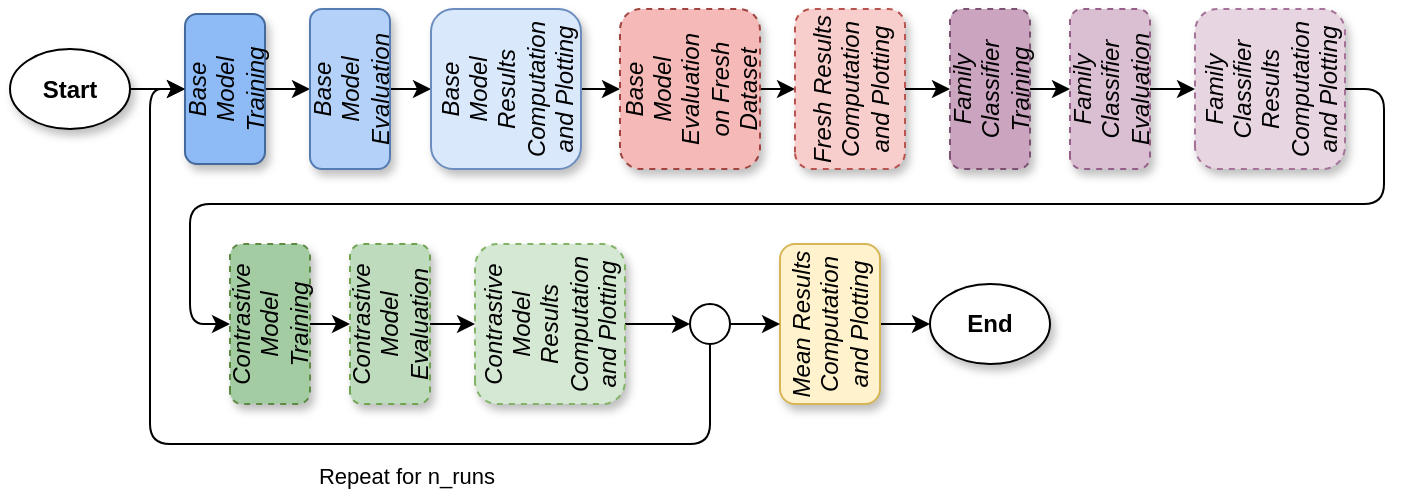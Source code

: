 <mxfile version="15.1.3" type="device" pages="17"><diagram id="Uf9DEK-obmBpI3H5Y_r8" name="workflow"><mxGraphModel dx="1086" dy="806" grid="1" gridSize="10" guides="1" tooltips="1" connect="1" arrows="1" fold="1" page="1" pageScale="1" pageWidth="827" pageHeight="1169" math="0" shadow="0"><root><mxCell id="0"/><mxCell id="1" parent="0"/><mxCell id="ZcyOhlSDvFJ956HJJzWe-5" style="edgeStyle=orthogonalEdgeStyle;rounded=1;orthogonalLoop=1;jettySize=auto;html=1;entryX=0.5;entryY=0;entryDx=0;entryDy=0;" parent="1" source="xer5v5rMkR9W7xY2VZEr-4" target="xer5v5rMkR9W7xY2VZEr-24" edge="1"><mxGeometry relative="1" as="geometry"/></mxCell><mxCell id="xer5v5rMkR9W7xY2VZEr-4" value="Start" style="ellipse;whiteSpace=wrap;html=1;shadow=1;fontStyle=1" parent="1" vertex="1"><mxGeometry x="40" y="42.5" width="60" height="40" as="geometry"/></mxCell><mxCell id="xer5v5rMkR9W7xY2VZEr-20" value="End" style="ellipse;whiteSpace=wrap;html=1;shadow=1;fontStyle=1" parent="1" vertex="1"><mxGeometry x="500" y="160" width="60" height="40" as="geometry"/></mxCell><mxCell id="ZcyOhlSDvFJ956HJJzWe-4" style="edgeStyle=orthogonalEdgeStyle;rounded=1;orthogonalLoop=1;jettySize=auto;html=1;exitX=0.5;exitY=1;exitDx=0;exitDy=0;entryX=0.5;entryY=0;entryDx=0;entryDy=0;" parent="1" source="xer5v5rMkR9W7xY2VZEr-24" target="xer5v5rMkR9W7xY2VZEr-26" edge="1"><mxGeometry relative="1" as="geometry"/></mxCell><mxCell id="xer5v5rMkR9W7xY2VZEr-24" value="Base&lt;br&gt;Model&lt;br&gt;Training" style="rounded=1;whiteSpace=wrap;html=1;shadow=1;sketch=0;fontStyle=2;rotation=-90;fillColor=#8EBBF6;strokeColor=#44699C;" parent="1" vertex="1"><mxGeometry x="110" y="42.5" width="75" height="40" as="geometry"/></mxCell><mxCell id="ZcyOhlSDvFJ956HJJzWe-6" style="edgeStyle=orthogonalEdgeStyle;rounded=1;orthogonalLoop=1;jettySize=auto;html=1;exitX=0.5;exitY=1;exitDx=0;exitDy=0;entryX=0.5;entryY=0;entryDx=0;entryDy=0;" parent="1" source="xer5v5rMkR9W7xY2VZEr-26" target="xer5v5rMkR9W7xY2VZEr-27" edge="1"><mxGeometry relative="1" as="geometry"/></mxCell><mxCell id="xer5v5rMkR9W7xY2VZEr-26" value="Base&lt;br&gt;Model&lt;br&gt;Evaluation" style="rounded=1;whiteSpace=wrap;html=1;shadow=1;sketch=0;fontStyle=2;rotation=-90;fillColor=#B4D2F9;strokeColor=#557DB4;" parent="1" vertex="1"><mxGeometry x="170" y="42.5" width="80" height="40" as="geometry"/></mxCell><mxCell id="ZcyOhlSDvFJ956HJJzWe-7" style="edgeStyle=orthogonalEdgeStyle;rounded=1;orthogonalLoop=1;jettySize=auto;html=1;exitX=0.5;exitY=1;exitDx=0;exitDy=0;entryX=0.5;entryY=0;entryDx=0;entryDy=0;" parent="1" source="xer5v5rMkR9W7xY2VZEr-27" target="xer5v5rMkR9W7xY2VZEr-28" edge="1"><mxGeometry relative="1" as="geometry"/></mxCell><mxCell id="xer5v5rMkR9W7xY2VZEr-27" value="Base&lt;br&gt;Model&lt;br&gt;Results&lt;br&gt;Computation&lt;br&gt;and Plotting" style="rounded=1;whiteSpace=wrap;html=1;shadow=1;sketch=0;fontStyle=2;rotation=-90;strokeColor=#6C8EBF;fillColor=#DAE8FC;" parent="1" vertex="1"><mxGeometry x="248" y="25" width="80" height="75" as="geometry"/></mxCell><mxCell id="ZcyOhlSDvFJ956HJJzWe-8" style="edgeStyle=orthogonalEdgeStyle;rounded=1;orthogonalLoop=1;jettySize=auto;html=1;exitX=0.5;exitY=1;exitDx=0;exitDy=0;entryX=0.5;entryY=0;entryDx=0;entryDy=0;" parent="1" source="xer5v5rMkR9W7xY2VZEr-28" target="xer5v5rMkR9W7xY2VZEr-29" edge="1"><mxGeometry relative="1" as="geometry"/></mxCell><mxCell id="xer5v5rMkR9W7xY2VZEr-28" value="Base&lt;br&gt;Model&lt;br&gt;Evaluation&lt;br&gt;on Fresh&lt;br&gt;Dataset" style="rounded=1;whiteSpace=wrap;html=1;shadow=1;sketch=0;fontStyle=2;dashed=1;rotation=-90;fillColor=#F5BAB7;strokeColor=#9F4441;" parent="1" vertex="1"><mxGeometry x="340" y="27.5" width="80" height="70" as="geometry"/></mxCell><mxCell id="ZcyOhlSDvFJ956HJJzWe-9" style="edgeStyle=orthogonalEdgeStyle;rounded=1;orthogonalLoop=1;jettySize=auto;html=1;exitX=0.5;exitY=1;exitDx=0;exitDy=0;entryX=0.5;entryY=0;entryDx=0;entryDy=0;" parent="1" source="xer5v5rMkR9W7xY2VZEr-29" target="3J4bD3lBHFbNP3cT8l3u-1" edge="1"><mxGeometry relative="1" as="geometry"/></mxCell><mxCell id="xer5v5rMkR9W7xY2VZEr-29" value="Fresh Results&lt;br&gt;Computation&lt;br&gt;and Plotting" style="rounded=1;whiteSpace=wrap;html=1;shadow=1;sketch=0;fillColor=#f8cecc;strokeColor=#b85450;fontStyle=2;dashed=1;rotation=-90;" parent="1" vertex="1"><mxGeometry x="420" y="35" width="80" height="55" as="geometry"/></mxCell><mxCell id="ZcyOhlSDvFJ956HJJzWe-14" style="edgeStyle=orthogonalEdgeStyle;rounded=1;orthogonalLoop=1;jettySize=auto;html=1;exitX=0.5;exitY=1;exitDx=0;exitDy=0;entryX=0;entryY=0.5;entryDx=0;entryDy=0;" parent="1" source="xer5v5rMkR9W7xY2VZEr-30" target="xer5v5rMkR9W7xY2VZEr-20" edge="1"><mxGeometry relative="1" as="geometry"/></mxCell><mxCell id="xer5v5rMkR9W7xY2VZEr-30" value="Mean Results&lt;br&gt;Computation&lt;br&gt;and Plotting" style="rounded=1;whiteSpace=wrap;html=1;shadow=1;sketch=0;fillColor=#fff2cc;strokeColor=#d6b656;fontStyle=2;rotation=-90;" parent="1" vertex="1"><mxGeometry x="410" y="155" width="80" height="50" as="geometry"/></mxCell><mxCell id="ZcyOhlSDvFJ956HJJzWe-10" style="edgeStyle=orthogonalEdgeStyle;rounded=1;orthogonalLoop=1;jettySize=auto;html=1;exitX=0.5;exitY=1;exitDx=0;exitDy=0;entryX=0.5;entryY=0;entryDx=0;entryDy=0;" parent="1" source="3J4bD3lBHFbNP3cT8l3u-1" target="3J4bD3lBHFbNP3cT8l3u-2" edge="1"><mxGeometry relative="1" as="geometry"/></mxCell><mxCell id="3J4bD3lBHFbNP3cT8l3u-1" value="Family&lt;br&gt;Classifier&lt;br&gt;Training" style="rounded=1;whiteSpace=wrap;html=1;shadow=1;sketch=0;fontStyle=2;dashed=1;rotation=-90;fillColor=#CBA4C0;strokeColor=#7C5073;" parent="1" vertex="1"><mxGeometry x="490" y="42.5" width="80" height="40" as="geometry"/></mxCell><mxCell id="ZcyOhlSDvFJ956HJJzWe-11" style="edgeStyle=orthogonalEdgeStyle;rounded=1;orthogonalLoop=1;jettySize=auto;html=1;exitX=0.5;exitY=1;exitDx=0;exitDy=0;entryX=0.5;entryY=0;entryDx=0;entryDy=0;" parent="1" source="3J4bD3lBHFbNP3cT8l3u-2" target="3J4bD3lBHFbNP3cT8l3u-3" edge="1"><mxGeometry relative="1" as="geometry"/></mxCell><mxCell id="3J4bD3lBHFbNP3cT8l3u-2" value="Family&lt;br&gt;Classifier&lt;br&gt;Evaluation" style="rounded=1;whiteSpace=wrap;html=1;shadow=1;sketch=0;fontStyle=2;dashed=1;rotation=-90;fillColor=#DABED2;strokeColor=#955F89;" parent="1" vertex="1"><mxGeometry x="550" y="42.5" width="80" height="40" as="geometry"/></mxCell><mxCell id="ZcyOhlSDvFJ956HJJzWe-12" style="edgeStyle=orthogonalEdgeStyle;rounded=1;orthogonalLoop=1;jettySize=auto;html=1;exitX=0.5;exitY=1;exitDx=0;exitDy=0;entryX=0.5;entryY=0;entryDx=0;entryDy=0;" parent="1" source="3J4bD3lBHFbNP3cT8l3u-3" target="Y1vS_Yre8mGUK6IptLtI-1" edge="1"><mxGeometry relative="1" as="geometry"><mxPoint x="110" y="160" as="targetPoint"/><Array as="points"><mxPoint x="727" y="62"/><mxPoint x="727" y="120"/><mxPoint x="130" y="120"/><mxPoint x="130" y="180"/></Array></mxGeometry></mxCell><mxCell id="3J4bD3lBHFbNP3cT8l3u-3" value="Family&lt;br&gt;Classifier&lt;br&gt;Results&lt;br&gt;Computation&lt;br&gt;and Plotting" style="rounded=1;whiteSpace=wrap;html=1;shadow=1;sketch=0;fontStyle=2;fillColor=#e7d5e2;strokeColor=#a57399;dashed=1;rotation=-90;" parent="1" vertex="1"><mxGeometry x="630" y="25" width="80" height="75" as="geometry"/></mxCell><mxCell id="Y1vS_Yre8mGUK6IptLtI-4" style="edgeStyle=orthogonalEdgeStyle;rounded=0;orthogonalLoop=1;jettySize=auto;html=1;exitX=0.5;exitY=1;exitDx=0;exitDy=0;entryX=0.5;entryY=0;entryDx=0;entryDy=0;" parent="1" source="Y1vS_Yre8mGUK6IptLtI-1" target="Y1vS_Yre8mGUK6IptLtI-2" edge="1"><mxGeometry relative="1" as="geometry"/></mxCell><mxCell id="Y1vS_Yre8mGUK6IptLtI-1" value="Contrastive&lt;br&gt;Model&lt;br&gt;Training" style="rounded=1;whiteSpace=wrap;html=1;shadow=1;sketch=0;fontStyle=2;dashed=1;rotation=-90;fillColor=#A4CCA3;strokeColor=#5D8943;" parent="1" vertex="1"><mxGeometry x="130" y="160" width="80" height="40" as="geometry"/></mxCell><mxCell id="Y1vS_Yre8mGUK6IptLtI-5" style="edgeStyle=orthogonalEdgeStyle;rounded=0;orthogonalLoop=1;jettySize=auto;html=1;exitX=0.5;exitY=1;exitDx=0;exitDy=0;entryX=0.5;entryY=0;entryDx=0;entryDy=0;" parent="1" source="Y1vS_Yre8mGUK6IptLtI-2" target="Y1vS_Yre8mGUK6IptLtI-3" edge="1"><mxGeometry relative="1" as="geometry"/></mxCell><mxCell id="Y1vS_Yre8mGUK6IptLtI-2" value="Contrastive&lt;br&gt;Model&lt;br&gt;Evaluation" style="rounded=1;whiteSpace=wrap;html=1;shadow=1;sketch=0;fontStyle=2;dashed=1;rotation=-90;fillColor=#BEDBBD;strokeColor=#6FA451;" parent="1" vertex="1"><mxGeometry x="190" y="160" width="80" height="40" as="geometry"/></mxCell><mxCell id="Y1vS_Yre8mGUK6IptLtI-7" style="edgeStyle=orthogonalEdgeStyle;rounded=0;orthogonalLoop=1;jettySize=auto;html=1;exitX=0.5;exitY=1;exitDx=0;exitDy=0;entryX=0;entryY=0.5;entryDx=0;entryDy=0;" parent="1" source="Y1vS_Yre8mGUK6IptLtI-3" target="Y1vS_Yre8mGUK6IptLtI-6" edge="1"><mxGeometry relative="1" as="geometry"/></mxCell><mxCell id="Y1vS_Yre8mGUK6IptLtI-3" value="Contrastive&lt;br&gt;Model&lt;br&gt;Results&lt;br&gt;Computation&lt;br&gt;and Plotting" style="rounded=1;whiteSpace=wrap;html=1;shadow=1;sketch=0;fontStyle=2;fillColor=#d5e8d4;strokeColor=#82b366;dashed=1;rotation=-90;" parent="1" vertex="1"><mxGeometry x="270" y="142.5" width="80" height="75" as="geometry"/></mxCell><mxCell id="Y1vS_Yre8mGUK6IptLtI-8" style="edgeStyle=orthogonalEdgeStyle;rounded=0;orthogonalLoop=1;jettySize=auto;html=1;exitX=1;exitY=0.5;exitDx=0;exitDy=0;entryX=0.5;entryY=0;entryDx=0;entryDy=0;" parent="1" source="Y1vS_Yre8mGUK6IptLtI-6" target="xer5v5rMkR9W7xY2VZEr-30" edge="1"><mxGeometry relative="1" as="geometry"/></mxCell><mxCell id="Y1vS_Yre8mGUK6IptLtI-10" style="edgeStyle=orthogonalEdgeStyle;rounded=1;orthogonalLoop=1;jettySize=auto;html=1;exitX=0.5;exitY=1;exitDx=0;exitDy=0;entryX=0.5;entryY=0;entryDx=0;entryDy=0;" parent="1" source="Y1vS_Yre8mGUK6IptLtI-6" target="xer5v5rMkR9W7xY2VZEr-24" edge="1"><mxGeometry relative="1" as="geometry"><Array as="points"><mxPoint x="390" y="240"/><mxPoint x="110" y="240"/><mxPoint x="110" y="62"/></Array></mxGeometry></mxCell><mxCell id="l8NgD3nOMR_R2jTjZXJf-1" value="Repeat for n_runs" style="edgeLabel;html=1;align=center;verticalAlign=top;resizable=0;points=[];labelPosition=center;verticalLabelPosition=bottom;labelBackgroundColor=none;" parent="Y1vS_Yre8mGUK6IptLtI-10" vertex="1" connectable="0"><mxGeometry x="-0.23" y="3" relative="1" as="geometry"><mxPoint as="offset"/></mxGeometry></mxCell><mxCell id="Y1vS_Yre8mGUK6IptLtI-6" value="" style="ellipse;whiteSpace=wrap;html=1;aspect=fixed;" parent="1" vertex="1"><mxGeometry x="380" y="170" width="20" height="20" as="geometry"/></mxCell></root></mxGraphModel></diagram><diagram name="workflow_sorel" id="Lvxzh0bPbendEIam_ULd"><mxGraphModel dx="1422" dy="822" grid="1" gridSize="10" guides="1" tooltips="1" connect="1" arrows="1" fold="1" page="1" pageScale="1" pageWidth="827" pageHeight="1169" math="0" shadow="0"><root><mxCell id="uSPlM72ZnVd-W5owzH-C-0"/><mxCell id="uSPlM72ZnVd-W5owzH-C-1" parent="uSPlM72ZnVd-W5owzH-C-0"/><mxCell id="1m2WipQe7hj-So_75FFI-0" style="edgeStyle=orthogonalEdgeStyle;rounded=1;orthogonalLoop=1;jettySize=auto;html=1;entryX=0.5;entryY=0;entryDx=0;entryDy=0;" edge="1" parent="uSPlM72ZnVd-W5owzH-C-1" source="1m2WipQe7hj-So_75FFI-1" target="1m2WipQe7hj-So_75FFI-4"><mxGeometry relative="1" as="geometry"/></mxCell><mxCell id="1m2WipQe7hj-So_75FFI-1" value="Start" style="ellipse;whiteSpace=wrap;html=1;shadow=1;fontStyle=1;fontColor=#B3B3B3;fillColor=#FFFFFF;strokeColor=#808080;" vertex="1" parent="uSPlM72ZnVd-W5owzH-C-1"><mxGeometry x="40" y="57.5" width="60" height="40" as="geometry"/></mxCell><mxCell id="1m2WipQe7hj-So_75FFI-2" value="End" style="ellipse;whiteSpace=wrap;html=1;shadow=1;fontStyle=1;fontColor=#B3B3B3;fillColor=#FFFFFF;strokeColor=#808080;" vertex="1" parent="uSPlM72ZnVd-W5owzH-C-1"><mxGeometry x="500" y="175" width="60" height="40" as="geometry"/></mxCell><mxCell id="1m2WipQe7hj-So_75FFI-3" style="edgeStyle=orthogonalEdgeStyle;rounded=1;orthogonalLoop=1;jettySize=auto;html=1;exitX=0.5;exitY=1;exitDx=0;exitDy=0;entryX=0.5;entryY=0;entryDx=0;entryDy=0;" edge="1" parent="uSPlM72ZnVd-W5owzH-C-1" source="1m2WipQe7hj-So_75FFI-4" target="1m2WipQe7hj-So_75FFI-6"><mxGeometry relative="1" as="geometry"/></mxCell><mxCell id="1m2WipQe7hj-So_75FFI-4" value="Base&lt;br&gt;Model&lt;br&gt;Training" style="rounded=1;whiteSpace=wrap;html=1;shadow=1;sketch=0;fontStyle=3;rotation=-90;fillColor=#8EBBF6;strokeColor=#44699C;" vertex="1" parent="uSPlM72ZnVd-W5owzH-C-1"><mxGeometry x="110" y="57.5" width="75" height="40" as="geometry"/></mxCell><mxCell id="1m2WipQe7hj-So_75FFI-5" style="edgeStyle=orthogonalEdgeStyle;rounded=1;orthogonalLoop=1;jettySize=auto;html=1;exitX=0.5;exitY=1;exitDx=0;exitDy=0;entryX=0.5;entryY=0;entryDx=0;entryDy=0;" edge="1" parent="uSPlM72ZnVd-W5owzH-C-1" source="1m2WipQe7hj-So_75FFI-6" target="1m2WipQe7hj-So_75FFI-8"><mxGeometry relative="1" as="geometry"/></mxCell><mxCell id="1m2WipQe7hj-So_75FFI-6" value="Base&lt;br&gt;Model&lt;br&gt;Evaluation" style="rounded=1;whiteSpace=wrap;html=1;shadow=1;sketch=0;fontStyle=3;rotation=-90;fillColor=#B4D2F9;strokeColor=#557DB4;" vertex="1" parent="uSPlM72ZnVd-W5owzH-C-1"><mxGeometry x="170" y="57.5" width="80" height="40" as="geometry"/></mxCell><mxCell id="1m2WipQe7hj-So_75FFI-7" style="edgeStyle=orthogonalEdgeStyle;rounded=1;orthogonalLoop=1;jettySize=auto;html=1;exitX=0.5;exitY=1;exitDx=0;exitDy=0;entryX=0.5;entryY=0;entryDx=0;entryDy=0;" edge="1" parent="uSPlM72ZnVd-W5owzH-C-1" source="1m2WipQe7hj-So_75FFI-8" target="1m2WipQe7hj-So_75FFI-10"><mxGeometry relative="1" as="geometry"/></mxCell><mxCell id="1m2WipQe7hj-So_75FFI-8" value="Base&lt;br&gt;Model&lt;br&gt;Results&lt;br&gt;Computation&lt;br&gt;and Plotting" style="rounded=1;whiteSpace=wrap;html=1;shadow=1;sketch=0;fontStyle=3;rotation=-90;strokeColor=#6C8EBF;fillColor=#DAE8FC;" vertex="1" parent="uSPlM72ZnVd-W5owzH-C-1"><mxGeometry x="248" y="40" width="80" height="75" as="geometry"/></mxCell><mxCell id="1m2WipQe7hj-So_75FFI-9" style="edgeStyle=orthogonalEdgeStyle;rounded=1;orthogonalLoop=1;jettySize=auto;html=1;exitX=0.5;exitY=1;exitDx=0;exitDy=0;entryX=0.5;entryY=0;entryDx=0;entryDy=0;" edge="1" parent="uSPlM72ZnVd-W5owzH-C-1" source="1m2WipQe7hj-So_75FFI-10" target="1m2WipQe7hj-So_75FFI-12"><mxGeometry relative="1" as="geometry"/></mxCell><mxCell id="1m2WipQe7hj-So_75FFI-10" value="Base&lt;br&gt;Model&lt;br&gt;Evaluation&lt;br&gt;on Fresh&lt;br&gt;Dataset" style="rounded=1;whiteSpace=wrap;html=1;shadow=1;sketch=0;fontStyle=2;dashed=1;rotation=-90;fontColor=#B3B3B3;fillColor=#FFFFFF;strokeColor=#808080;" vertex="1" parent="uSPlM72ZnVd-W5owzH-C-1"><mxGeometry x="340" y="42.5" width="80" height="70" as="geometry"/></mxCell><mxCell id="1m2WipQe7hj-So_75FFI-11" style="edgeStyle=orthogonalEdgeStyle;rounded=1;orthogonalLoop=1;jettySize=auto;html=1;exitX=0.5;exitY=1;exitDx=0;exitDy=0;entryX=0.5;entryY=0;entryDx=0;entryDy=0;" edge="1" parent="uSPlM72ZnVd-W5owzH-C-1" source="1m2WipQe7hj-So_75FFI-12" target="1m2WipQe7hj-So_75FFI-16"><mxGeometry relative="1" as="geometry"/></mxCell><mxCell id="1m2WipQe7hj-So_75FFI-12" value="Fresh Results&lt;br&gt;Computation&lt;br&gt;and Plotting" style="rounded=1;whiteSpace=wrap;html=1;shadow=1;sketch=0;fontStyle=2;dashed=1;rotation=-90;fontColor=#B3B3B3;fillColor=#FFFFFF;strokeColor=#808080;" vertex="1" parent="uSPlM72ZnVd-W5owzH-C-1"><mxGeometry x="420" y="50" width="80" height="55" as="geometry"/></mxCell><mxCell id="1m2WipQe7hj-So_75FFI-13" style="edgeStyle=orthogonalEdgeStyle;rounded=1;orthogonalLoop=1;jettySize=auto;html=1;exitX=0.5;exitY=1;exitDx=0;exitDy=0;entryX=0;entryY=0.5;entryDx=0;entryDy=0;" edge="1" parent="uSPlM72ZnVd-W5owzH-C-1" source="1m2WipQe7hj-So_75FFI-14" target="1m2WipQe7hj-So_75FFI-2"><mxGeometry relative="1" as="geometry"/></mxCell><mxCell id="1m2WipQe7hj-So_75FFI-14" value="Mean Results&lt;br&gt;Computation&lt;br&gt;and Plotting" style="rounded=1;whiteSpace=wrap;html=1;shadow=1;sketch=0;fillColor=#fff2cc;strokeColor=#d6b656;fontStyle=3;rotation=-90;" vertex="1" parent="uSPlM72ZnVd-W5owzH-C-1"><mxGeometry x="410" y="170" width="80" height="50" as="geometry"/></mxCell><mxCell id="1m2WipQe7hj-So_75FFI-15" style="edgeStyle=orthogonalEdgeStyle;rounded=1;orthogonalLoop=1;jettySize=auto;html=1;exitX=0.5;exitY=1;exitDx=0;exitDy=0;entryX=0.5;entryY=0;entryDx=0;entryDy=0;" edge="1" parent="uSPlM72ZnVd-W5owzH-C-1" source="1m2WipQe7hj-So_75FFI-16" target="1m2WipQe7hj-So_75FFI-18"><mxGeometry relative="1" as="geometry"/></mxCell><mxCell id="1m2WipQe7hj-So_75FFI-16" value="Family&lt;br&gt;Classifier&lt;br&gt;Training" style="rounded=1;whiteSpace=wrap;html=1;shadow=1;sketch=0;fontStyle=2;dashed=1;rotation=-90;fontColor=#B3B3B3;fillColor=#FFFFFF;strokeColor=#808080;" vertex="1" parent="uSPlM72ZnVd-W5owzH-C-1"><mxGeometry x="490" y="57.5" width="80" height="40" as="geometry"/></mxCell><mxCell id="1m2WipQe7hj-So_75FFI-17" style="edgeStyle=orthogonalEdgeStyle;rounded=1;orthogonalLoop=1;jettySize=auto;html=1;exitX=0.5;exitY=1;exitDx=0;exitDy=0;entryX=0.5;entryY=0;entryDx=0;entryDy=0;" edge="1" parent="uSPlM72ZnVd-W5owzH-C-1" source="1m2WipQe7hj-So_75FFI-18" target="1m2WipQe7hj-So_75FFI-20"><mxGeometry relative="1" as="geometry"/></mxCell><mxCell id="1m2WipQe7hj-So_75FFI-18" value="Family&lt;br&gt;Classifier&lt;br&gt;Evaluation" style="rounded=1;whiteSpace=wrap;html=1;shadow=1;sketch=0;fontStyle=2;dashed=1;rotation=-90;fontColor=#B3B3B3;fillColor=#FFFFFF;strokeColor=#808080;" vertex="1" parent="uSPlM72ZnVd-W5owzH-C-1"><mxGeometry x="550" y="57.5" width="80" height="40" as="geometry"/></mxCell><mxCell id="1m2WipQe7hj-So_75FFI-19" style="edgeStyle=orthogonalEdgeStyle;rounded=1;orthogonalLoop=1;jettySize=auto;html=1;exitX=0.5;exitY=1;exitDx=0;exitDy=0;entryX=0.5;entryY=0;entryDx=0;entryDy=0;" edge="1" parent="uSPlM72ZnVd-W5owzH-C-1" source="1m2WipQe7hj-So_75FFI-20" target="1m2WipQe7hj-So_75FFI-22"><mxGeometry relative="1" as="geometry"><mxPoint x="110" y="175" as="targetPoint"/><Array as="points"><mxPoint x="727" y="77"/><mxPoint x="727" y="135"/><mxPoint x="130" y="135"/><mxPoint x="130" y="195"/></Array></mxGeometry></mxCell><mxCell id="1m2WipQe7hj-So_75FFI-20" value="Family&lt;br&gt;Classifier&lt;br&gt;Results&lt;br&gt;Computation&lt;br&gt;and Plotting" style="rounded=1;whiteSpace=wrap;html=1;shadow=1;sketch=0;fontStyle=2;dashed=1;rotation=-90;fontColor=#B3B3B3;fillColor=#FFFFFF;strokeColor=#808080;" vertex="1" parent="uSPlM72ZnVd-W5owzH-C-1"><mxGeometry x="630" y="40" width="80" height="75" as="geometry"/></mxCell><mxCell id="1m2WipQe7hj-So_75FFI-21" style="edgeStyle=orthogonalEdgeStyle;rounded=0;orthogonalLoop=1;jettySize=auto;html=1;exitX=0.5;exitY=1;exitDx=0;exitDy=0;entryX=0.5;entryY=0;entryDx=0;entryDy=0;" edge="1" parent="uSPlM72ZnVd-W5owzH-C-1" source="1m2WipQe7hj-So_75FFI-22" target="1m2WipQe7hj-So_75FFI-24"><mxGeometry relative="1" as="geometry"/></mxCell><mxCell id="1m2WipQe7hj-So_75FFI-22" value="Contrastive&lt;br&gt;Model&lt;br&gt;Training" style="rounded=1;whiteSpace=wrap;html=1;shadow=1;sketch=0;fontStyle=2;dashed=1;rotation=-90;fontColor=#B3B3B3;fillColor=#FFFFFF;strokeColor=#808080;" vertex="1" parent="uSPlM72ZnVd-W5owzH-C-1"><mxGeometry x="130" y="175" width="80" height="40" as="geometry"/></mxCell><mxCell id="1m2WipQe7hj-So_75FFI-23" style="edgeStyle=orthogonalEdgeStyle;rounded=0;orthogonalLoop=1;jettySize=auto;html=1;exitX=0.5;exitY=1;exitDx=0;exitDy=0;entryX=0.5;entryY=0;entryDx=0;entryDy=0;" edge="1" parent="uSPlM72ZnVd-W5owzH-C-1" source="1m2WipQe7hj-So_75FFI-24" target="1m2WipQe7hj-So_75FFI-26"><mxGeometry relative="1" as="geometry"/></mxCell><mxCell id="1m2WipQe7hj-So_75FFI-24" value="Contrastive&lt;br&gt;Model&lt;br&gt;Evaluation" style="rounded=1;whiteSpace=wrap;html=1;shadow=1;sketch=0;fontStyle=2;dashed=1;rotation=-90;fontColor=#B3B3B3;fillColor=#FFFFFF;strokeColor=#808080;" vertex="1" parent="uSPlM72ZnVd-W5owzH-C-1"><mxGeometry x="190" y="175" width="80" height="40" as="geometry"/></mxCell><mxCell id="1m2WipQe7hj-So_75FFI-25" style="edgeStyle=orthogonalEdgeStyle;rounded=0;orthogonalLoop=1;jettySize=auto;html=1;exitX=0.5;exitY=1;exitDx=0;exitDy=0;entryX=0;entryY=0.5;entryDx=0;entryDy=0;" edge="1" parent="uSPlM72ZnVd-W5owzH-C-1" source="1m2WipQe7hj-So_75FFI-26" target="1m2WipQe7hj-So_75FFI-30"><mxGeometry relative="1" as="geometry"/></mxCell><mxCell id="1m2WipQe7hj-So_75FFI-26" value="Contrastive&lt;br&gt;Model&lt;br&gt;Results&lt;br&gt;Computation&lt;br&gt;and Plotting" style="rounded=1;whiteSpace=wrap;html=1;shadow=1;sketch=0;fontStyle=2;dashed=1;rotation=-90;fontColor=#B3B3B3;fillColor=#FFFFFF;strokeColor=#808080;" vertex="1" parent="uSPlM72ZnVd-W5owzH-C-1"><mxGeometry x="270" y="157.5" width="80" height="75" as="geometry"/></mxCell><mxCell id="1m2WipQe7hj-So_75FFI-27" style="edgeStyle=orthogonalEdgeStyle;rounded=0;orthogonalLoop=1;jettySize=auto;html=1;exitX=1;exitY=0.5;exitDx=0;exitDy=0;entryX=0.5;entryY=0;entryDx=0;entryDy=0;" edge="1" parent="uSPlM72ZnVd-W5owzH-C-1" source="1m2WipQe7hj-So_75FFI-30" target="1m2WipQe7hj-So_75FFI-14"><mxGeometry relative="1" as="geometry"/></mxCell><mxCell id="1m2WipQe7hj-So_75FFI-28" style="edgeStyle=orthogonalEdgeStyle;rounded=1;orthogonalLoop=1;jettySize=auto;html=1;exitX=0.5;exitY=1;exitDx=0;exitDy=0;entryX=0.5;entryY=0;entryDx=0;entryDy=0;" edge="1" parent="uSPlM72ZnVd-W5owzH-C-1" source="1m2WipQe7hj-So_75FFI-30" target="1m2WipQe7hj-So_75FFI-4"><mxGeometry relative="1" as="geometry"><Array as="points"><mxPoint x="390" y="255"/><mxPoint x="110" y="255"/><mxPoint x="110" y="77"/></Array></mxGeometry></mxCell><mxCell id="1m2WipQe7hj-So_75FFI-29" value="Repeat for n_runs" style="edgeLabel;html=1;align=center;verticalAlign=top;resizable=0;points=[];labelPosition=center;verticalLabelPosition=bottom;labelBackgroundColor=none;" vertex="1" connectable="0" parent="1m2WipQe7hj-So_75FFI-28"><mxGeometry x="-0.23" y="3" relative="1" as="geometry"><mxPoint as="offset"/></mxGeometry></mxCell><mxCell id="1m2WipQe7hj-So_75FFI-30" value="" style="ellipse;whiteSpace=wrap;html=1;aspect=fixed;" vertex="1" parent="uSPlM72ZnVd-W5owzH-C-1"><mxGeometry x="380" y="185" width="20" height="20" as="geometry"/></mxCell></root></mxGraphModel></diagram><diagram name="workflow_fresh_dataset" id="kKpfPktFArM9WQGyAwuP"><mxGraphModel dx="1086" dy="806" grid="1" gridSize="10" guides="1" tooltips="1" connect="1" arrows="1" fold="1" page="1" pageScale="1" pageWidth="827" pageHeight="1169" math="0" shadow="0"><root><mxCell id="Oms2QRJP6IiZeKoprwCv-0"/><mxCell id="Oms2QRJP6IiZeKoprwCv-1" parent="Oms2QRJP6IiZeKoprwCv-0"/><mxCell id="S8nrzrPrGypLJwLrBa8B-0" style="edgeStyle=orthogonalEdgeStyle;rounded=1;orthogonalLoop=1;jettySize=auto;html=1;entryX=0.5;entryY=0;entryDx=0;entryDy=0;" edge="1" parent="Oms2QRJP6IiZeKoprwCv-1" source="S8nrzrPrGypLJwLrBa8B-1" target="S8nrzrPrGypLJwLrBa8B-4"><mxGeometry relative="1" as="geometry"/></mxCell><mxCell id="S8nrzrPrGypLJwLrBa8B-1" value="Start" style="ellipse;whiteSpace=wrap;html=1;shadow=1;fontStyle=1;fillColor=#FFFFFF;strokeColor=#808080;fontColor=#B3B3B3;" vertex="1" parent="Oms2QRJP6IiZeKoprwCv-1"><mxGeometry x="40" y="57.5" width="60" height="40" as="geometry"/></mxCell><mxCell id="S8nrzrPrGypLJwLrBa8B-2" value="End" style="ellipse;whiteSpace=wrap;html=1;shadow=1;fontStyle=1;fillColor=#FFFFFF;strokeColor=#808080;fontColor=#B3B3B3;" vertex="1" parent="Oms2QRJP6IiZeKoprwCv-1"><mxGeometry x="500" y="175" width="60" height="40" as="geometry"/></mxCell><mxCell id="S8nrzrPrGypLJwLrBa8B-3" style="edgeStyle=orthogonalEdgeStyle;rounded=1;orthogonalLoop=1;jettySize=auto;html=1;exitX=0.5;exitY=1;exitDx=0;exitDy=0;entryX=0.5;entryY=0;entryDx=0;entryDy=0;" edge="1" parent="Oms2QRJP6IiZeKoprwCv-1" source="S8nrzrPrGypLJwLrBa8B-4" target="S8nrzrPrGypLJwLrBa8B-6"><mxGeometry relative="1" as="geometry"/></mxCell><mxCell id="S8nrzrPrGypLJwLrBa8B-4" value="Base&lt;br&gt;Model&lt;br&gt;Training" style="rounded=1;whiteSpace=wrap;html=1;shadow=1;sketch=0;fontStyle=2;rotation=-90;fillColor=#FFFFFF;strokeColor=#808080;fontColor=#B3B3B3;" vertex="1" parent="Oms2QRJP6IiZeKoprwCv-1"><mxGeometry x="110" y="57.5" width="75" height="40" as="geometry"/></mxCell><mxCell id="S8nrzrPrGypLJwLrBa8B-5" style="edgeStyle=orthogonalEdgeStyle;rounded=1;orthogonalLoop=1;jettySize=auto;html=1;exitX=0.5;exitY=1;exitDx=0;exitDy=0;entryX=0.5;entryY=0;entryDx=0;entryDy=0;" edge="1" parent="Oms2QRJP6IiZeKoprwCv-1" source="S8nrzrPrGypLJwLrBa8B-6" target="S8nrzrPrGypLJwLrBa8B-8"><mxGeometry relative="1" as="geometry"/></mxCell><mxCell id="S8nrzrPrGypLJwLrBa8B-6" value="Base&lt;br&gt;Model&lt;br&gt;Evaluation" style="rounded=1;whiteSpace=wrap;html=1;shadow=1;sketch=0;fontStyle=2;rotation=-90;fillColor=#FFFFFF;strokeColor=#808080;fontColor=#B3B3B3;" vertex="1" parent="Oms2QRJP6IiZeKoprwCv-1"><mxGeometry x="170" y="57.5" width="80" height="40" as="geometry"/></mxCell><mxCell id="S8nrzrPrGypLJwLrBa8B-7" style="edgeStyle=orthogonalEdgeStyle;rounded=1;orthogonalLoop=1;jettySize=auto;html=1;exitX=0.5;exitY=1;exitDx=0;exitDy=0;entryX=0.5;entryY=0;entryDx=0;entryDy=0;" edge="1" parent="Oms2QRJP6IiZeKoprwCv-1" source="S8nrzrPrGypLJwLrBa8B-8" target="S8nrzrPrGypLJwLrBa8B-10"><mxGeometry relative="1" as="geometry"/></mxCell><mxCell id="S8nrzrPrGypLJwLrBa8B-8" value="Base&lt;br&gt;Model&lt;br&gt;Results&lt;br&gt;Computation&lt;br&gt;and Plotting" style="rounded=1;whiteSpace=wrap;html=1;shadow=1;sketch=0;fontStyle=2;rotation=-90;fillColor=#FFFFFF;strokeColor=#808080;fontColor=#B3B3B3;" vertex="1" parent="Oms2QRJP6IiZeKoprwCv-1"><mxGeometry x="248" y="40" width="80" height="75" as="geometry"/></mxCell><mxCell id="S8nrzrPrGypLJwLrBa8B-9" style="edgeStyle=orthogonalEdgeStyle;rounded=1;orthogonalLoop=1;jettySize=auto;html=1;exitX=0.5;exitY=1;exitDx=0;exitDy=0;entryX=0.5;entryY=0;entryDx=0;entryDy=0;" edge="1" parent="Oms2QRJP6IiZeKoprwCv-1" source="S8nrzrPrGypLJwLrBa8B-10" target="S8nrzrPrGypLJwLrBa8B-12"><mxGeometry relative="1" as="geometry"/></mxCell><mxCell id="S8nrzrPrGypLJwLrBa8B-10" value="Base&lt;br&gt;Model&lt;br&gt;Evaluation&lt;br&gt;on Fresh&lt;br&gt;Dataset" style="rounded=1;whiteSpace=wrap;html=1;shadow=1;sketch=0;fontStyle=3;dashed=1;rotation=-90;fillColor=#F5BAB7;strokeColor=#9F4441;" vertex="1" parent="Oms2QRJP6IiZeKoprwCv-1"><mxGeometry x="340" y="42.5" width="80" height="70" as="geometry"/></mxCell><mxCell id="S8nrzrPrGypLJwLrBa8B-11" style="edgeStyle=orthogonalEdgeStyle;rounded=1;orthogonalLoop=1;jettySize=auto;html=1;exitX=0.5;exitY=1;exitDx=0;exitDy=0;entryX=0.5;entryY=0;entryDx=0;entryDy=0;" edge="1" parent="Oms2QRJP6IiZeKoprwCv-1" source="S8nrzrPrGypLJwLrBa8B-12" target="S8nrzrPrGypLJwLrBa8B-16"><mxGeometry relative="1" as="geometry"/></mxCell><mxCell id="S8nrzrPrGypLJwLrBa8B-12" value="Fresh Results&lt;br&gt;Computation&lt;br&gt;and Plotting" style="rounded=1;whiteSpace=wrap;html=1;shadow=1;sketch=0;fillColor=#f8cecc;strokeColor=#b85450;fontStyle=3;dashed=1;rotation=-90;" vertex="1" parent="Oms2QRJP6IiZeKoprwCv-1"><mxGeometry x="420" y="50" width="80" height="55" as="geometry"/></mxCell><mxCell id="S8nrzrPrGypLJwLrBa8B-13" style="edgeStyle=orthogonalEdgeStyle;rounded=1;orthogonalLoop=1;jettySize=auto;html=1;exitX=0.5;exitY=1;exitDx=0;exitDy=0;entryX=0;entryY=0.5;entryDx=0;entryDy=0;" edge="1" parent="Oms2QRJP6IiZeKoprwCv-1" source="S8nrzrPrGypLJwLrBa8B-14" target="S8nrzrPrGypLJwLrBa8B-2"><mxGeometry relative="1" as="geometry"/></mxCell><mxCell id="S8nrzrPrGypLJwLrBa8B-14" value="Mean Results&lt;br&gt;Computation&lt;br&gt;and Plotting" style="rounded=1;whiteSpace=wrap;html=1;shadow=1;sketch=0;fontStyle=2;rotation=-90;fillColor=#FFFFFF;strokeColor=#808080;fontColor=#B3B3B3;" vertex="1" parent="Oms2QRJP6IiZeKoprwCv-1"><mxGeometry x="410" y="170" width="80" height="50" as="geometry"/></mxCell><mxCell id="S8nrzrPrGypLJwLrBa8B-15" style="edgeStyle=orthogonalEdgeStyle;rounded=1;orthogonalLoop=1;jettySize=auto;html=1;exitX=0.5;exitY=1;exitDx=0;exitDy=0;entryX=0.5;entryY=0;entryDx=0;entryDy=0;" edge="1" parent="Oms2QRJP6IiZeKoprwCv-1" source="S8nrzrPrGypLJwLrBa8B-16" target="S8nrzrPrGypLJwLrBa8B-18"><mxGeometry relative="1" as="geometry"/></mxCell><mxCell id="S8nrzrPrGypLJwLrBa8B-16" value="Family&lt;br&gt;Classifier&lt;br&gt;Training" style="rounded=1;whiteSpace=wrap;html=1;shadow=1;sketch=0;fontStyle=3;dashed=1;rotation=-90;fillColor=#CBA4C0;strokeColor=#7C5073;" vertex="1" parent="Oms2QRJP6IiZeKoprwCv-1"><mxGeometry x="490" y="57.5" width="80" height="40" as="geometry"/></mxCell><mxCell id="S8nrzrPrGypLJwLrBa8B-17" style="edgeStyle=orthogonalEdgeStyle;rounded=1;orthogonalLoop=1;jettySize=auto;html=1;exitX=0.5;exitY=1;exitDx=0;exitDy=0;entryX=0.5;entryY=0;entryDx=0;entryDy=0;" edge="1" parent="Oms2QRJP6IiZeKoprwCv-1" source="S8nrzrPrGypLJwLrBa8B-18" target="S8nrzrPrGypLJwLrBa8B-20"><mxGeometry relative="1" as="geometry"/></mxCell><mxCell id="S8nrzrPrGypLJwLrBa8B-18" value="Family&lt;br&gt;Classifier&lt;br&gt;Evaluation" style="rounded=1;whiteSpace=wrap;html=1;shadow=1;sketch=0;fontStyle=3;dashed=1;rotation=-90;fillColor=#DABED2;strokeColor=#955F89;" vertex="1" parent="Oms2QRJP6IiZeKoprwCv-1"><mxGeometry x="550" y="57.5" width="80" height="40" as="geometry"/></mxCell><mxCell id="S8nrzrPrGypLJwLrBa8B-19" style="edgeStyle=orthogonalEdgeStyle;rounded=1;orthogonalLoop=1;jettySize=auto;html=1;exitX=0.5;exitY=1;exitDx=0;exitDy=0;entryX=0.5;entryY=0;entryDx=0;entryDy=0;" edge="1" parent="Oms2QRJP6IiZeKoprwCv-1" source="S8nrzrPrGypLJwLrBa8B-20" target="S8nrzrPrGypLJwLrBa8B-22"><mxGeometry relative="1" as="geometry"><mxPoint x="110" y="175" as="targetPoint"/><Array as="points"><mxPoint x="727" y="77"/><mxPoint x="727" y="135"/><mxPoint x="130" y="135"/><mxPoint x="130" y="195"/></Array></mxGeometry></mxCell><mxCell id="S8nrzrPrGypLJwLrBa8B-20" value="Family&lt;br&gt;Classifier&lt;br&gt;Results&lt;br&gt;Computation&lt;br&gt;and Plotting" style="rounded=1;whiteSpace=wrap;html=1;shadow=1;sketch=0;fontStyle=3;fillColor=#e7d5e2;strokeColor=#a57399;dashed=1;rotation=-90;" vertex="1" parent="Oms2QRJP6IiZeKoprwCv-1"><mxGeometry x="630" y="40" width="80" height="75" as="geometry"/></mxCell><mxCell id="S8nrzrPrGypLJwLrBa8B-21" style="edgeStyle=orthogonalEdgeStyle;rounded=0;orthogonalLoop=1;jettySize=auto;html=1;exitX=0.5;exitY=1;exitDx=0;exitDy=0;entryX=0.5;entryY=0;entryDx=0;entryDy=0;" edge="1" parent="Oms2QRJP6IiZeKoprwCv-1" source="S8nrzrPrGypLJwLrBa8B-22" target="S8nrzrPrGypLJwLrBa8B-24"><mxGeometry relative="1" as="geometry"/></mxCell><mxCell id="S8nrzrPrGypLJwLrBa8B-22" value="Contrastive&lt;br&gt;Model&lt;br&gt;Training" style="rounded=1;whiteSpace=wrap;html=1;shadow=1;sketch=0;fontStyle=3;dashed=1;rotation=-90;fillColor=#A4CCA3;strokeColor=#5D8943;" vertex="1" parent="Oms2QRJP6IiZeKoprwCv-1"><mxGeometry x="130" y="175" width="80" height="40" as="geometry"/></mxCell><mxCell id="S8nrzrPrGypLJwLrBa8B-23" style="edgeStyle=orthogonalEdgeStyle;rounded=0;orthogonalLoop=1;jettySize=auto;html=1;exitX=0.5;exitY=1;exitDx=0;exitDy=0;entryX=0.5;entryY=0;entryDx=0;entryDy=0;" edge="1" parent="Oms2QRJP6IiZeKoprwCv-1" source="S8nrzrPrGypLJwLrBa8B-24" target="S8nrzrPrGypLJwLrBa8B-26"><mxGeometry relative="1" as="geometry"/></mxCell><mxCell id="S8nrzrPrGypLJwLrBa8B-24" value="Contrastive&lt;br&gt;Model&lt;br&gt;Evaluation" style="rounded=1;whiteSpace=wrap;html=1;shadow=1;sketch=0;fontStyle=3;dashed=1;rotation=-90;fillColor=#BEDBBD;strokeColor=#6FA451;" vertex="1" parent="Oms2QRJP6IiZeKoprwCv-1"><mxGeometry x="190" y="175" width="80" height="40" as="geometry"/></mxCell><mxCell id="S8nrzrPrGypLJwLrBa8B-25" style="edgeStyle=orthogonalEdgeStyle;rounded=0;orthogonalLoop=1;jettySize=auto;html=1;exitX=0.5;exitY=1;exitDx=0;exitDy=0;entryX=0;entryY=0.5;entryDx=0;entryDy=0;" edge="1" parent="Oms2QRJP6IiZeKoprwCv-1" source="S8nrzrPrGypLJwLrBa8B-26" target="S8nrzrPrGypLJwLrBa8B-30"><mxGeometry relative="1" as="geometry"/></mxCell><mxCell id="S8nrzrPrGypLJwLrBa8B-26" value="Contrastive&lt;br&gt;Model&lt;br&gt;Results&lt;br&gt;Computation&lt;br&gt;and Plotting" style="rounded=1;whiteSpace=wrap;html=1;shadow=1;sketch=0;fontStyle=3;fillColor=#d5e8d4;strokeColor=#82b366;dashed=1;rotation=-90;" vertex="1" parent="Oms2QRJP6IiZeKoprwCv-1"><mxGeometry x="270" y="157.5" width="80" height="75" as="geometry"/></mxCell><mxCell id="S8nrzrPrGypLJwLrBa8B-27" style="edgeStyle=orthogonalEdgeStyle;rounded=0;orthogonalLoop=1;jettySize=auto;html=1;exitX=1;exitY=0.5;exitDx=0;exitDy=0;entryX=0.5;entryY=0;entryDx=0;entryDy=0;" edge="1" parent="Oms2QRJP6IiZeKoprwCv-1" source="S8nrzrPrGypLJwLrBa8B-30" target="S8nrzrPrGypLJwLrBa8B-14"><mxGeometry relative="1" as="geometry"/></mxCell><mxCell id="S8nrzrPrGypLJwLrBa8B-28" style="edgeStyle=orthogonalEdgeStyle;rounded=1;orthogonalLoop=1;jettySize=auto;html=1;exitX=0.5;exitY=1;exitDx=0;exitDy=0;entryX=0.5;entryY=0;entryDx=0;entryDy=0;" edge="1" parent="Oms2QRJP6IiZeKoprwCv-1" source="S8nrzrPrGypLJwLrBa8B-30" target="S8nrzrPrGypLJwLrBa8B-4"><mxGeometry relative="1" as="geometry"><Array as="points"><mxPoint x="390" y="255"/><mxPoint x="110" y="255"/><mxPoint x="110" y="77"/></Array></mxGeometry></mxCell><mxCell id="S8nrzrPrGypLJwLrBa8B-29" value="Repeat for n_runs" style="edgeLabel;html=1;align=center;verticalAlign=top;resizable=0;points=[];labelPosition=center;verticalLabelPosition=bottom;labelBackgroundColor=none;" vertex="1" connectable="0" parent="S8nrzrPrGypLJwLrBa8B-28"><mxGeometry x="-0.23" y="3" relative="1" as="geometry"><mxPoint as="offset"/></mxGeometry></mxCell><mxCell id="S8nrzrPrGypLJwLrBa8B-30" value="" style="ellipse;whiteSpace=wrap;html=1;aspect=fixed;" vertex="1" parent="Oms2QRJP6IiZeKoprwCv-1"><mxGeometry x="380" y="185" width="20" height="20" as="geometry"/></mxCell></root></mxGraphModel></diagram><diagram name="workflow_base_fresh_dataset" id="DPdUT-iD5jpmCE4IoZWD"><mxGraphModel dx="1422" dy="822" grid="1" gridSize="10" guides="1" tooltips="1" connect="1" arrows="1" fold="1" page="1" pageScale="1" pageWidth="827" pageHeight="1169" math="0" shadow="0"><root><mxCell id="30iwmfFT3pl2rNZ_wrF2-0"/><mxCell id="30iwmfFT3pl2rNZ_wrF2-1" parent="30iwmfFT3pl2rNZ_wrF2-0"/><mxCell id="zglENwhqXlppdg8vIJ50-0" style="edgeStyle=orthogonalEdgeStyle;rounded=1;orthogonalLoop=1;jettySize=auto;html=1;entryX=0.5;entryY=0;entryDx=0;entryDy=0;" edge="1" parent="30iwmfFT3pl2rNZ_wrF2-1" source="zglENwhqXlppdg8vIJ50-1" target="zglENwhqXlppdg8vIJ50-4"><mxGeometry relative="1" as="geometry"/></mxCell><mxCell id="zglENwhqXlppdg8vIJ50-1" value="Start" style="ellipse;whiteSpace=wrap;html=1;shadow=1;fontStyle=1;fontColor=#B3B3B3;fillColor=#FFFFFF;strokeColor=#808080;" vertex="1" parent="30iwmfFT3pl2rNZ_wrF2-1"><mxGeometry x="40" y="57.5" width="60" height="40" as="geometry"/></mxCell><mxCell id="zglENwhqXlppdg8vIJ50-2" value="End" style="ellipse;whiteSpace=wrap;html=1;shadow=1;fontStyle=1;fontColor=#B3B3B3;fillColor=#FFFFFF;strokeColor=#808080;" vertex="1" parent="30iwmfFT3pl2rNZ_wrF2-1"><mxGeometry x="500" y="175" width="60" height="40" as="geometry"/></mxCell><mxCell id="zglENwhqXlppdg8vIJ50-3" style="edgeStyle=orthogonalEdgeStyle;rounded=1;orthogonalLoop=1;jettySize=auto;html=1;exitX=0.5;exitY=1;exitDx=0;exitDy=0;entryX=0.5;entryY=0;entryDx=0;entryDy=0;" edge="1" parent="30iwmfFT3pl2rNZ_wrF2-1" source="zglENwhqXlppdg8vIJ50-4" target="zglENwhqXlppdg8vIJ50-6"><mxGeometry relative="1" as="geometry"/></mxCell><mxCell id="zglENwhqXlppdg8vIJ50-4" value="Base&lt;br&gt;Model&lt;br&gt;Training" style="rounded=1;whiteSpace=wrap;html=1;shadow=1;sketch=0;fontStyle=2;rotation=-90;fontColor=#B3B3B3;fillColor=#FFFFFF;strokeColor=#808080;" vertex="1" parent="30iwmfFT3pl2rNZ_wrF2-1"><mxGeometry x="110" y="57.5" width="75" height="40" as="geometry"/></mxCell><mxCell id="zglENwhqXlppdg8vIJ50-5" style="edgeStyle=orthogonalEdgeStyle;rounded=1;orthogonalLoop=1;jettySize=auto;html=1;exitX=0.5;exitY=1;exitDx=0;exitDy=0;entryX=0.5;entryY=0;entryDx=0;entryDy=0;" edge="1" parent="30iwmfFT3pl2rNZ_wrF2-1" source="zglENwhqXlppdg8vIJ50-6" target="zglENwhqXlppdg8vIJ50-8"><mxGeometry relative="1" as="geometry"/></mxCell><mxCell id="zglENwhqXlppdg8vIJ50-6" value="Base&lt;br&gt;Model&lt;br&gt;Evaluation" style="rounded=1;whiteSpace=wrap;html=1;shadow=1;sketch=0;fontStyle=2;rotation=-90;fontColor=#B3B3B3;fillColor=#FFFFFF;strokeColor=#808080;" vertex="1" parent="30iwmfFT3pl2rNZ_wrF2-1"><mxGeometry x="170" y="57.5" width="80" height="40" as="geometry"/></mxCell><mxCell id="zglENwhqXlppdg8vIJ50-7" style="edgeStyle=orthogonalEdgeStyle;rounded=1;orthogonalLoop=1;jettySize=auto;html=1;exitX=0.5;exitY=1;exitDx=0;exitDy=0;entryX=0.5;entryY=0;entryDx=0;entryDy=0;" edge="1" parent="30iwmfFT3pl2rNZ_wrF2-1" source="zglENwhqXlppdg8vIJ50-8" target="zglENwhqXlppdg8vIJ50-10"><mxGeometry relative="1" as="geometry"/></mxCell><mxCell id="zglENwhqXlppdg8vIJ50-8" value="Base&lt;br&gt;Model&lt;br&gt;Results&lt;br&gt;Computation&lt;br&gt;and Plotting" style="rounded=1;whiteSpace=wrap;html=1;shadow=1;sketch=0;fontStyle=2;rotation=-90;fontColor=#B3B3B3;fillColor=#FFFFFF;strokeColor=#808080;" vertex="1" parent="30iwmfFT3pl2rNZ_wrF2-1"><mxGeometry x="248" y="40" width="80" height="75" as="geometry"/></mxCell><mxCell id="zglENwhqXlppdg8vIJ50-9" style="edgeStyle=orthogonalEdgeStyle;rounded=1;orthogonalLoop=1;jettySize=auto;html=1;exitX=0.5;exitY=1;exitDx=0;exitDy=0;entryX=0.5;entryY=0;entryDx=0;entryDy=0;" edge="1" parent="30iwmfFT3pl2rNZ_wrF2-1" source="zglENwhqXlppdg8vIJ50-10" target="zglENwhqXlppdg8vIJ50-12"><mxGeometry relative="1" as="geometry"/></mxCell><mxCell id="zglENwhqXlppdg8vIJ50-10" value="Base&lt;br&gt;Model&lt;br&gt;Evaluation&lt;br&gt;on Fresh&lt;br&gt;Dataset" style="rounded=1;whiteSpace=wrap;html=1;shadow=1;sketch=0;fontStyle=3;dashed=1;rotation=-90;fillColor=#F5BAB7;strokeColor=#9F4441;" vertex="1" parent="30iwmfFT3pl2rNZ_wrF2-1"><mxGeometry x="340" y="42.5" width="80" height="70" as="geometry"/></mxCell><mxCell id="zglENwhqXlppdg8vIJ50-11" style="edgeStyle=orthogonalEdgeStyle;rounded=1;orthogonalLoop=1;jettySize=auto;html=1;exitX=0.5;exitY=1;exitDx=0;exitDy=0;entryX=0.5;entryY=0;entryDx=0;entryDy=0;" edge="1" parent="30iwmfFT3pl2rNZ_wrF2-1" source="zglENwhqXlppdg8vIJ50-12" target="zglENwhqXlppdg8vIJ50-16"><mxGeometry relative="1" as="geometry"/></mxCell><mxCell id="zglENwhqXlppdg8vIJ50-12" value="Fresh Results&lt;br&gt;Computation&lt;br&gt;and Plotting" style="rounded=1;whiteSpace=wrap;html=1;shadow=1;sketch=0;fillColor=#f8cecc;strokeColor=#b85450;fontStyle=3;dashed=1;rotation=-90;" vertex="1" parent="30iwmfFT3pl2rNZ_wrF2-1"><mxGeometry x="420" y="50" width="80" height="55" as="geometry"/></mxCell><mxCell id="zglENwhqXlppdg8vIJ50-13" style="edgeStyle=orthogonalEdgeStyle;rounded=1;orthogonalLoop=1;jettySize=auto;html=1;exitX=0.5;exitY=1;exitDx=0;exitDy=0;entryX=0;entryY=0.5;entryDx=0;entryDy=0;" edge="1" parent="30iwmfFT3pl2rNZ_wrF2-1" source="zglENwhqXlppdg8vIJ50-14" target="zglENwhqXlppdg8vIJ50-2"><mxGeometry relative="1" as="geometry"/></mxCell><mxCell id="zglENwhqXlppdg8vIJ50-14" value="Mean Results&lt;br&gt;Computation&lt;br&gt;and Plotting" style="rounded=1;whiteSpace=wrap;html=1;shadow=1;sketch=0;fontStyle=2;rotation=-90;fontColor=#B3B3B3;fillColor=#FFFFFF;strokeColor=#808080;" vertex="1" parent="30iwmfFT3pl2rNZ_wrF2-1"><mxGeometry x="410" y="170" width="80" height="50" as="geometry"/></mxCell><mxCell id="zglENwhqXlppdg8vIJ50-15" style="edgeStyle=orthogonalEdgeStyle;rounded=1;orthogonalLoop=1;jettySize=auto;html=1;exitX=0.5;exitY=1;exitDx=0;exitDy=0;entryX=0.5;entryY=0;entryDx=0;entryDy=0;" edge="1" parent="30iwmfFT3pl2rNZ_wrF2-1" source="zglENwhqXlppdg8vIJ50-16" target="zglENwhqXlppdg8vIJ50-18"><mxGeometry relative="1" as="geometry"/></mxCell><mxCell id="zglENwhqXlppdg8vIJ50-16" value="Family&lt;br&gt;Classifier&lt;br&gt;Training" style="rounded=1;whiteSpace=wrap;html=1;shadow=1;sketch=0;fontStyle=2;dashed=1;rotation=-90;fontColor=#B3B3B3;fillColor=#FFFFFF;strokeColor=#808080;" vertex="1" parent="30iwmfFT3pl2rNZ_wrF2-1"><mxGeometry x="490" y="57.5" width="80" height="40" as="geometry"/></mxCell><mxCell id="zglENwhqXlppdg8vIJ50-17" style="edgeStyle=orthogonalEdgeStyle;rounded=1;orthogonalLoop=1;jettySize=auto;html=1;exitX=0.5;exitY=1;exitDx=0;exitDy=0;entryX=0.5;entryY=0;entryDx=0;entryDy=0;" edge="1" parent="30iwmfFT3pl2rNZ_wrF2-1" source="zglENwhqXlppdg8vIJ50-18" target="zglENwhqXlppdg8vIJ50-20"><mxGeometry relative="1" as="geometry"/></mxCell><mxCell id="zglENwhqXlppdg8vIJ50-18" value="Family&lt;br&gt;Classifier&lt;br&gt;Evaluation" style="rounded=1;whiteSpace=wrap;html=1;shadow=1;sketch=0;fontStyle=2;dashed=1;rotation=-90;fontColor=#B3B3B3;fillColor=#FFFFFF;strokeColor=#808080;" vertex="1" parent="30iwmfFT3pl2rNZ_wrF2-1"><mxGeometry x="550" y="57.5" width="80" height="40" as="geometry"/></mxCell><mxCell id="zglENwhqXlppdg8vIJ50-19" style="edgeStyle=orthogonalEdgeStyle;rounded=1;orthogonalLoop=1;jettySize=auto;html=1;exitX=0.5;exitY=1;exitDx=0;exitDy=0;entryX=0.5;entryY=0;entryDx=0;entryDy=0;" edge="1" parent="30iwmfFT3pl2rNZ_wrF2-1" source="zglENwhqXlppdg8vIJ50-20" target="zglENwhqXlppdg8vIJ50-22"><mxGeometry relative="1" as="geometry"><mxPoint x="110" y="175" as="targetPoint"/><Array as="points"><mxPoint x="727" y="77"/><mxPoint x="727" y="135"/><mxPoint x="130" y="135"/><mxPoint x="130" y="195"/></Array></mxGeometry></mxCell><mxCell id="zglENwhqXlppdg8vIJ50-20" value="Family&lt;br&gt;Classifier&lt;br&gt;Results&lt;br&gt;Computation&lt;br&gt;and Plotting" style="rounded=1;whiteSpace=wrap;html=1;shadow=1;sketch=0;fontStyle=2;dashed=1;rotation=-90;fontColor=#B3B3B3;fillColor=#FFFFFF;strokeColor=#808080;" vertex="1" parent="30iwmfFT3pl2rNZ_wrF2-1"><mxGeometry x="630" y="40" width="80" height="75" as="geometry"/></mxCell><mxCell id="zglENwhqXlppdg8vIJ50-21" style="edgeStyle=orthogonalEdgeStyle;rounded=0;orthogonalLoop=1;jettySize=auto;html=1;exitX=0.5;exitY=1;exitDx=0;exitDy=0;entryX=0.5;entryY=0;entryDx=0;entryDy=0;" edge="1" parent="30iwmfFT3pl2rNZ_wrF2-1" source="zglENwhqXlppdg8vIJ50-22" target="zglENwhqXlppdg8vIJ50-24"><mxGeometry relative="1" as="geometry"/></mxCell><mxCell id="zglENwhqXlppdg8vIJ50-22" value="Contrastive&lt;br&gt;Model&lt;br&gt;Training" style="rounded=1;whiteSpace=wrap;html=1;shadow=1;sketch=0;fontStyle=2;dashed=1;rotation=-90;fontColor=#B3B3B3;fillColor=#FFFFFF;strokeColor=#808080;" vertex="1" parent="30iwmfFT3pl2rNZ_wrF2-1"><mxGeometry x="130" y="175" width="80" height="40" as="geometry"/></mxCell><mxCell id="zglENwhqXlppdg8vIJ50-23" style="edgeStyle=orthogonalEdgeStyle;rounded=0;orthogonalLoop=1;jettySize=auto;html=1;exitX=0.5;exitY=1;exitDx=0;exitDy=0;entryX=0.5;entryY=0;entryDx=0;entryDy=0;" edge="1" parent="30iwmfFT3pl2rNZ_wrF2-1" source="zglENwhqXlppdg8vIJ50-24" target="zglENwhqXlppdg8vIJ50-26"><mxGeometry relative="1" as="geometry"/></mxCell><mxCell id="zglENwhqXlppdg8vIJ50-24" value="Contrastive&lt;br&gt;Model&lt;br&gt;Evaluation" style="rounded=1;whiteSpace=wrap;html=1;shadow=1;sketch=0;fontStyle=2;dashed=1;rotation=-90;fontColor=#B3B3B3;fillColor=#FFFFFF;strokeColor=#808080;" vertex="1" parent="30iwmfFT3pl2rNZ_wrF2-1"><mxGeometry x="190" y="175" width="80" height="40" as="geometry"/></mxCell><mxCell id="zglENwhqXlppdg8vIJ50-25" style="edgeStyle=orthogonalEdgeStyle;rounded=0;orthogonalLoop=1;jettySize=auto;html=1;exitX=0.5;exitY=1;exitDx=0;exitDy=0;entryX=0;entryY=0.5;entryDx=0;entryDy=0;" edge="1" parent="30iwmfFT3pl2rNZ_wrF2-1" source="zglENwhqXlppdg8vIJ50-26" target="zglENwhqXlppdg8vIJ50-30"><mxGeometry relative="1" as="geometry"/></mxCell><mxCell id="zglENwhqXlppdg8vIJ50-26" value="Contrastive&lt;br&gt;Model&lt;br&gt;Results&lt;br&gt;Computation&lt;br&gt;and Plotting" style="rounded=1;whiteSpace=wrap;html=1;shadow=1;sketch=0;fontStyle=2;dashed=1;rotation=-90;fontColor=#B3B3B3;fillColor=#FFFFFF;strokeColor=#808080;" vertex="1" parent="30iwmfFT3pl2rNZ_wrF2-1"><mxGeometry x="270" y="157.5" width="80" height="75" as="geometry"/></mxCell><mxCell id="zglENwhqXlppdg8vIJ50-27" style="edgeStyle=orthogonalEdgeStyle;rounded=0;orthogonalLoop=1;jettySize=auto;html=1;exitX=1;exitY=0.5;exitDx=0;exitDy=0;entryX=0.5;entryY=0;entryDx=0;entryDy=0;" edge="1" parent="30iwmfFT3pl2rNZ_wrF2-1" source="zglENwhqXlppdg8vIJ50-30" target="zglENwhqXlppdg8vIJ50-14"><mxGeometry relative="1" as="geometry"/></mxCell><mxCell id="zglENwhqXlppdg8vIJ50-28" style="edgeStyle=orthogonalEdgeStyle;rounded=1;orthogonalLoop=1;jettySize=auto;html=1;exitX=0.5;exitY=1;exitDx=0;exitDy=0;entryX=0.5;entryY=0;entryDx=0;entryDy=0;" edge="1" parent="30iwmfFT3pl2rNZ_wrF2-1" source="zglENwhqXlppdg8vIJ50-30" target="zglENwhqXlppdg8vIJ50-4"><mxGeometry relative="1" as="geometry"><Array as="points"><mxPoint x="390" y="255"/><mxPoint x="110" y="255"/><mxPoint x="110" y="77"/></Array></mxGeometry></mxCell><mxCell id="zglENwhqXlppdg8vIJ50-29" value="Repeat for n_runs" style="edgeLabel;html=1;align=center;verticalAlign=top;resizable=0;points=[];labelPosition=center;verticalLabelPosition=bottom;labelBackgroundColor=none;" vertex="1" connectable="0" parent="zglENwhqXlppdg8vIJ50-28"><mxGeometry x="-0.23" y="3" relative="1" as="geometry"><mxPoint as="offset"/></mxGeometry></mxCell><mxCell id="zglENwhqXlppdg8vIJ50-30" value="" style="ellipse;whiteSpace=wrap;html=1;aspect=fixed;" vertex="1" parent="30iwmfFT3pl2rNZ_wrF2-1"><mxGeometry x="380" y="185" width="20" height="20" as="geometry"/></mxCell></root></mxGraphModel></diagram><diagram id="o_SKisOfoXT6cWdPTX_L" name="workflow_train"><mxGraphModel dx="1422" dy="822" grid="1" gridSize="10" guides="1" tooltips="1" connect="1" arrows="1" fold="1" page="1" pageScale="1" pageWidth="827" pageHeight="1169" math="0" shadow="0"><root><mxCell id="5CFcEqBHotDypriTAMSd-0"/><mxCell id="5CFcEqBHotDypriTAMSd-1" parent="5CFcEqBHotDypriTAMSd-0"/><mxCell id="TzKB6NEbSPfw2VoQDkLH-0" style="edgeStyle=orthogonalEdgeStyle;rounded=1;orthogonalLoop=1;jettySize=auto;html=1;entryX=0.5;entryY=0;entryDx=0;entryDy=0;" edge="1" parent="5CFcEqBHotDypriTAMSd-1" source="TzKB6NEbSPfw2VoQDkLH-1" target="TzKB6NEbSPfw2VoQDkLH-4"><mxGeometry relative="1" as="geometry"/></mxCell><mxCell id="TzKB6NEbSPfw2VoQDkLH-1" value="Start" style="ellipse;whiteSpace=wrap;html=1;shadow=1;fontStyle=1;fontColor=#B3B3B3;fillColor=#FFFFFF;strokeColor=#808080;" vertex="1" parent="5CFcEqBHotDypriTAMSd-1"><mxGeometry x="40" y="57.5" width="60" height="40" as="geometry"/></mxCell><mxCell id="TzKB6NEbSPfw2VoQDkLH-2" value="End" style="ellipse;whiteSpace=wrap;html=1;shadow=1;fontStyle=1;fontColor=#B3B3B3;fillColor=#FFFFFF;strokeColor=#808080;" vertex="1" parent="5CFcEqBHotDypriTAMSd-1"><mxGeometry x="500" y="175" width="60" height="40" as="geometry"/></mxCell><mxCell id="TzKB6NEbSPfw2VoQDkLH-3" style="edgeStyle=orthogonalEdgeStyle;rounded=1;orthogonalLoop=1;jettySize=auto;html=1;exitX=0.5;exitY=1;exitDx=0;exitDy=0;entryX=0.5;entryY=0;entryDx=0;entryDy=0;" edge="1" parent="5CFcEqBHotDypriTAMSd-1" source="TzKB6NEbSPfw2VoQDkLH-4" target="TzKB6NEbSPfw2VoQDkLH-6"><mxGeometry relative="1" as="geometry"/></mxCell><mxCell id="TzKB6NEbSPfw2VoQDkLH-4" value="Base&lt;br&gt;Model&lt;br&gt;Training" style="rounded=1;whiteSpace=wrap;html=1;shadow=1;sketch=0;fontStyle=3;rotation=-90;fillColor=#8EBBF6;strokeColor=#44699C;" vertex="1" parent="5CFcEqBHotDypriTAMSd-1"><mxGeometry x="110" y="57.5" width="75" height="40" as="geometry"/></mxCell><mxCell id="TzKB6NEbSPfw2VoQDkLH-5" style="edgeStyle=orthogonalEdgeStyle;rounded=1;orthogonalLoop=1;jettySize=auto;html=1;exitX=0.5;exitY=1;exitDx=0;exitDy=0;entryX=0.5;entryY=0;entryDx=0;entryDy=0;" edge="1" parent="5CFcEqBHotDypriTAMSd-1" source="TzKB6NEbSPfw2VoQDkLH-6" target="TzKB6NEbSPfw2VoQDkLH-8"><mxGeometry relative="1" as="geometry"/></mxCell><mxCell id="TzKB6NEbSPfw2VoQDkLH-6" value="Base&lt;br&gt;Model&lt;br&gt;Evaluation" style="rounded=1;whiteSpace=wrap;html=1;shadow=1;sketch=0;fontStyle=2;rotation=-90;fontColor=#B3B3B3;fillColor=#FFFFFF;strokeColor=#808080;" vertex="1" parent="5CFcEqBHotDypriTAMSd-1"><mxGeometry x="170" y="57.5" width="80" height="40" as="geometry"/></mxCell><mxCell id="TzKB6NEbSPfw2VoQDkLH-7" style="edgeStyle=orthogonalEdgeStyle;rounded=1;orthogonalLoop=1;jettySize=auto;html=1;exitX=0.5;exitY=1;exitDx=0;exitDy=0;entryX=0.5;entryY=0;entryDx=0;entryDy=0;" edge="1" parent="5CFcEqBHotDypriTAMSd-1" source="TzKB6NEbSPfw2VoQDkLH-8" target="TzKB6NEbSPfw2VoQDkLH-10"><mxGeometry relative="1" as="geometry"/></mxCell><mxCell id="TzKB6NEbSPfw2VoQDkLH-8" value="Base&lt;br&gt;Model&lt;br&gt;Results&lt;br&gt;Computation&lt;br&gt;and Plotting" style="rounded=1;whiteSpace=wrap;html=1;shadow=1;sketch=0;fontStyle=2;rotation=-90;fontColor=#B3B3B3;fillColor=#FFFFFF;strokeColor=#808080;" vertex="1" parent="5CFcEqBHotDypriTAMSd-1"><mxGeometry x="248" y="40" width="80" height="75" as="geometry"/></mxCell><mxCell id="TzKB6NEbSPfw2VoQDkLH-9" style="edgeStyle=orthogonalEdgeStyle;rounded=1;orthogonalLoop=1;jettySize=auto;html=1;exitX=0.5;exitY=1;exitDx=0;exitDy=0;entryX=0.5;entryY=0;entryDx=0;entryDy=0;" edge="1" parent="5CFcEqBHotDypriTAMSd-1" source="TzKB6NEbSPfw2VoQDkLH-10" target="TzKB6NEbSPfw2VoQDkLH-12"><mxGeometry relative="1" as="geometry"/></mxCell><mxCell id="TzKB6NEbSPfw2VoQDkLH-10" value="Base&lt;br&gt;Model&lt;br&gt;Evaluation&lt;br&gt;on Fresh&lt;br&gt;Dataset" style="rounded=1;whiteSpace=wrap;html=1;shadow=1;sketch=0;fontStyle=2;dashed=1;rotation=-90;fontColor=#B3B3B3;fillColor=#FFFFFF;strokeColor=#808080;" vertex="1" parent="5CFcEqBHotDypriTAMSd-1"><mxGeometry x="340" y="42.5" width="80" height="70" as="geometry"/></mxCell><mxCell id="TzKB6NEbSPfw2VoQDkLH-11" style="edgeStyle=orthogonalEdgeStyle;rounded=1;orthogonalLoop=1;jettySize=auto;html=1;exitX=0.5;exitY=1;exitDx=0;exitDy=0;entryX=0.5;entryY=0;entryDx=0;entryDy=0;" edge="1" parent="5CFcEqBHotDypriTAMSd-1" source="TzKB6NEbSPfw2VoQDkLH-12" target="TzKB6NEbSPfw2VoQDkLH-16"><mxGeometry relative="1" as="geometry"/></mxCell><mxCell id="TzKB6NEbSPfw2VoQDkLH-12" value="Fresh Results&lt;br&gt;Computation&lt;br&gt;and Plotting" style="rounded=1;whiteSpace=wrap;html=1;shadow=1;sketch=0;fontStyle=2;dashed=1;rotation=-90;fontColor=#B3B3B3;fillColor=#FFFFFF;strokeColor=#808080;" vertex="1" parent="5CFcEqBHotDypriTAMSd-1"><mxGeometry x="420" y="50" width="80" height="55" as="geometry"/></mxCell><mxCell id="TzKB6NEbSPfw2VoQDkLH-13" style="edgeStyle=orthogonalEdgeStyle;rounded=1;orthogonalLoop=1;jettySize=auto;html=1;exitX=0.5;exitY=1;exitDx=0;exitDy=0;entryX=0;entryY=0.5;entryDx=0;entryDy=0;" edge="1" parent="5CFcEqBHotDypriTAMSd-1" source="TzKB6NEbSPfw2VoQDkLH-14" target="TzKB6NEbSPfw2VoQDkLH-2"><mxGeometry relative="1" as="geometry"/></mxCell><mxCell id="TzKB6NEbSPfw2VoQDkLH-14" value="Mean Results&lt;br&gt;Computation&lt;br&gt;and Plotting" style="rounded=1;whiteSpace=wrap;html=1;shadow=1;sketch=0;fontStyle=2;rotation=-90;fontColor=#B3B3B3;fillColor=#FFFFFF;strokeColor=#808080;" vertex="1" parent="5CFcEqBHotDypriTAMSd-1"><mxGeometry x="410" y="170" width="80" height="50" as="geometry"/></mxCell><mxCell id="TzKB6NEbSPfw2VoQDkLH-15" style="edgeStyle=orthogonalEdgeStyle;rounded=1;orthogonalLoop=1;jettySize=auto;html=1;exitX=0.5;exitY=1;exitDx=0;exitDy=0;entryX=0.5;entryY=0;entryDx=0;entryDy=0;" edge="1" parent="5CFcEqBHotDypriTAMSd-1" source="TzKB6NEbSPfw2VoQDkLH-16" target="TzKB6NEbSPfw2VoQDkLH-18"><mxGeometry relative="1" as="geometry"/></mxCell><mxCell id="TzKB6NEbSPfw2VoQDkLH-16" value="Family&lt;br&gt;Classifier&lt;br&gt;Training" style="rounded=1;whiteSpace=wrap;html=1;shadow=1;sketch=0;fontStyle=2;dashed=1;rotation=-90;fontColor=#B3B3B3;fillColor=#FFFFFF;strokeColor=#808080;" vertex="1" parent="5CFcEqBHotDypriTAMSd-1"><mxGeometry x="490" y="57.5" width="80" height="40" as="geometry"/></mxCell><mxCell id="TzKB6NEbSPfw2VoQDkLH-17" style="edgeStyle=orthogonalEdgeStyle;rounded=1;orthogonalLoop=1;jettySize=auto;html=1;exitX=0.5;exitY=1;exitDx=0;exitDy=0;entryX=0.5;entryY=0;entryDx=0;entryDy=0;" edge="1" parent="5CFcEqBHotDypriTAMSd-1" source="TzKB6NEbSPfw2VoQDkLH-18" target="TzKB6NEbSPfw2VoQDkLH-20"><mxGeometry relative="1" as="geometry"/></mxCell><mxCell id="TzKB6NEbSPfw2VoQDkLH-18" value="Family&lt;br&gt;Classifier&lt;br&gt;Evaluation" style="rounded=1;whiteSpace=wrap;html=1;shadow=1;sketch=0;fontStyle=2;dashed=1;rotation=-90;fontColor=#B3B3B3;fillColor=#FFFFFF;strokeColor=#808080;" vertex="1" parent="5CFcEqBHotDypriTAMSd-1"><mxGeometry x="550" y="57.5" width="80" height="40" as="geometry"/></mxCell><mxCell id="TzKB6NEbSPfw2VoQDkLH-19" style="edgeStyle=orthogonalEdgeStyle;rounded=1;orthogonalLoop=1;jettySize=auto;html=1;exitX=0.5;exitY=1;exitDx=0;exitDy=0;entryX=0.5;entryY=0;entryDx=0;entryDy=0;" edge="1" parent="5CFcEqBHotDypriTAMSd-1" source="TzKB6NEbSPfw2VoQDkLH-20" target="TzKB6NEbSPfw2VoQDkLH-22"><mxGeometry relative="1" as="geometry"><mxPoint x="110" y="175" as="targetPoint"/><Array as="points"><mxPoint x="727" y="77"/><mxPoint x="727" y="135"/><mxPoint x="130" y="135"/><mxPoint x="130" y="195"/></Array></mxGeometry></mxCell><mxCell id="TzKB6NEbSPfw2VoQDkLH-20" value="Family&lt;br&gt;Classifier&lt;br&gt;Results&lt;br&gt;Computation&lt;br&gt;and Plotting" style="rounded=1;whiteSpace=wrap;html=1;shadow=1;sketch=0;fontStyle=2;dashed=1;rotation=-90;fontColor=#B3B3B3;fillColor=#FFFFFF;strokeColor=#808080;" vertex="1" parent="5CFcEqBHotDypriTAMSd-1"><mxGeometry x="630" y="40" width="80" height="75" as="geometry"/></mxCell><mxCell id="TzKB6NEbSPfw2VoQDkLH-21" style="edgeStyle=orthogonalEdgeStyle;rounded=0;orthogonalLoop=1;jettySize=auto;html=1;exitX=0.5;exitY=1;exitDx=0;exitDy=0;entryX=0.5;entryY=0;entryDx=0;entryDy=0;" edge="1" parent="5CFcEqBHotDypriTAMSd-1" source="TzKB6NEbSPfw2VoQDkLH-22" target="TzKB6NEbSPfw2VoQDkLH-24"><mxGeometry relative="1" as="geometry"/></mxCell><mxCell id="TzKB6NEbSPfw2VoQDkLH-22" value="Contrastive&lt;br&gt;Model&lt;br&gt;Training" style="rounded=1;whiteSpace=wrap;html=1;shadow=1;sketch=0;fontStyle=2;dashed=1;rotation=-90;fontColor=#B3B3B3;fillColor=#FFFFFF;strokeColor=#808080;" vertex="1" parent="5CFcEqBHotDypriTAMSd-1"><mxGeometry x="130" y="175" width="80" height="40" as="geometry"/></mxCell><mxCell id="TzKB6NEbSPfw2VoQDkLH-23" style="edgeStyle=orthogonalEdgeStyle;rounded=0;orthogonalLoop=1;jettySize=auto;html=1;exitX=0.5;exitY=1;exitDx=0;exitDy=0;entryX=0.5;entryY=0;entryDx=0;entryDy=0;" edge="1" parent="5CFcEqBHotDypriTAMSd-1" source="TzKB6NEbSPfw2VoQDkLH-24" target="TzKB6NEbSPfw2VoQDkLH-26"><mxGeometry relative="1" as="geometry"/></mxCell><mxCell id="TzKB6NEbSPfw2VoQDkLH-24" value="Contrastive&lt;br&gt;Model&lt;br&gt;Evaluation" style="rounded=1;whiteSpace=wrap;html=1;shadow=1;sketch=0;fontStyle=2;dashed=1;rotation=-90;fontColor=#B3B3B3;fillColor=#FFFFFF;strokeColor=#808080;" vertex="1" parent="5CFcEqBHotDypriTAMSd-1"><mxGeometry x="190" y="175" width="80" height="40" as="geometry"/></mxCell><mxCell id="TzKB6NEbSPfw2VoQDkLH-25" style="edgeStyle=orthogonalEdgeStyle;rounded=0;orthogonalLoop=1;jettySize=auto;html=1;exitX=0.5;exitY=1;exitDx=0;exitDy=0;entryX=0;entryY=0.5;entryDx=0;entryDy=0;" edge="1" parent="5CFcEqBHotDypriTAMSd-1" source="TzKB6NEbSPfw2VoQDkLH-26" target="TzKB6NEbSPfw2VoQDkLH-30"><mxGeometry relative="1" as="geometry"/></mxCell><mxCell id="TzKB6NEbSPfw2VoQDkLH-26" value="Contrastive&lt;br&gt;Model&lt;br&gt;Results&lt;br&gt;Computation&lt;br&gt;and Plotting" style="rounded=1;whiteSpace=wrap;html=1;shadow=1;sketch=0;fontStyle=2;dashed=1;rotation=-90;fontColor=#B3B3B3;fillColor=#FFFFFF;strokeColor=#808080;" vertex="1" parent="5CFcEqBHotDypriTAMSd-1"><mxGeometry x="270" y="157.5" width="80" height="75" as="geometry"/></mxCell><mxCell id="TzKB6NEbSPfw2VoQDkLH-27" style="edgeStyle=orthogonalEdgeStyle;rounded=0;orthogonalLoop=1;jettySize=auto;html=1;exitX=1;exitY=0.5;exitDx=0;exitDy=0;entryX=0.5;entryY=0;entryDx=0;entryDy=0;" edge="1" parent="5CFcEqBHotDypriTAMSd-1" source="TzKB6NEbSPfw2VoQDkLH-30" target="TzKB6NEbSPfw2VoQDkLH-14"><mxGeometry relative="1" as="geometry"/></mxCell><mxCell id="TzKB6NEbSPfw2VoQDkLH-28" style="edgeStyle=orthogonalEdgeStyle;rounded=1;orthogonalLoop=1;jettySize=auto;html=1;exitX=0.5;exitY=1;exitDx=0;exitDy=0;entryX=0.5;entryY=0;entryDx=0;entryDy=0;" edge="1" parent="5CFcEqBHotDypriTAMSd-1" source="TzKB6NEbSPfw2VoQDkLH-30" target="TzKB6NEbSPfw2VoQDkLH-4"><mxGeometry relative="1" as="geometry"><Array as="points"><mxPoint x="390" y="255"/><mxPoint x="110" y="255"/><mxPoint x="110" y="77"/></Array></mxGeometry></mxCell><mxCell id="TzKB6NEbSPfw2VoQDkLH-29" value="Repeat for n_runs" style="edgeLabel;html=1;align=center;verticalAlign=top;resizable=0;points=[];labelPosition=center;verticalLabelPosition=bottom;labelBackgroundColor=none;" vertex="1" connectable="0" parent="TzKB6NEbSPfw2VoQDkLH-28"><mxGeometry x="-0.23" y="3" relative="1" as="geometry"><mxPoint as="offset"/></mxGeometry></mxCell><mxCell id="TzKB6NEbSPfw2VoQDkLH-30" value="" style="ellipse;whiteSpace=wrap;html=1;aspect=fixed;" vertex="1" parent="5CFcEqBHotDypriTAMSd-1"><mxGeometry x="380" y="185" width="20" height="20" as="geometry"/></mxCell></root></mxGraphModel></diagram><diagram id="2yqbtsoowhwRu9iTtpTm" name="workflow_eval"><mxGraphModel dx="1422" dy="822" grid="1" gridSize="10" guides="1" tooltips="1" connect="1" arrows="1" fold="1" page="1" pageScale="1" pageWidth="827" pageHeight="1169" math="0" shadow="0"><root><mxCell id="3XxhebIG3YTrvH1Pv9LG-0"/><mxCell id="3XxhebIG3YTrvH1Pv9LG-1" parent="3XxhebIG3YTrvH1Pv9LG-0"/><mxCell id="mwJnwS7GiE2ZGJwf-jPb-0" style="edgeStyle=orthogonalEdgeStyle;rounded=1;orthogonalLoop=1;jettySize=auto;html=1;entryX=0.5;entryY=0;entryDx=0;entryDy=0;" edge="1" parent="3XxhebIG3YTrvH1Pv9LG-1" source="mwJnwS7GiE2ZGJwf-jPb-1" target="mwJnwS7GiE2ZGJwf-jPb-4"><mxGeometry relative="1" as="geometry"/></mxCell><mxCell id="mwJnwS7GiE2ZGJwf-jPb-1" value="Start" style="ellipse;whiteSpace=wrap;html=1;shadow=1;fontStyle=1;fontColor=#B3B3B3;fillColor=#FFFFFF;strokeColor=#808080;" vertex="1" parent="3XxhebIG3YTrvH1Pv9LG-1"><mxGeometry x="40" y="57.5" width="60" height="40" as="geometry"/></mxCell><mxCell id="mwJnwS7GiE2ZGJwf-jPb-2" value="End" style="ellipse;whiteSpace=wrap;html=1;shadow=1;fontStyle=1;fontColor=#B3B3B3;fillColor=#FFFFFF;strokeColor=#808080;" vertex="1" parent="3XxhebIG3YTrvH1Pv9LG-1"><mxGeometry x="500" y="175" width="60" height="40" as="geometry"/></mxCell><mxCell id="mwJnwS7GiE2ZGJwf-jPb-3" style="edgeStyle=orthogonalEdgeStyle;rounded=1;orthogonalLoop=1;jettySize=auto;html=1;exitX=0.5;exitY=1;exitDx=0;exitDy=0;entryX=0.5;entryY=0;entryDx=0;entryDy=0;" edge="1" parent="3XxhebIG3YTrvH1Pv9LG-1" source="mwJnwS7GiE2ZGJwf-jPb-4" target="mwJnwS7GiE2ZGJwf-jPb-6"><mxGeometry relative="1" as="geometry"/></mxCell><mxCell id="mwJnwS7GiE2ZGJwf-jPb-4" value="Base&lt;br&gt;Model&lt;br&gt;Training" style="rounded=1;whiteSpace=wrap;html=1;shadow=1;sketch=0;fontStyle=2;rotation=-90;fontColor=#B3B3B3;fillColor=#FFFFFF;strokeColor=#808080;" vertex="1" parent="3XxhebIG3YTrvH1Pv9LG-1"><mxGeometry x="110" y="57.5" width="75" height="40" as="geometry"/></mxCell><mxCell id="mwJnwS7GiE2ZGJwf-jPb-5" style="edgeStyle=orthogonalEdgeStyle;rounded=1;orthogonalLoop=1;jettySize=auto;html=1;exitX=0.5;exitY=1;exitDx=0;exitDy=0;entryX=0.5;entryY=0;entryDx=0;entryDy=0;" edge="1" parent="3XxhebIG3YTrvH1Pv9LG-1" source="mwJnwS7GiE2ZGJwf-jPb-6" target="mwJnwS7GiE2ZGJwf-jPb-8"><mxGeometry relative="1" as="geometry"/></mxCell><mxCell id="mwJnwS7GiE2ZGJwf-jPb-6" value="Base&lt;br&gt;Model&lt;br&gt;Evaluation" style="rounded=1;whiteSpace=wrap;html=1;shadow=1;sketch=0;fontStyle=3;rotation=-90;fillColor=#B4D2F9;strokeColor=#557DB4;" vertex="1" parent="3XxhebIG3YTrvH1Pv9LG-1"><mxGeometry x="170" y="57.5" width="80" height="40" as="geometry"/></mxCell><mxCell id="mwJnwS7GiE2ZGJwf-jPb-7" style="edgeStyle=orthogonalEdgeStyle;rounded=1;orthogonalLoop=1;jettySize=auto;html=1;exitX=0.5;exitY=1;exitDx=0;exitDy=0;entryX=0.5;entryY=0;entryDx=0;entryDy=0;" edge="1" parent="3XxhebIG3YTrvH1Pv9LG-1" source="mwJnwS7GiE2ZGJwf-jPb-8" target="mwJnwS7GiE2ZGJwf-jPb-10"><mxGeometry relative="1" as="geometry"/></mxCell><mxCell id="mwJnwS7GiE2ZGJwf-jPb-8" value="Base&lt;br&gt;Model&lt;br&gt;Results&lt;br&gt;Computation&lt;br&gt;and Plotting" style="rounded=1;whiteSpace=wrap;html=1;shadow=1;sketch=0;fontStyle=2;rotation=-90;fontColor=#B3B3B3;fillColor=#FFFFFF;strokeColor=#808080;" vertex="1" parent="3XxhebIG3YTrvH1Pv9LG-1"><mxGeometry x="248" y="40" width="80" height="75" as="geometry"/></mxCell><mxCell id="mwJnwS7GiE2ZGJwf-jPb-9" style="edgeStyle=orthogonalEdgeStyle;rounded=1;orthogonalLoop=1;jettySize=auto;html=1;exitX=0.5;exitY=1;exitDx=0;exitDy=0;entryX=0.5;entryY=0;entryDx=0;entryDy=0;" edge="1" parent="3XxhebIG3YTrvH1Pv9LG-1" source="mwJnwS7GiE2ZGJwf-jPb-10" target="mwJnwS7GiE2ZGJwf-jPb-12"><mxGeometry relative="1" as="geometry"/></mxCell><mxCell id="mwJnwS7GiE2ZGJwf-jPb-10" value="Base&lt;br&gt;Model&lt;br&gt;Evaluation&lt;br&gt;on Fresh&lt;br&gt;Dataset" style="rounded=1;whiteSpace=wrap;html=1;shadow=1;sketch=0;fontStyle=2;dashed=1;rotation=-90;fontColor=#B3B3B3;fillColor=#FFFFFF;strokeColor=#808080;" vertex="1" parent="3XxhebIG3YTrvH1Pv9LG-1"><mxGeometry x="340" y="42.5" width="80" height="70" as="geometry"/></mxCell><mxCell id="mwJnwS7GiE2ZGJwf-jPb-11" style="edgeStyle=orthogonalEdgeStyle;rounded=1;orthogonalLoop=1;jettySize=auto;html=1;exitX=0.5;exitY=1;exitDx=0;exitDy=0;entryX=0.5;entryY=0;entryDx=0;entryDy=0;" edge="1" parent="3XxhebIG3YTrvH1Pv9LG-1" source="mwJnwS7GiE2ZGJwf-jPb-12" target="mwJnwS7GiE2ZGJwf-jPb-16"><mxGeometry relative="1" as="geometry"/></mxCell><mxCell id="mwJnwS7GiE2ZGJwf-jPb-12" value="Fresh Results&lt;br&gt;Computation&lt;br&gt;and Plotting" style="rounded=1;whiteSpace=wrap;html=1;shadow=1;sketch=0;fontStyle=2;dashed=1;rotation=-90;fontColor=#B3B3B3;fillColor=#FFFFFF;strokeColor=#808080;" vertex="1" parent="3XxhebIG3YTrvH1Pv9LG-1"><mxGeometry x="420" y="50" width="80" height="55" as="geometry"/></mxCell><mxCell id="mwJnwS7GiE2ZGJwf-jPb-13" style="edgeStyle=orthogonalEdgeStyle;rounded=1;orthogonalLoop=1;jettySize=auto;html=1;exitX=0.5;exitY=1;exitDx=0;exitDy=0;entryX=0;entryY=0.5;entryDx=0;entryDy=0;" edge="1" parent="3XxhebIG3YTrvH1Pv9LG-1" source="mwJnwS7GiE2ZGJwf-jPb-14" target="mwJnwS7GiE2ZGJwf-jPb-2"><mxGeometry relative="1" as="geometry"/></mxCell><mxCell id="mwJnwS7GiE2ZGJwf-jPb-14" value="Mean Results&lt;br&gt;Computation&lt;br&gt;and Plotting" style="rounded=1;whiteSpace=wrap;html=1;shadow=1;sketch=0;fontStyle=2;rotation=-90;fontColor=#B3B3B3;fillColor=#FFFFFF;strokeColor=#808080;" vertex="1" parent="3XxhebIG3YTrvH1Pv9LG-1"><mxGeometry x="410" y="170" width="80" height="50" as="geometry"/></mxCell><mxCell id="mwJnwS7GiE2ZGJwf-jPb-15" style="edgeStyle=orthogonalEdgeStyle;rounded=1;orthogonalLoop=1;jettySize=auto;html=1;exitX=0.5;exitY=1;exitDx=0;exitDy=0;entryX=0.5;entryY=0;entryDx=0;entryDy=0;" edge="1" parent="3XxhebIG3YTrvH1Pv9LG-1" source="mwJnwS7GiE2ZGJwf-jPb-16" target="mwJnwS7GiE2ZGJwf-jPb-18"><mxGeometry relative="1" as="geometry"/></mxCell><mxCell id="mwJnwS7GiE2ZGJwf-jPb-16" value="Family&lt;br&gt;Classifier&lt;br&gt;Training" style="rounded=1;whiteSpace=wrap;html=1;shadow=1;sketch=0;fontStyle=2;dashed=1;rotation=-90;fontColor=#B3B3B3;fillColor=#FFFFFF;strokeColor=#808080;" vertex="1" parent="3XxhebIG3YTrvH1Pv9LG-1"><mxGeometry x="490" y="57.5" width="80" height="40" as="geometry"/></mxCell><mxCell id="mwJnwS7GiE2ZGJwf-jPb-17" style="edgeStyle=orthogonalEdgeStyle;rounded=1;orthogonalLoop=1;jettySize=auto;html=1;exitX=0.5;exitY=1;exitDx=0;exitDy=0;entryX=0.5;entryY=0;entryDx=0;entryDy=0;" edge="1" parent="3XxhebIG3YTrvH1Pv9LG-1" source="mwJnwS7GiE2ZGJwf-jPb-18" target="mwJnwS7GiE2ZGJwf-jPb-20"><mxGeometry relative="1" as="geometry"/></mxCell><mxCell id="mwJnwS7GiE2ZGJwf-jPb-18" value="Family&lt;br&gt;Classifier&lt;br&gt;Evaluation" style="rounded=1;whiteSpace=wrap;html=1;shadow=1;sketch=0;fontStyle=2;dashed=1;rotation=-90;fontColor=#B3B3B3;fillColor=#FFFFFF;strokeColor=#808080;" vertex="1" parent="3XxhebIG3YTrvH1Pv9LG-1"><mxGeometry x="550" y="57.5" width="80" height="40" as="geometry"/></mxCell><mxCell id="mwJnwS7GiE2ZGJwf-jPb-19" style="edgeStyle=orthogonalEdgeStyle;rounded=1;orthogonalLoop=1;jettySize=auto;html=1;exitX=0.5;exitY=1;exitDx=0;exitDy=0;entryX=0.5;entryY=0;entryDx=0;entryDy=0;" edge="1" parent="3XxhebIG3YTrvH1Pv9LG-1" source="mwJnwS7GiE2ZGJwf-jPb-20" target="mwJnwS7GiE2ZGJwf-jPb-22"><mxGeometry relative="1" as="geometry"><mxPoint x="110" y="175" as="targetPoint"/><Array as="points"><mxPoint x="727" y="77"/><mxPoint x="727" y="135"/><mxPoint x="130" y="135"/><mxPoint x="130" y="195"/></Array></mxGeometry></mxCell><mxCell id="mwJnwS7GiE2ZGJwf-jPb-20" value="Family&lt;br&gt;Classifier&lt;br&gt;Results&lt;br&gt;Computation&lt;br&gt;and Plotting" style="rounded=1;whiteSpace=wrap;html=1;shadow=1;sketch=0;fontStyle=2;dashed=1;rotation=-90;fontColor=#B3B3B3;fillColor=#FFFFFF;strokeColor=#808080;" vertex="1" parent="3XxhebIG3YTrvH1Pv9LG-1"><mxGeometry x="630" y="40" width="80" height="75" as="geometry"/></mxCell><mxCell id="mwJnwS7GiE2ZGJwf-jPb-21" style="edgeStyle=orthogonalEdgeStyle;rounded=0;orthogonalLoop=1;jettySize=auto;html=1;exitX=0.5;exitY=1;exitDx=0;exitDy=0;entryX=0.5;entryY=0;entryDx=0;entryDy=0;" edge="1" parent="3XxhebIG3YTrvH1Pv9LG-1" source="mwJnwS7GiE2ZGJwf-jPb-22" target="mwJnwS7GiE2ZGJwf-jPb-24"><mxGeometry relative="1" as="geometry"/></mxCell><mxCell id="mwJnwS7GiE2ZGJwf-jPb-22" value="Contrastive&lt;br&gt;Model&lt;br&gt;Training" style="rounded=1;whiteSpace=wrap;html=1;shadow=1;sketch=0;fontStyle=2;dashed=1;rotation=-90;fontColor=#B3B3B3;fillColor=#FFFFFF;strokeColor=#808080;" vertex="1" parent="3XxhebIG3YTrvH1Pv9LG-1"><mxGeometry x="130" y="175" width="80" height="40" as="geometry"/></mxCell><mxCell id="mwJnwS7GiE2ZGJwf-jPb-23" style="edgeStyle=orthogonalEdgeStyle;rounded=0;orthogonalLoop=1;jettySize=auto;html=1;exitX=0.5;exitY=1;exitDx=0;exitDy=0;entryX=0.5;entryY=0;entryDx=0;entryDy=0;" edge="1" parent="3XxhebIG3YTrvH1Pv9LG-1" source="mwJnwS7GiE2ZGJwf-jPb-24" target="mwJnwS7GiE2ZGJwf-jPb-26"><mxGeometry relative="1" as="geometry"/></mxCell><mxCell id="mwJnwS7GiE2ZGJwf-jPb-24" value="Contrastive&lt;br&gt;Model&lt;br&gt;Evaluation" style="rounded=1;whiteSpace=wrap;html=1;shadow=1;sketch=0;fontStyle=2;dashed=1;rotation=-90;fontColor=#B3B3B3;fillColor=#FFFFFF;strokeColor=#808080;" vertex="1" parent="3XxhebIG3YTrvH1Pv9LG-1"><mxGeometry x="190" y="175" width="80" height="40" as="geometry"/></mxCell><mxCell id="mwJnwS7GiE2ZGJwf-jPb-25" style="edgeStyle=orthogonalEdgeStyle;rounded=0;orthogonalLoop=1;jettySize=auto;html=1;exitX=0.5;exitY=1;exitDx=0;exitDy=0;entryX=0;entryY=0.5;entryDx=0;entryDy=0;" edge="1" parent="3XxhebIG3YTrvH1Pv9LG-1" source="mwJnwS7GiE2ZGJwf-jPb-26" target="mwJnwS7GiE2ZGJwf-jPb-30"><mxGeometry relative="1" as="geometry"/></mxCell><mxCell id="mwJnwS7GiE2ZGJwf-jPb-26" value="Contrastive&lt;br&gt;Model&lt;br&gt;Results&lt;br&gt;Computation&lt;br&gt;and Plotting" style="rounded=1;whiteSpace=wrap;html=1;shadow=1;sketch=0;fontStyle=2;dashed=1;rotation=-90;fontColor=#B3B3B3;fillColor=#FFFFFF;strokeColor=#808080;" vertex="1" parent="3XxhebIG3YTrvH1Pv9LG-1"><mxGeometry x="270" y="157.5" width="80" height="75" as="geometry"/></mxCell><mxCell id="mwJnwS7GiE2ZGJwf-jPb-27" style="edgeStyle=orthogonalEdgeStyle;rounded=0;orthogonalLoop=1;jettySize=auto;html=1;exitX=1;exitY=0.5;exitDx=0;exitDy=0;entryX=0.5;entryY=0;entryDx=0;entryDy=0;" edge="1" parent="3XxhebIG3YTrvH1Pv9LG-1" source="mwJnwS7GiE2ZGJwf-jPb-30" target="mwJnwS7GiE2ZGJwf-jPb-14"><mxGeometry relative="1" as="geometry"/></mxCell><mxCell id="mwJnwS7GiE2ZGJwf-jPb-28" style="edgeStyle=orthogonalEdgeStyle;rounded=1;orthogonalLoop=1;jettySize=auto;html=1;exitX=0.5;exitY=1;exitDx=0;exitDy=0;entryX=0.5;entryY=0;entryDx=0;entryDy=0;" edge="1" parent="3XxhebIG3YTrvH1Pv9LG-1" source="mwJnwS7GiE2ZGJwf-jPb-30" target="mwJnwS7GiE2ZGJwf-jPb-4"><mxGeometry relative="1" as="geometry"><Array as="points"><mxPoint x="390" y="255"/><mxPoint x="110" y="255"/><mxPoint x="110" y="77"/></Array></mxGeometry></mxCell><mxCell id="mwJnwS7GiE2ZGJwf-jPb-29" value="Repeat for n_runs" style="edgeLabel;html=1;align=center;verticalAlign=top;resizable=0;points=[];labelPosition=center;verticalLabelPosition=bottom;labelBackgroundColor=none;" vertex="1" connectable="0" parent="mwJnwS7GiE2ZGJwf-jPb-28"><mxGeometry x="-0.23" y="3" relative="1" as="geometry"><mxPoint as="offset"/></mxGeometry></mxCell><mxCell id="mwJnwS7GiE2ZGJwf-jPb-30" value="" style="ellipse;whiteSpace=wrap;html=1;aspect=fixed;" vertex="1" parent="3XxhebIG3YTrvH1Pv9LG-1"><mxGeometry x="380" y="185" width="20" height="20" as="geometry"/></mxCell></root></mxGraphModel></diagram><diagram name="workflow_results" id="bk3_sONtA3IqEXqPmYXC"><mxGraphModel dx="1422" dy="822" grid="1" gridSize="10" guides="1" tooltips="1" connect="1" arrows="1" fold="1" page="1" pageScale="1" pageWidth="827" pageHeight="1169" math="0" shadow="0"><root><mxCell id="GoPRoGz4QcCLxk3vkBXX-0"/><mxCell id="GoPRoGz4QcCLxk3vkBXX-1" parent="GoPRoGz4QcCLxk3vkBXX-0"/><mxCell id="RuCaot9V6F5llfOyLgUU-0" style="edgeStyle=orthogonalEdgeStyle;rounded=1;orthogonalLoop=1;jettySize=auto;html=1;entryX=0.5;entryY=0;entryDx=0;entryDy=0;" edge="1" parent="GoPRoGz4QcCLxk3vkBXX-1" source="RuCaot9V6F5llfOyLgUU-1" target="RuCaot9V6F5llfOyLgUU-4"><mxGeometry relative="1" as="geometry"/></mxCell><mxCell id="RuCaot9V6F5llfOyLgUU-1" value="Start" style="ellipse;whiteSpace=wrap;html=1;shadow=1;fontStyle=1" vertex="1" parent="GoPRoGz4QcCLxk3vkBXX-1"><mxGeometry x="40" y="57.5" width="60" height="40" as="geometry"/></mxCell><mxCell id="RuCaot9V6F5llfOyLgUU-2" value="End" style="ellipse;whiteSpace=wrap;html=1;shadow=1;fontStyle=1" vertex="1" parent="GoPRoGz4QcCLxk3vkBXX-1"><mxGeometry x="500" y="175" width="60" height="40" as="geometry"/></mxCell><mxCell id="RuCaot9V6F5llfOyLgUU-3" style="edgeStyle=orthogonalEdgeStyle;rounded=1;orthogonalLoop=1;jettySize=auto;html=1;exitX=0.5;exitY=1;exitDx=0;exitDy=0;entryX=0.5;entryY=0;entryDx=0;entryDy=0;" edge="1" parent="GoPRoGz4QcCLxk3vkBXX-1" source="RuCaot9V6F5llfOyLgUU-4" target="RuCaot9V6F5llfOyLgUU-6"><mxGeometry relative="1" as="geometry"/></mxCell><mxCell id="RuCaot9V6F5llfOyLgUU-4" value="Base&lt;br&gt;Model&lt;br&gt;Training" style="rounded=1;whiteSpace=wrap;html=1;shadow=1;sketch=0;fontStyle=2;rotation=-90;fillColor=#8EBBF6;strokeColor=#44699C;" vertex="1" parent="GoPRoGz4QcCLxk3vkBXX-1"><mxGeometry x="110" y="57.5" width="75" height="40" as="geometry"/></mxCell><mxCell id="RuCaot9V6F5llfOyLgUU-5" style="edgeStyle=orthogonalEdgeStyle;rounded=1;orthogonalLoop=1;jettySize=auto;html=1;exitX=0.5;exitY=1;exitDx=0;exitDy=0;entryX=0.5;entryY=0;entryDx=0;entryDy=0;" edge="1" parent="GoPRoGz4QcCLxk3vkBXX-1" source="RuCaot9V6F5llfOyLgUU-6" target="RuCaot9V6F5llfOyLgUU-8"><mxGeometry relative="1" as="geometry"/></mxCell><mxCell id="RuCaot9V6F5llfOyLgUU-6" value="Base&lt;br&gt;Model&lt;br&gt;Evaluation" style="rounded=1;whiteSpace=wrap;html=1;shadow=1;sketch=0;fontStyle=2;rotation=-90;fillColor=#B4D2F9;strokeColor=#557DB4;" vertex="1" parent="GoPRoGz4QcCLxk3vkBXX-1"><mxGeometry x="170" y="57.5" width="80" height="40" as="geometry"/></mxCell><mxCell id="RuCaot9V6F5llfOyLgUU-7" style="edgeStyle=orthogonalEdgeStyle;rounded=1;orthogonalLoop=1;jettySize=auto;html=1;exitX=0.5;exitY=1;exitDx=0;exitDy=0;entryX=0.5;entryY=0;entryDx=0;entryDy=0;" edge="1" parent="GoPRoGz4QcCLxk3vkBXX-1" source="RuCaot9V6F5llfOyLgUU-8" target="RuCaot9V6F5llfOyLgUU-10"><mxGeometry relative="1" as="geometry"/></mxCell><mxCell id="RuCaot9V6F5llfOyLgUU-8" value="Base&lt;br&gt;Model&lt;br&gt;Results&lt;br&gt;Computation&lt;br&gt;and Plotting" style="rounded=1;whiteSpace=wrap;html=1;shadow=1;sketch=0;fontStyle=3;rotation=-90;strokeColor=#6C8EBF;fillColor=#DAE8FC;" vertex="1" parent="GoPRoGz4QcCLxk3vkBXX-1"><mxGeometry x="248" y="40" width="80" height="75" as="geometry"/></mxCell><mxCell id="RuCaot9V6F5llfOyLgUU-9" style="edgeStyle=orthogonalEdgeStyle;rounded=1;orthogonalLoop=1;jettySize=auto;html=1;exitX=0.5;exitY=1;exitDx=0;exitDy=0;entryX=0.5;entryY=0;entryDx=0;entryDy=0;" edge="1" parent="GoPRoGz4QcCLxk3vkBXX-1" source="RuCaot9V6F5llfOyLgUU-10" target="RuCaot9V6F5llfOyLgUU-12"><mxGeometry relative="1" as="geometry"/></mxCell><mxCell id="RuCaot9V6F5llfOyLgUU-10" value="Base&lt;br&gt;Model&lt;br&gt;Evaluation&lt;br&gt;on Fresh&lt;br&gt;Dataset" style="rounded=1;whiteSpace=wrap;html=1;shadow=1;sketch=0;fontStyle=2;dashed=1;rotation=-90;fillColor=#F5BAB7;strokeColor=#9F4441;" vertex="1" parent="GoPRoGz4QcCLxk3vkBXX-1"><mxGeometry x="340" y="42.5" width="80" height="70" as="geometry"/></mxCell><mxCell id="RuCaot9V6F5llfOyLgUU-11" style="edgeStyle=orthogonalEdgeStyle;rounded=1;orthogonalLoop=1;jettySize=auto;html=1;exitX=0.5;exitY=1;exitDx=0;exitDy=0;entryX=0.5;entryY=0;entryDx=0;entryDy=0;" edge="1" parent="GoPRoGz4QcCLxk3vkBXX-1" source="RuCaot9V6F5llfOyLgUU-12" target="RuCaot9V6F5llfOyLgUU-16"><mxGeometry relative="1" as="geometry"/></mxCell><mxCell id="RuCaot9V6F5llfOyLgUU-12" value="Fresh Results&lt;br&gt;Computation&lt;br&gt;and Plotting" style="rounded=1;whiteSpace=wrap;html=1;shadow=1;sketch=0;fillColor=#f8cecc;strokeColor=#b85450;fontStyle=2;dashed=1;rotation=-90;" vertex="1" parent="GoPRoGz4QcCLxk3vkBXX-1"><mxGeometry x="420" y="50" width="80" height="55" as="geometry"/></mxCell><mxCell id="RuCaot9V6F5llfOyLgUU-13" style="edgeStyle=orthogonalEdgeStyle;rounded=1;orthogonalLoop=1;jettySize=auto;html=1;exitX=0.5;exitY=1;exitDx=0;exitDy=0;entryX=0;entryY=0.5;entryDx=0;entryDy=0;" edge="1" parent="GoPRoGz4QcCLxk3vkBXX-1" source="RuCaot9V6F5llfOyLgUU-14" target="RuCaot9V6F5llfOyLgUU-2"><mxGeometry relative="1" as="geometry"/></mxCell><mxCell id="RuCaot9V6F5llfOyLgUU-14" value="Mean Results&lt;br&gt;Computation&lt;br&gt;and Plotting" style="rounded=1;whiteSpace=wrap;html=1;shadow=1;sketch=0;fillColor=#fff2cc;strokeColor=#d6b656;fontStyle=3;rotation=-90;" vertex="1" parent="GoPRoGz4QcCLxk3vkBXX-1"><mxGeometry x="410" y="170" width="80" height="50" as="geometry"/></mxCell><mxCell id="RuCaot9V6F5llfOyLgUU-15" style="edgeStyle=orthogonalEdgeStyle;rounded=1;orthogonalLoop=1;jettySize=auto;html=1;exitX=0.5;exitY=1;exitDx=0;exitDy=0;entryX=0.5;entryY=0;entryDx=0;entryDy=0;" edge="1" parent="GoPRoGz4QcCLxk3vkBXX-1" source="RuCaot9V6F5llfOyLgUU-16" target="RuCaot9V6F5llfOyLgUU-18"><mxGeometry relative="1" as="geometry"/></mxCell><mxCell id="RuCaot9V6F5llfOyLgUU-16" value="Family&lt;br&gt;Classifier&lt;br&gt;Training" style="rounded=1;whiteSpace=wrap;html=1;shadow=1;sketch=0;fontStyle=2;dashed=1;rotation=-90;fillColor=#CBA4C0;strokeColor=#7C5073;" vertex="1" parent="GoPRoGz4QcCLxk3vkBXX-1"><mxGeometry x="490" y="57.5" width="80" height="40" as="geometry"/></mxCell><mxCell id="RuCaot9V6F5llfOyLgUU-17" style="edgeStyle=orthogonalEdgeStyle;rounded=1;orthogonalLoop=1;jettySize=auto;html=1;exitX=0.5;exitY=1;exitDx=0;exitDy=0;entryX=0.5;entryY=0;entryDx=0;entryDy=0;" edge="1" parent="GoPRoGz4QcCLxk3vkBXX-1" source="RuCaot9V6F5llfOyLgUU-18" target="RuCaot9V6F5llfOyLgUU-20"><mxGeometry relative="1" as="geometry"/></mxCell><mxCell id="RuCaot9V6F5llfOyLgUU-18" value="Family&lt;br&gt;Classifier&lt;br&gt;Evaluation" style="rounded=1;whiteSpace=wrap;html=1;shadow=1;sketch=0;fontStyle=2;dashed=1;rotation=-90;fillColor=#FFFFFF;strokeColor=#808080;fontColor=#B3B3B3;" vertex="1" parent="GoPRoGz4QcCLxk3vkBXX-1"><mxGeometry x="550" y="57.5" width="80" height="40" as="geometry"/></mxCell><mxCell id="RuCaot9V6F5llfOyLgUU-19" style="edgeStyle=orthogonalEdgeStyle;rounded=1;orthogonalLoop=1;jettySize=auto;html=1;exitX=0.5;exitY=1;exitDx=0;exitDy=0;entryX=0.5;entryY=0;entryDx=0;entryDy=0;" edge="1" parent="GoPRoGz4QcCLxk3vkBXX-1" source="RuCaot9V6F5llfOyLgUU-20" target="RuCaot9V6F5llfOyLgUU-22"><mxGeometry relative="1" as="geometry"><mxPoint x="110" y="175" as="targetPoint"/><Array as="points"><mxPoint x="727" y="77"/><mxPoint x="727" y="135"/><mxPoint x="130" y="135"/><mxPoint x="130" y="195"/></Array></mxGeometry></mxCell><mxCell id="RuCaot9V6F5llfOyLgUU-20" value="Family&lt;br&gt;Classifier&lt;br&gt;Results&lt;br&gt;Computation&lt;br&gt;and Plotting" style="rounded=1;whiteSpace=wrap;html=1;shadow=1;sketch=0;fontStyle=2;dashed=1;rotation=-90;fontColor=#B3B3B3;fillColor=#FFFFFF;strokeColor=#808080;" vertex="1" parent="GoPRoGz4QcCLxk3vkBXX-1"><mxGeometry x="630" y="40" width="80" height="75" as="geometry"/></mxCell><mxCell id="RuCaot9V6F5llfOyLgUU-21" style="edgeStyle=orthogonalEdgeStyle;rounded=0;orthogonalLoop=1;jettySize=auto;html=1;exitX=0.5;exitY=1;exitDx=0;exitDy=0;entryX=0.5;entryY=0;entryDx=0;entryDy=0;" edge="1" parent="GoPRoGz4QcCLxk3vkBXX-1" source="RuCaot9V6F5llfOyLgUU-22" target="RuCaot9V6F5llfOyLgUU-24"><mxGeometry relative="1" as="geometry"/></mxCell><mxCell id="RuCaot9V6F5llfOyLgUU-22" value="Contrastive&lt;br&gt;Model&lt;br&gt;Training" style="rounded=1;whiteSpace=wrap;html=1;shadow=1;sketch=0;fontStyle=2;dashed=1;rotation=-90;fillColor=#A4CCA3;strokeColor=#5D8943;" vertex="1" parent="GoPRoGz4QcCLxk3vkBXX-1"><mxGeometry x="130" y="175" width="80" height="40" as="geometry"/></mxCell><mxCell id="RuCaot9V6F5llfOyLgUU-23" style="edgeStyle=orthogonalEdgeStyle;rounded=0;orthogonalLoop=1;jettySize=auto;html=1;exitX=0.5;exitY=1;exitDx=0;exitDy=0;entryX=0.5;entryY=0;entryDx=0;entryDy=0;" edge="1" parent="GoPRoGz4QcCLxk3vkBXX-1" source="RuCaot9V6F5llfOyLgUU-24" target="RuCaot9V6F5llfOyLgUU-26"><mxGeometry relative="1" as="geometry"/></mxCell><mxCell id="RuCaot9V6F5llfOyLgUU-24" value="Contrastive&lt;br&gt;Model&lt;br&gt;Evaluation" style="rounded=1;whiteSpace=wrap;html=1;shadow=1;sketch=0;fontStyle=2;dashed=1;rotation=-90;fillColor=#BEDBBD;strokeColor=#6FA451;" vertex="1" parent="GoPRoGz4QcCLxk3vkBXX-1"><mxGeometry x="190" y="175" width="80" height="40" as="geometry"/></mxCell><mxCell id="RuCaot9V6F5llfOyLgUU-25" style="edgeStyle=orthogonalEdgeStyle;rounded=0;orthogonalLoop=1;jettySize=auto;html=1;exitX=0.5;exitY=1;exitDx=0;exitDy=0;entryX=0;entryY=0.5;entryDx=0;entryDy=0;" edge="1" parent="GoPRoGz4QcCLxk3vkBXX-1" source="RuCaot9V6F5llfOyLgUU-26" target="RuCaot9V6F5llfOyLgUU-30"><mxGeometry relative="1" as="geometry"/></mxCell><mxCell id="RuCaot9V6F5llfOyLgUU-26" value="Contrastive&lt;br&gt;Model&lt;br&gt;Results&lt;br&gt;Computation&lt;br&gt;and Plotting" style="rounded=1;whiteSpace=wrap;html=1;shadow=1;sketch=0;fontStyle=2;fillColor=#d5e8d4;strokeColor=#82b366;dashed=1;rotation=-90;" vertex="1" parent="GoPRoGz4QcCLxk3vkBXX-1"><mxGeometry x="270" y="157.5" width="80" height="75" as="geometry"/></mxCell><mxCell id="RuCaot9V6F5llfOyLgUU-27" style="edgeStyle=orthogonalEdgeStyle;rounded=0;orthogonalLoop=1;jettySize=auto;html=1;exitX=1;exitY=0.5;exitDx=0;exitDy=0;entryX=0.5;entryY=0;entryDx=0;entryDy=0;" edge="1" parent="GoPRoGz4QcCLxk3vkBXX-1" source="RuCaot9V6F5llfOyLgUU-30" target="RuCaot9V6F5llfOyLgUU-14"><mxGeometry relative="1" as="geometry"/></mxCell><mxCell id="RuCaot9V6F5llfOyLgUU-28" style="edgeStyle=orthogonalEdgeStyle;rounded=1;orthogonalLoop=1;jettySize=auto;html=1;exitX=0.5;exitY=1;exitDx=0;exitDy=0;entryX=0.5;entryY=0;entryDx=0;entryDy=0;" edge="1" parent="GoPRoGz4QcCLxk3vkBXX-1" source="RuCaot9V6F5llfOyLgUU-30" target="RuCaot9V6F5llfOyLgUU-4"><mxGeometry relative="1" as="geometry"><Array as="points"><mxPoint x="390" y="255"/><mxPoint x="110" y="255"/><mxPoint x="110" y="77"/></Array></mxGeometry></mxCell><mxCell id="RuCaot9V6F5llfOyLgUU-29" value="Repeat for n_runs" style="edgeLabel;html=1;align=center;verticalAlign=top;resizable=0;points=[];labelPosition=center;verticalLabelPosition=bottom;labelBackgroundColor=none;" vertex="1" connectable="0" parent="RuCaot9V6F5llfOyLgUU-28"><mxGeometry x="-0.23" y="3" relative="1" as="geometry"><mxPoint as="offset"/></mxGeometry></mxCell><mxCell id="RuCaot9V6F5llfOyLgUU-30" value="" style="ellipse;whiteSpace=wrap;html=1;aspect=fixed;" vertex="1" parent="GoPRoGz4QcCLxk3vkBXX-1"><mxGeometry x="380" y="185" width="20" height="20" as="geometry"/></mxCell><mxCell id="RuCaot9V6F5llfOyLgUU-31" value="End" style="ellipse;whiteSpace=wrap;html=1;shadow=1;fontStyle=1;fontColor=#B3B3B3;fillColor=#FFFFFF;strokeColor=#808080;" vertex="1" parent="GoPRoGz4QcCLxk3vkBXX-1"><mxGeometry x="500" y="175" width="60" height="40" as="geometry"/></mxCell><mxCell id="RuCaot9V6F5llfOyLgUU-32" value="Contrastive&lt;br&gt;Model&lt;br&gt;Results&lt;br&gt;Computation&lt;br&gt;and Plotting" style="rounded=1;whiteSpace=wrap;html=1;shadow=1;sketch=0;fontStyle=2;dashed=1;rotation=-90;fontColor=#B3B3B3;fillColor=#FFFFFF;strokeColor=#808080;" vertex="1" parent="GoPRoGz4QcCLxk3vkBXX-1"><mxGeometry x="270" y="157.5" width="80" height="75" as="geometry"/></mxCell><mxCell id="RuCaot9V6F5llfOyLgUU-33" value="Contrastive&lt;br&gt;Model&lt;br&gt;Evaluation" style="rounded=1;whiteSpace=wrap;html=1;shadow=1;sketch=0;fontStyle=2;dashed=1;rotation=-90;fontColor=#B3B3B3;fillColor=#FFFFFF;strokeColor=#808080;" vertex="1" parent="GoPRoGz4QcCLxk3vkBXX-1"><mxGeometry x="190" y="175" width="80" height="40" as="geometry"/></mxCell><mxCell id="RuCaot9V6F5llfOyLgUU-34" value="Contrastive&lt;br&gt;Model&lt;br&gt;Training" style="rounded=1;whiteSpace=wrap;html=1;shadow=1;sketch=0;fontStyle=2;dashed=1;rotation=-90;fontColor=#B3B3B3;fillColor=#FFFFFF;strokeColor=#808080;" vertex="1" parent="GoPRoGz4QcCLxk3vkBXX-1"><mxGeometry x="130" y="175" width="80" height="40" as="geometry"/></mxCell><mxCell id="RuCaot9V6F5llfOyLgUU-35" value="Start" style="ellipse;whiteSpace=wrap;html=1;shadow=1;fontStyle=1;fontColor=#B3B3B3;fillColor=#FFFFFF;strokeColor=#808080;" vertex="1" parent="GoPRoGz4QcCLxk3vkBXX-1"><mxGeometry x="40" y="57.5" width="60" height="40" as="geometry"/></mxCell><mxCell id="RuCaot9V6F5llfOyLgUU-36" value="Base&lt;br&gt;Model&lt;br&gt;Training" style="rounded=1;whiteSpace=wrap;html=1;shadow=1;sketch=0;fontStyle=2;rotation=-90;fontColor=#B3B3B3;fillColor=#FFFFFF;strokeColor=#808080;" vertex="1" parent="GoPRoGz4QcCLxk3vkBXX-1"><mxGeometry x="110" y="57.5" width="75" height="40" as="geometry"/></mxCell><mxCell id="RuCaot9V6F5llfOyLgUU-37" value="Base&lt;br&gt;Model&lt;br&gt;Evaluation" style="rounded=1;whiteSpace=wrap;html=1;shadow=1;sketch=0;fontStyle=2;rotation=-90;fontColor=#B3B3B3;fillColor=#FFFFFF;strokeColor=#808080;" vertex="1" parent="GoPRoGz4QcCLxk3vkBXX-1"><mxGeometry x="170" y="57.5" width="80" height="40" as="geometry"/></mxCell><mxCell id="RuCaot9V6F5llfOyLgUU-38" value="Base&lt;br&gt;Model&lt;br&gt;Evaluation&lt;br&gt;on Fresh&lt;br&gt;Dataset" style="rounded=1;whiteSpace=wrap;html=1;shadow=1;sketch=0;fontStyle=2;dashed=1;rotation=-90;fontColor=#B3B3B3;fillColor=#FFFFFF;strokeColor=#808080;" vertex="1" parent="GoPRoGz4QcCLxk3vkBXX-1"><mxGeometry x="340" y="42.5" width="80" height="70" as="geometry"/></mxCell><mxCell id="RuCaot9V6F5llfOyLgUU-39" value="Fresh Results&lt;br&gt;Computation&lt;br&gt;and Plotting" style="rounded=1;whiteSpace=wrap;html=1;shadow=1;sketch=0;fontStyle=2;dashed=1;rotation=-90;fontColor=#B3B3B3;fillColor=#FFFFFF;strokeColor=#808080;" vertex="1" parent="GoPRoGz4QcCLxk3vkBXX-1"><mxGeometry x="420" y="50" width="80" height="55" as="geometry"/></mxCell><mxCell id="RuCaot9V6F5llfOyLgUU-40" value="Family&lt;br&gt;Classifier&lt;br&gt;Training" style="rounded=1;whiteSpace=wrap;html=1;shadow=1;sketch=0;fontStyle=2;dashed=1;rotation=-90;fontColor=#B3B3B3;fillColor=#FFFFFF;strokeColor=#808080;" vertex="1" parent="GoPRoGz4QcCLxk3vkBXX-1"><mxGeometry x="490" y="57.5" width="80" height="40" as="geometry"/></mxCell></root></mxGraphModel></diagram><diagram name="workflow_fresh_eval" id="rC_7JtprkEh8weZatPKi"><mxGraphModel dx="1422" dy="822" grid="1" gridSize="10" guides="1" tooltips="1" connect="1" arrows="1" fold="1" page="1" pageScale="1" pageWidth="827" pageHeight="1169" math="0" shadow="0"><root><mxCell id="_JDa8dB8yDKUuExz5kUr-0"/><mxCell id="_JDa8dB8yDKUuExz5kUr-1" parent="_JDa8dB8yDKUuExz5kUr-0"/><mxCell id="EEVB8KdFWgBPQ0mMYQeC-0" style="edgeStyle=orthogonalEdgeStyle;rounded=1;orthogonalLoop=1;jettySize=auto;html=1;entryX=0.5;entryY=0;entryDx=0;entryDy=0;" edge="1" parent="_JDa8dB8yDKUuExz5kUr-1" source="EEVB8KdFWgBPQ0mMYQeC-1" target="EEVB8KdFWgBPQ0mMYQeC-4"><mxGeometry relative="1" as="geometry"/></mxCell><mxCell id="EEVB8KdFWgBPQ0mMYQeC-1" value="Start" style="ellipse;whiteSpace=wrap;html=1;shadow=1;fontStyle=1;fontColor=#B3B3B3;fillColor=#FFFFFF;strokeColor=#808080;" vertex="1" parent="_JDa8dB8yDKUuExz5kUr-1"><mxGeometry x="40" y="57.5" width="60" height="40" as="geometry"/></mxCell><mxCell id="EEVB8KdFWgBPQ0mMYQeC-2" value="End" style="ellipse;whiteSpace=wrap;html=1;shadow=1;fontStyle=1;fontColor=#B3B3B3;fillColor=#FFFFFF;strokeColor=#808080;" vertex="1" parent="_JDa8dB8yDKUuExz5kUr-1"><mxGeometry x="500" y="175" width="60" height="40" as="geometry"/></mxCell><mxCell id="EEVB8KdFWgBPQ0mMYQeC-3" style="edgeStyle=orthogonalEdgeStyle;rounded=1;orthogonalLoop=1;jettySize=auto;html=1;exitX=0.5;exitY=1;exitDx=0;exitDy=0;entryX=0.5;entryY=0;entryDx=0;entryDy=0;" edge="1" parent="_JDa8dB8yDKUuExz5kUr-1" source="EEVB8KdFWgBPQ0mMYQeC-4" target="EEVB8KdFWgBPQ0mMYQeC-6"><mxGeometry relative="1" as="geometry"/></mxCell><mxCell id="EEVB8KdFWgBPQ0mMYQeC-4" value="Base&lt;br&gt;Model&lt;br&gt;Training" style="rounded=1;whiteSpace=wrap;html=1;shadow=1;sketch=0;fontStyle=2;rotation=-90;fontColor=#B3B3B3;fillColor=#FFFFFF;strokeColor=#808080;" vertex="1" parent="_JDa8dB8yDKUuExz5kUr-1"><mxGeometry x="110" y="57.5" width="75" height="40" as="geometry"/></mxCell><mxCell id="EEVB8KdFWgBPQ0mMYQeC-5" style="edgeStyle=orthogonalEdgeStyle;rounded=1;orthogonalLoop=1;jettySize=auto;html=1;exitX=0.5;exitY=1;exitDx=0;exitDy=0;entryX=0.5;entryY=0;entryDx=0;entryDy=0;" edge="1" parent="_JDa8dB8yDKUuExz5kUr-1" source="EEVB8KdFWgBPQ0mMYQeC-6" target="EEVB8KdFWgBPQ0mMYQeC-8"><mxGeometry relative="1" as="geometry"/></mxCell><mxCell id="EEVB8KdFWgBPQ0mMYQeC-6" value="Base&lt;br&gt;Model&lt;br&gt;Evaluation" style="rounded=1;whiteSpace=wrap;html=1;shadow=1;sketch=0;fontStyle=2;rotation=-90;fontColor=#B3B3B3;fillColor=#FFFFFF;strokeColor=#808080;" vertex="1" parent="_JDa8dB8yDKUuExz5kUr-1"><mxGeometry x="170" y="57.5" width="80" height="40" as="geometry"/></mxCell><mxCell id="EEVB8KdFWgBPQ0mMYQeC-7" style="edgeStyle=orthogonalEdgeStyle;rounded=1;orthogonalLoop=1;jettySize=auto;html=1;exitX=0.5;exitY=1;exitDx=0;exitDy=0;entryX=0.5;entryY=0;entryDx=0;entryDy=0;" edge="1" parent="_JDa8dB8yDKUuExz5kUr-1" source="EEVB8KdFWgBPQ0mMYQeC-8" target="EEVB8KdFWgBPQ0mMYQeC-10"><mxGeometry relative="1" as="geometry"/></mxCell><mxCell id="EEVB8KdFWgBPQ0mMYQeC-8" value="Base&lt;br&gt;Model&lt;br&gt;Results&lt;br&gt;Computation&lt;br&gt;and Plotting" style="rounded=1;whiteSpace=wrap;html=1;shadow=1;sketch=0;fontStyle=2;rotation=-90;fontColor=#B3B3B3;fillColor=#FFFFFF;strokeColor=#808080;" vertex="1" parent="_JDa8dB8yDKUuExz5kUr-1"><mxGeometry x="248" y="40" width="80" height="75" as="geometry"/></mxCell><mxCell id="EEVB8KdFWgBPQ0mMYQeC-9" style="edgeStyle=orthogonalEdgeStyle;rounded=1;orthogonalLoop=1;jettySize=auto;html=1;exitX=0.5;exitY=1;exitDx=0;exitDy=0;entryX=0.5;entryY=0;entryDx=0;entryDy=0;" edge="1" parent="_JDa8dB8yDKUuExz5kUr-1" source="EEVB8KdFWgBPQ0mMYQeC-10" target="EEVB8KdFWgBPQ0mMYQeC-12"><mxGeometry relative="1" as="geometry"/></mxCell><mxCell id="EEVB8KdFWgBPQ0mMYQeC-10" value="Base&lt;br&gt;Model&lt;br&gt;Evaluation&lt;br&gt;on Fresh&lt;br&gt;Dataset" style="rounded=1;whiteSpace=wrap;html=1;shadow=1;sketch=0;fontStyle=3;dashed=1;rotation=-90;fillColor=#F5BAB7;strokeColor=#9F4441;" vertex="1" parent="_JDa8dB8yDKUuExz5kUr-1"><mxGeometry x="340" y="42.5" width="80" height="70" as="geometry"/></mxCell><mxCell id="EEVB8KdFWgBPQ0mMYQeC-11" style="edgeStyle=orthogonalEdgeStyle;rounded=1;orthogonalLoop=1;jettySize=auto;html=1;exitX=0.5;exitY=1;exitDx=0;exitDy=0;entryX=0.5;entryY=0;entryDx=0;entryDy=0;" edge="1" parent="_JDa8dB8yDKUuExz5kUr-1" source="EEVB8KdFWgBPQ0mMYQeC-12" target="EEVB8KdFWgBPQ0mMYQeC-16"><mxGeometry relative="1" as="geometry"/></mxCell><mxCell id="EEVB8KdFWgBPQ0mMYQeC-12" value="Fresh Results&lt;br&gt;Computation&lt;br&gt;and Plotting" style="rounded=1;whiteSpace=wrap;html=1;shadow=1;sketch=0;fontStyle=2;dashed=1;rotation=-90;fontColor=#B3B3B3;fillColor=#FFFFFF;strokeColor=#808080;" vertex="1" parent="_JDa8dB8yDKUuExz5kUr-1"><mxGeometry x="420" y="50" width="80" height="55" as="geometry"/></mxCell><mxCell id="EEVB8KdFWgBPQ0mMYQeC-13" style="edgeStyle=orthogonalEdgeStyle;rounded=1;orthogonalLoop=1;jettySize=auto;html=1;exitX=0.5;exitY=1;exitDx=0;exitDy=0;entryX=0;entryY=0.5;entryDx=0;entryDy=0;" edge="1" parent="_JDa8dB8yDKUuExz5kUr-1" source="EEVB8KdFWgBPQ0mMYQeC-14" target="EEVB8KdFWgBPQ0mMYQeC-2"><mxGeometry relative="1" as="geometry"/></mxCell><mxCell id="EEVB8KdFWgBPQ0mMYQeC-14" value="Mean Results&lt;br&gt;Computation&lt;br&gt;and Plotting" style="rounded=1;whiteSpace=wrap;html=1;shadow=1;sketch=0;fontStyle=2;rotation=-90;fontColor=#B3B3B3;fillColor=#FFFFFF;strokeColor=#808080;" vertex="1" parent="_JDa8dB8yDKUuExz5kUr-1"><mxGeometry x="410" y="170" width="80" height="50" as="geometry"/></mxCell><mxCell id="EEVB8KdFWgBPQ0mMYQeC-15" style="edgeStyle=orthogonalEdgeStyle;rounded=1;orthogonalLoop=1;jettySize=auto;html=1;exitX=0.5;exitY=1;exitDx=0;exitDy=0;entryX=0.5;entryY=0;entryDx=0;entryDy=0;" edge="1" parent="_JDa8dB8yDKUuExz5kUr-1" source="EEVB8KdFWgBPQ0mMYQeC-16" target="EEVB8KdFWgBPQ0mMYQeC-18"><mxGeometry relative="1" as="geometry"/></mxCell><mxCell id="EEVB8KdFWgBPQ0mMYQeC-16" value="Family&lt;br&gt;Classifier&lt;br&gt;Training" style="rounded=1;whiteSpace=wrap;html=1;shadow=1;sketch=0;fontStyle=2;dashed=1;rotation=-90;fontColor=#B3B3B3;fillColor=#FFFFFF;strokeColor=#808080;" vertex="1" parent="_JDa8dB8yDKUuExz5kUr-1"><mxGeometry x="490" y="57.5" width="80" height="40" as="geometry"/></mxCell><mxCell id="EEVB8KdFWgBPQ0mMYQeC-17" style="edgeStyle=orthogonalEdgeStyle;rounded=1;orthogonalLoop=1;jettySize=auto;html=1;exitX=0.5;exitY=1;exitDx=0;exitDy=0;entryX=0.5;entryY=0;entryDx=0;entryDy=0;" edge="1" parent="_JDa8dB8yDKUuExz5kUr-1" source="EEVB8KdFWgBPQ0mMYQeC-18" target="EEVB8KdFWgBPQ0mMYQeC-20"><mxGeometry relative="1" as="geometry"/></mxCell><mxCell id="EEVB8KdFWgBPQ0mMYQeC-18" value="Family&lt;br&gt;Classifier&lt;br&gt;Evaluation" style="rounded=1;whiteSpace=wrap;html=1;shadow=1;sketch=0;fontStyle=2;dashed=1;rotation=-90;fontColor=#B3B3B3;fillColor=#FFFFFF;strokeColor=#808080;" vertex="1" parent="_JDa8dB8yDKUuExz5kUr-1"><mxGeometry x="550" y="57.5" width="80" height="40" as="geometry"/></mxCell><mxCell id="EEVB8KdFWgBPQ0mMYQeC-19" style="edgeStyle=orthogonalEdgeStyle;rounded=1;orthogonalLoop=1;jettySize=auto;html=1;exitX=0.5;exitY=1;exitDx=0;exitDy=0;entryX=0.5;entryY=0;entryDx=0;entryDy=0;" edge="1" parent="_JDa8dB8yDKUuExz5kUr-1" source="EEVB8KdFWgBPQ0mMYQeC-20" target="EEVB8KdFWgBPQ0mMYQeC-22"><mxGeometry relative="1" as="geometry"><mxPoint x="110" y="175" as="targetPoint"/><Array as="points"><mxPoint x="727" y="77"/><mxPoint x="727" y="135"/><mxPoint x="130" y="135"/><mxPoint x="130" y="195"/></Array></mxGeometry></mxCell><mxCell id="EEVB8KdFWgBPQ0mMYQeC-20" value="Family&lt;br&gt;Classifier&lt;br&gt;Results&lt;br&gt;Computation&lt;br&gt;and Plotting" style="rounded=1;whiteSpace=wrap;html=1;shadow=1;sketch=0;fontStyle=2;dashed=1;rotation=-90;fontColor=#B3B3B3;fillColor=#FFFFFF;strokeColor=#808080;" vertex="1" parent="_JDa8dB8yDKUuExz5kUr-1"><mxGeometry x="630" y="40" width="80" height="75" as="geometry"/></mxCell><mxCell id="EEVB8KdFWgBPQ0mMYQeC-21" style="edgeStyle=orthogonalEdgeStyle;rounded=0;orthogonalLoop=1;jettySize=auto;html=1;exitX=0.5;exitY=1;exitDx=0;exitDy=0;entryX=0.5;entryY=0;entryDx=0;entryDy=0;" edge="1" parent="_JDa8dB8yDKUuExz5kUr-1" source="EEVB8KdFWgBPQ0mMYQeC-22" target="EEVB8KdFWgBPQ0mMYQeC-24"><mxGeometry relative="1" as="geometry"/></mxCell><mxCell id="EEVB8KdFWgBPQ0mMYQeC-22" value="Contrastive&lt;br&gt;Model&lt;br&gt;Training" style="rounded=1;whiteSpace=wrap;html=1;shadow=1;sketch=0;fontStyle=2;dashed=1;rotation=-90;fontColor=#B3B3B3;fillColor=#FFFFFF;strokeColor=#808080;" vertex="1" parent="_JDa8dB8yDKUuExz5kUr-1"><mxGeometry x="130" y="175" width="80" height="40" as="geometry"/></mxCell><mxCell id="EEVB8KdFWgBPQ0mMYQeC-23" style="edgeStyle=orthogonalEdgeStyle;rounded=0;orthogonalLoop=1;jettySize=auto;html=1;exitX=0.5;exitY=1;exitDx=0;exitDy=0;entryX=0.5;entryY=0;entryDx=0;entryDy=0;" edge="1" parent="_JDa8dB8yDKUuExz5kUr-1" source="EEVB8KdFWgBPQ0mMYQeC-24" target="EEVB8KdFWgBPQ0mMYQeC-26"><mxGeometry relative="1" as="geometry"/></mxCell><mxCell id="EEVB8KdFWgBPQ0mMYQeC-24" value="Contrastive&lt;br&gt;Model&lt;br&gt;Evaluation" style="rounded=1;whiteSpace=wrap;html=1;shadow=1;sketch=0;fontStyle=2;dashed=1;rotation=-90;fontColor=#B3B3B3;fillColor=#FFFFFF;strokeColor=#808080;" vertex="1" parent="_JDa8dB8yDKUuExz5kUr-1"><mxGeometry x="190" y="175" width="80" height="40" as="geometry"/></mxCell><mxCell id="EEVB8KdFWgBPQ0mMYQeC-25" style="edgeStyle=orthogonalEdgeStyle;rounded=0;orthogonalLoop=1;jettySize=auto;html=1;exitX=0.5;exitY=1;exitDx=0;exitDy=0;entryX=0;entryY=0.5;entryDx=0;entryDy=0;" edge="1" parent="_JDa8dB8yDKUuExz5kUr-1" source="EEVB8KdFWgBPQ0mMYQeC-26" target="EEVB8KdFWgBPQ0mMYQeC-30"><mxGeometry relative="1" as="geometry"/></mxCell><mxCell id="EEVB8KdFWgBPQ0mMYQeC-26" value="Contrastive&lt;br&gt;Model&lt;br&gt;Results&lt;br&gt;Computation&lt;br&gt;and Plotting" style="rounded=1;whiteSpace=wrap;html=1;shadow=1;sketch=0;fontStyle=2;dashed=1;rotation=-90;fontColor=#B3B3B3;fillColor=#FFFFFF;strokeColor=#808080;" vertex="1" parent="_JDa8dB8yDKUuExz5kUr-1"><mxGeometry x="270" y="157.5" width="80" height="75" as="geometry"/></mxCell><mxCell id="EEVB8KdFWgBPQ0mMYQeC-27" style="edgeStyle=orthogonalEdgeStyle;rounded=0;orthogonalLoop=1;jettySize=auto;html=1;exitX=1;exitY=0.5;exitDx=0;exitDy=0;entryX=0.5;entryY=0;entryDx=0;entryDy=0;" edge="1" parent="_JDa8dB8yDKUuExz5kUr-1" source="EEVB8KdFWgBPQ0mMYQeC-30" target="EEVB8KdFWgBPQ0mMYQeC-14"><mxGeometry relative="1" as="geometry"/></mxCell><mxCell id="EEVB8KdFWgBPQ0mMYQeC-28" style="edgeStyle=orthogonalEdgeStyle;rounded=1;orthogonalLoop=1;jettySize=auto;html=1;exitX=0.5;exitY=1;exitDx=0;exitDy=0;entryX=0.5;entryY=0;entryDx=0;entryDy=0;" edge="1" parent="_JDa8dB8yDKUuExz5kUr-1" source="EEVB8KdFWgBPQ0mMYQeC-30" target="EEVB8KdFWgBPQ0mMYQeC-4"><mxGeometry relative="1" as="geometry"><Array as="points"><mxPoint x="390" y="255"/><mxPoint x="110" y="255"/><mxPoint x="110" y="77"/></Array></mxGeometry></mxCell><mxCell id="EEVB8KdFWgBPQ0mMYQeC-29" value="Repeat for n_runs" style="edgeLabel;html=1;align=center;verticalAlign=top;resizable=0;points=[];labelPosition=center;verticalLabelPosition=bottom;labelBackgroundColor=none;" vertex="1" connectable="0" parent="EEVB8KdFWgBPQ0mMYQeC-28"><mxGeometry x="-0.23" y="3" relative="1" as="geometry"><mxPoint as="offset"/></mxGeometry></mxCell><mxCell id="EEVB8KdFWgBPQ0mMYQeC-30" value="" style="ellipse;whiteSpace=wrap;html=1;aspect=fixed;" vertex="1" parent="_JDa8dB8yDKUuExz5kUr-1"><mxGeometry x="380" y="185" width="20" height="20" as="geometry"/></mxCell></root></mxGraphModel></diagram><diagram name="workflow_fresh_results" id="aOI8Tnslrjua6tnPzWOg"><mxGraphModel dx="1422" dy="822" grid="1" gridSize="10" guides="1" tooltips="1" connect="1" arrows="1" fold="1" page="1" pageScale="1" pageWidth="827" pageHeight="1169" math="0" shadow="0"><root><mxCell id="uyBCskzRQMhnLss2jlHo-0"/><mxCell id="uyBCskzRQMhnLss2jlHo-1" parent="uyBCskzRQMhnLss2jlHo-0"/><mxCell id="M5VJf9SM2-2C6KausAzy-0" style="edgeStyle=orthogonalEdgeStyle;rounded=1;orthogonalLoop=1;jettySize=auto;html=1;entryX=0.5;entryY=0;entryDx=0;entryDy=0;" edge="1" parent="uyBCskzRQMhnLss2jlHo-1" source="M5VJf9SM2-2C6KausAzy-1" target="M5VJf9SM2-2C6KausAzy-4"><mxGeometry relative="1" as="geometry"/></mxCell><mxCell id="M5VJf9SM2-2C6KausAzy-1" value="Start" style="ellipse;whiteSpace=wrap;html=1;shadow=1;fontStyle=1;fontColor=#B3B3B3;fillColor=#FFFFFF;strokeColor=#808080;" vertex="1" parent="uyBCskzRQMhnLss2jlHo-1"><mxGeometry x="40" y="57.5" width="60" height="40" as="geometry"/></mxCell><mxCell id="M5VJf9SM2-2C6KausAzy-2" value="End" style="ellipse;whiteSpace=wrap;html=1;shadow=1;fontStyle=1;fontColor=#B3B3B3;fillColor=#FFFFFF;strokeColor=#808080;" vertex="1" parent="uyBCskzRQMhnLss2jlHo-1"><mxGeometry x="500" y="175" width="60" height="40" as="geometry"/></mxCell><mxCell id="M5VJf9SM2-2C6KausAzy-3" style="edgeStyle=orthogonalEdgeStyle;rounded=1;orthogonalLoop=1;jettySize=auto;html=1;exitX=0.5;exitY=1;exitDx=0;exitDy=0;entryX=0.5;entryY=0;entryDx=0;entryDy=0;" edge="1" parent="uyBCskzRQMhnLss2jlHo-1" source="M5VJf9SM2-2C6KausAzy-4" target="M5VJf9SM2-2C6KausAzy-6"><mxGeometry relative="1" as="geometry"/></mxCell><mxCell id="M5VJf9SM2-2C6KausAzy-4" value="Base&lt;br&gt;Model&lt;br&gt;Training" style="rounded=1;whiteSpace=wrap;html=1;shadow=1;sketch=0;fontStyle=2;rotation=-90;fontColor=#B3B3B3;fillColor=#FFFFFF;strokeColor=#808080;" vertex="1" parent="uyBCskzRQMhnLss2jlHo-1"><mxGeometry x="110" y="57.5" width="75" height="40" as="geometry"/></mxCell><mxCell id="M5VJf9SM2-2C6KausAzy-5" style="edgeStyle=orthogonalEdgeStyle;rounded=1;orthogonalLoop=1;jettySize=auto;html=1;exitX=0.5;exitY=1;exitDx=0;exitDy=0;entryX=0.5;entryY=0;entryDx=0;entryDy=0;" edge="1" parent="uyBCskzRQMhnLss2jlHo-1" source="M5VJf9SM2-2C6KausAzy-6" target="M5VJf9SM2-2C6KausAzy-8"><mxGeometry relative="1" as="geometry"/></mxCell><mxCell id="M5VJf9SM2-2C6KausAzy-6" value="Base&lt;br&gt;Model&lt;br&gt;Evaluation" style="rounded=1;whiteSpace=wrap;html=1;shadow=1;sketch=0;fontStyle=2;rotation=-90;fontColor=#B3B3B3;fillColor=#FFFFFF;strokeColor=#808080;" vertex="1" parent="uyBCskzRQMhnLss2jlHo-1"><mxGeometry x="170" y="57.5" width="80" height="40" as="geometry"/></mxCell><mxCell id="M5VJf9SM2-2C6KausAzy-7" style="edgeStyle=orthogonalEdgeStyle;rounded=1;orthogonalLoop=1;jettySize=auto;html=1;exitX=0.5;exitY=1;exitDx=0;exitDy=0;entryX=0.5;entryY=0;entryDx=0;entryDy=0;" edge="1" parent="uyBCskzRQMhnLss2jlHo-1" source="M5VJf9SM2-2C6KausAzy-8" target="M5VJf9SM2-2C6KausAzy-10"><mxGeometry relative="1" as="geometry"/></mxCell><mxCell id="M5VJf9SM2-2C6KausAzy-8" value="Base&lt;br&gt;Model&lt;br&gt;Results&lt;br&gt;Computation&lt;br&gt;and Plotting" style="rounded=1;whiteSpace=wrap;html=1;shadow=1;sketch=0;fontStyle=2;rotation=-90;fontColor=#B3B3B3;fillColor=#FFFFFF;strokeColor=#808080;" vertex="1" parent="uyBCskzRQMhnLss2jlHo-1"><mxGeometry x="248" y="40" width="80" height="75" as="geometry"/></mxCell><mxCell id="M5VJf9SM2-2C6KausAzy-9" style="edgeStyle=orthogonalEdgeStyle;rounded=1;orthogonalLoop=1;jettySize=auto;html=1;exitX=0.5;exitY=1;exitDx=0;exitDy=0;entryX=0.5;entryY=0;entryDx=0;entryDy=0;" edge="1" parent="uyBCskzRQMhnLss2jlHo-1" source="M5VJf9SM2-2C6KausAzy-10" target="M5VJf9SM2-2C6KausAzy-12"><mxGeometry relative="1" as="geometry"/></mxCell><mxCell id="M5VJf9SM2-2C6KausAzy-10" value="Base&lt;br&gt;Model&lt;br&gt;Evaluation&lt;br&gt;on Fresh&lt;br&gt;Dataset" style="rounded=1;whiteSpace=wrap;html=1;shadow=1;sketch=0;fontStyle=2;dashed=1;rotation=-90;fontColor=#B3B3B3;fillColor=#FFFFFF;strokeColor=#808080;" vertex="1" parent="uyBCskzRQMhnLss2jlHo-1"><mxGeometry x="340" y="42.5" width="80" height="70" as="geometry"/></mxCell><mxCell id="M5VJf9SM2-2C6KausAzy-11" style="edgeStyle=orthogonalEdgeStyle;rounded=1;orthogonalLoop=1;jettySize=auto;html=1;exitX=0.5;exitY=1;exitDx=0;exitDy=0;entryX=0.5;entryY=0;entryDx=0;entryDy=0;" edge="1" parent="uyBCskzRQMhnLss2jlHo-1" source="M5VJf9SM2-2C6KausAzy-12" target="M5VJf9SM2-2C6KausAzy-16"><mxGeometry relative="1" as="geometry"/></mxCell><mxCell id="M5VJf9SM2-2C6KausAzy-12" value="Fresh Results&lt;br&gt;Computation&lt;br&gt;and Plotting" style="rounded=1;whiteSpace=wrap;html=1;shadow=1;sketch=0;fillColor=#f8cecc;strokeColor=#b85450;fontStyle=3;dashed=1;rotation=-90;" vertex="1" parent="uyBCskzRQMhnLss2jlHo-1"><mxGeometry x="420" y="50" width="80" height="55" as="geometry"/></mxCell><mxCell id="M5VJf9SM2-2C6KausAzy-13" style="edgeStyle=orthogonalEdgeStyle;rounded=1;orthogonalLoop=1;jettySize=auto;html=1;exitX=0.5;exitY=1;exitDx=0;exitDy=0;entryX=0;entryY=0.5;entryDx=0;entryDy=0;" edge="1" parent="uyBCskzRQMhnLss2jlHo-1" source="M5VJf9SM2-2C6KausAzy-14" target="M5VJf9SM2-2C6KausAzy-2"><mxGeometry relative="1" as="geometry"/></mxCell><mxCell id="M5VJf9SM2-2C6KausAzy-14" value="Mean Results&lt;br&gt;Computation&lt;br&gt;and Plotting" style="rounded=1;whiteSpace=wrap;html=1;shadow=1;sketch=0;fontStyle=2;rotation=-90;fontColor=#B3B3B3;fillColor=#FFFFFF;strokeColor=#808080;" vertex="1" parent="uyBCskzRQMhnLss2jlHo-1"><mxGeometry x="410" y="170" width="80" height="50" as="geometry"/></mxCell><mxCell id="M5VJf9SM2-2C6KausAzy-15" style="edgeStyle=orthogonalEdgeStyle;rounded=1;orthogonalLoop=1;jettySize=auto;html=1;exitX=0.5;exitY=1;exitDx=0;exitDy=0;entryX=0.5;entryY=0;entryDx=0;entryDy=0;" edge="1" parent="uyBCskzRQMhnLss2jlHo-1" source="M5VJf9SM2-2C6KausAzy-16" target="M5VJf9SM2-2C6KausAzy-18"><mxGeometry relative="1" as="geometry"/></mxCell><mxCell id="M5VJf9SM2-2C6KausAzy-16" value="Family&lt;br&gt;Classifier&lt;br&gt;Training" style="rounded=1;whiteSpace=wrap;html=1;shadow=1;sketch=0;fontStyle=2;dashed=1;rotation=-90;fontColor=#B3B3B3;fillColor=#FFFFFF;strokeColor=#808080;" vertex="1" parent="uyBCskzRQMhnLss2jlHo-1"><mxGeometry x="490" y="57.5" width="80" height="40" as="geometry"/></mxCell><mxCell id="M5VJf9SM2-2C6KausAzy-17" style="edgeStyle=orthogonalEdgeStyle;rounded=1;orthogonalLoop=1;jettySize=auto;html=1;exitX=0.5;exitY=1;exitDx=0;exitDy=0;entryX=0.5;entryY=0;entryDx=0;entryDy=0;" edge="1" parent="uyBCskzRQMhnLss2jlHo-1" source="M5VJf9SM2-2C6KausAzy-18" target="M5VJf9SM2-2C6KausAzy-20"><mxGeometry relative="1" as="geometry"/></mxCell><mxCell id="M5VJf9SM2-2C6KausAzy-18" value="Family&lt;br&gt;Classifier&lt;br&gt;Evaluation" style="rounded=1;whiteSpace=wrap;html=1;shadow=1;sketch=0;fontStyle=2;dashed=1;rotation=-90;fontColor=#B3B3B3;fillColor=#FFFFFF;strokeColor=#808080;" vertex="1" parent="uyBCskzRQMhnLss2jlHo-1"><mxGeometry x="550" y="57.5" width="80" height="40" as="geometry"/></mxCell><mxCell id="M5VJf9SM2-2C6KausAzy-19" style="edgeStyle=orthogonalEdgeStyle;rounded=1;orthogonalLoop=1;jettySize=auto;html=1;exitX=0.5;exitY=1;exitDx=0;exitDy=0;entryX=0.5;entryY=0;entryDx=0;entryDy=0;" edge="1" parent="uyBCskzRQMhnLss2jlHo-1" source="M5VJf9SM2-2C6KausAzy-20" target="M5VJf9SM2-2C6KausAzy-22"><mxGeometry relative="1" as="geometry"><mxPoint x="110" y="175" as="targetPoint"/><Array as="points"><mxPoint x="727" y="77"/><mxPoint x="727" y="135"/><mxPoint x="130" y="135"/><mxPoint x="130" y="195"/></Array></mxGeometry></mxCell><mxCell id="M5VJf9SM2-2C6KausAzy-20" value="Family&lt;br&gt;Classifier&lt;br&gt;Results&lt;br&gt;Computation&lt;br&gt;and Plotting" style="rounded=1;whiteSpace=wrap;html=1;shadow=1;sketch=0;fontStyle=2;dashed=1;rotation=-90;fontColor=#B3B3B3;fillColor=#FFFFFF;strokeColor=#808080;" vertex="1" parent="uyBCskzRQMhnLss2jlHo-1"><mxGeometry x="630" y="40" width="80" height="75" as="geometry"/></mxCell><mxCell id="M5VJf9SM2-2C6KausAzy-21" style="edgeStyle=orthogonalEdgeStyle;rounded=0;orthogonalLoop=1;jettySize=auto;html=1;exitX=0.5;exitY=1;exitDx=0;exitDy=0;entryX=0.5;entryY=0;entryDx=0;entryDy=0;" edge="1" parent="uyBCskzRQMhnLss2jlHo-1" source="M5VJf9SM2-2C6KausAzy-22" target="M5VJf9SM2-2C6KausAzy-24"><mxGeometry relative="1" as="geometry"/></mxCell><mxCell id="M5VJf9SM2-2C6KausAzy-22" value="Contrastive&lt;br&gt;Model&lt;br&gt;Training" style="rounded=1;whiteSpace=wrap;html=1;shadow=1;sketch=0;fontStyle=2;dashed=1;rotation=-90;fontColor=#B3B3B3;fillColor=#FFFFFF;strokeColor=#808080;" vertex="1" parent="uyBCskzRQMhnLss2jlHo-1"><mxGeometry x="130" y="175" width="80" height="40" as="geometry"/></mxCell><mxCell id="M5VJf9SM2-2C6KausAzy-23" style="edgeStyle=orthogonalEdgeStyle;rounded=0;orthogonalLoop=1;jettySize=auto;html=1;exitX=0.5;exitY=1;exitDx=0;exitDy=0;entryX=0.5;entryY=0;entryDx=0;entryDy=0;" edge="1" parent="uyBCskzRQMhnLss2jlHo-1" source="M5VJf9SM2-2C6KausAzy-24" target="M5VJf9SM2-2C6KausAzy-26"><mxGeometry relative="1" as="geometry"/></mxCell><mxCell id="M5VJf9SM2-2C6KausAzy-24" value="Contrastive&lt;br&gt;Model&lt;br&gt;Evaluation" style="rounded=1;whiteSpace=wrap;html=1;shadow=1;sketch=0;fontStyle=2;dashed=1;rotation=-90;fontColor=#B3B3B3;fillColor=#FFFFFF;strokeColor=#808080;" vertex="1" parent="uyBCskzRQMhnLss2jlHo-1"><mxGeometry x="190" y="175" width="80" height="40" as="geometry"/></mxCell><mxCell id="M5VJf9SM2-2C6KausAzy-25" style="edgeStyle=orthogonalEdgeStyle;rounded=0;orthogonalLoop=1;jettySize=auto;html=1;exitX=0.5;exitY=1;exitDx=0;exitDy=0;entryX=0;entryY=0.5;entryDx=0;entryDy=0;" edge="1" parent="uyBCskzRQMhnLss2jlHo-1" source="M5VJf9SM2-2C6KausAzy-26" target="M5VJf9SM2-2C6KausAzy-30"><mxGeometry relative="1" as="geometry"/></mxCell><mxCell id="M5VJf9SM2-2C6KausAzy-26" value="Contrastive&lt;br&gt;Model&lt;br&gt;Results&lt;br&gt;Computation&lt;br&gt;and Plotting" style="rounded=1;whiteSpace=wrap;html=1;shadow=1;sketch=0;fontStyle=2;dashed=1;rotation=-90;fontColor=#B3B3B3;fillColor=#FFFFFF;strokeColor=#808080;" vertex="1" parent="uyBCskzRQMhnLss2jlHo-1"><mxGeometry x="270" y="157.5" width="80" height="75" as="geometry"/></mxCell><mxCell id="M5VJf9SM2-2C6KausAzy-27" style="edgeStyle=orthogonalEdgeStyle;rounded=0;orthogonalLoop=1;jettySize=auto;html=1;exitX=1;exitY=0.5;exitDx=0;exitDy=0;entryX=0.5;entryY=0;entryDx=0;entryDy=0;" edge="1" parent="uyBCskzRQMhnLss2jlHo-1" source="M5VJf9SM2-2C6KausAzy-30" target="M5VJf9SM2-2C6KausAzy-14"><mxGeometry relative="1" as="geometry"/></mxCell><mxCell id="M5VJf9SM2-2C6KausAzy-28" style="edgeStyle=orthogonalEdgeStyle;rounded=1;orthogonalLoop=1;jettySize=auto;html=1;exitX=0.5;exitY=1;exitDx=0;exitDy=0;entryX=0.5;entryY=0;entryDx=0;entryDy=0;" edge="1" parent="uyBCskzRQMhnLss2jlHo-1" source="M5VJf9SM2-2C6KausAzy-30" target="M5VJf9SM2-2C6KausAzy-4"><mxGeometry relative="1" as="geometry"><Array as="points"><mxPoint x="390" y="255"/><mxPoint x="110" y="255"/><mxPoint x="110" y="77"/></Array></mxGeometry></mxCell><mxCell id="M5VJf9SM2-2C6KausAzy-29" value="Repeat for n_runs" style="edgeLabel;html=1;align=center;verticalAlign=top;resizable=0;points=[];labelPosition=center;verticalLabelPosition=bottom;labelBackgroundColor=none;" vertex="1" connectable="0" parent="M5VJf9SM2-2C6KausAzy-28"><mxGeometry x="-0.23" y="3" relative="1" as="geometry"><mxPoint as="offset"/></mxGeometry></mxCell><mxCell id="M5VJf9SM2-2C6KausAzy-30" value="" style="ellipse;whiteSpace=wrap;html=1;aspect=fixed;" vertex="1" parent="uyBCskzRQMhnLss2jlHo-1"><mxGeometry x="380" y="185" width="20" height="20" as="geometry"/></mxCell></root></mxGraphModel></diagram><diagram id="dCSDj5bRF7H6FMflL5Jn" name="workflow_family_classifier"><mxGraphModel dx="1422" dy="1991" grid="1" gridSize="10" guides="1" tooltips="1" connect="1" arrows="1" fold="1" page="1" pageScale="1" pageWidth="827" pageHeight="1169" math="0" shadow="0"><root><mxCell id="wa4N57MhltUjwht5Z18L-0"/><mxCell id="wa4N57MhltUjwht5Z18L-1" parent="wa4N57MhltUjwht5Z18L-0"/><mxCell id="dMNijyz_vAMK58jnZRp7-0" style="edgeStyle=orthogonalEdgeStyle;rounded=1;orthogonalLoop=1;jettySize=auto;html=1;entryX=0.5;entryY=0;entryDx=0;entryDy=0;" edge="1" parent="wa4N57MhltUjwht5Z18L-1" source="dMNijyz_vAMK58jnZRp7-1" target="dMNijyz_vAMK58jnZRp7-4"><mxGeometry relative="1" as="geometry"/></mxCell><mxCell id="dMNijyz_vAMK58jnZRp7-1" value="Start" style="ellipse;whiteSpace=wrap;html=1;shadow=1;fontStyle=1;fontColor=#B3B3B3;fillColor=#FFFFFF;strokeColor=#808080;" vertex="1" parent="wa4N57MhltUjwht5Z18L-1"><mxGeometry x="40" y="-1102.5" width="60" height="40" as="geometry"/></mxCell><mxCell id="dMNijyz_vAMK58jnZRp7-2" value="End" style="ellipse;whiteSpace=wrap;html=1;shadow=1;fontStyle=1;fontColor=#B3B3B3;fillColor=#FFFFFF;strokeColor=#808080;" vertex="1" parent="wa4N57MhltUjwht5Z18L-1"><mxGeometry x="500" y="-985" width="60" height="40" as="geometry"/></mxCell><mxCell id="dMNijyz_vAMK58jnZRp7-3" style="edgeStyle=orthogonalEdgeStyle;rounded=1;orthogonalLoop=1;jettySize=auto;html=1;exitX=0.5;exitY=1;exitDx=0;exitDy=0;entryX=0.5;entryY=0;entryDx=0;entryDy=0;" edge="1" parent="wa4N57MhltUjwht5Z18L-1" source="dMNijyz_vAMK58jnZRp7-4" target="dMNijyz_vAMK58jnZRp7-6"><mxGeometry relative="1" as="geometry"/></mxCell><mxCell id="dMNijyz_vAMK58jnZRp7-4" value="Base&lt;br&gt;Model&lt;br&gt;Training" style="rounded=1;whiteSpace=wrap;html=1;shadow=1;sketch=0;fontStyle=2;rotation=-90;fontColor=#B3B3B3;fillColor=#FFFFFF;strokeColor=#808080;" vertex="1" parent="wa4N57MhltUjwht5Z18L-1"><mxGeometry x="110" y="-1102.5" width="75" height="40" as="geometry"/></mxCell><mxCell id="dMNijyz_vAMK58jnZRp7-5" style="edgeStyle=orthogonalEdgeStyle;rounded=1;orthogonalLoop=1;jettySize=auto;html=1;exitX=0.5;exitY=1;exitDx=0;exitDy=0;entryX=0.5;entryY=0;entryDx=0;entryDy=0;" edge="1" parent="wa4N57MhltUjwht5Z18L-1" source="dMNijyz_vAMK58jnZRp7-6" target="dMNijyz_vAMK58jnZRp7-8"><mxGeometry relative="1" as="geometry"/></mxCell><mxCell id="dMNijyz_vAMK58jnZRp7-6" value="Base&lt;br&gt;Model&lt;br&gt;Evaluation" style="rounded=1;whiteSpace=wrap;html=1;shadow=1;sketch=0;fontStyle=2;rotation=-90;fontColor=#B3B3B3;fillColor=#FFFFFF;strokeColor=#808080;" vertex="1" parent="wa4N57MhltUjwht5Z18L-1"><mxGeometry x="170" y="-1102.5" width="80" height="40" as="geometry"/></mxCell><mxCell id="dMNijyz_vAMK58jnZRp7-7" style="edgeStyle=orthogonalEdgeStyle;rounded=1;orthogonalLoop=1;jettySize=auto;html=1;exitX=0.5;exitY=1;exitDx=0;exitDy=0;entryX=0.5;entryY=0;entryDx=0;entryDy=0;" edge="1" parent="wa4N57MhltUjwht5Z18L-1" source="dMNijyz_vAMK58jnZRp7-8" target="dMNijyz_vAMK58jnZRp7-10"><mxGeometry relative="1" as="geometry"/></mxCell><mxCell id="dMNijyz_vAMK58jnZRp7-8" value="Base&lt;br&gt;Model&lt;br&gt;Results&lt;br&gt;Computation&lt;br&gt;and Plotting" style="rounded=1;whiteSpace=wrap;html=1;shadow=1;sketch=0;fontStyle=2;rotation=-90;fontColor=#B3B3B3;fillColor=#FFFFFF;strokeColor=#808080;" vertex="1" parent="wa4N57MhltUjwht5Z18L-1"><mxGeometry x="248" y="-1120" width="80" height="75" as="geometry"/></mxCell><mxCell id="dMNijyz_vAMK58jnZRp7-9" style="edgeStyle=orthogonalEdgeStyle;rounded=1;orthogonalLoop=1;jettySize=auto;html=1;exitX=0.5;exitY=1;exitDx=0;exitDy=0;entryX=0.5;entryY=0;entryDx=0;entryDy=0;" edge="1" parent="wa4N57MhltUjwht5Z18L-1" source="dMNijyz_vAMK58jnZRp7-10" target="dMNijyz_vAMK58jnZRp7-12"><mxGeometry relative="1" as="geometry"/></mxCell><mxCell id="dMNijyz_vAMK58jnZRp7-10" value="Base&lt;br&gt;Model&lt;br&gt;Evaluation&lt;br&gt;on Fresh&lt;br&gt;Dataset" style="rounded=1;whiteSpace=wrap;html=1;shadow=1;sketch=0;fontStyle=2;dashed=1;rotation=-90;fontColor=#B3B3B3;fillColor=#FFFFFF;strokeColor=#808080;" vertex="1" parent="wa4N57MhltUjwht5Z18L-1"><mxGeometry x="340" y="-1117.5" width="80" height="70" as="geometry"/></mxCell><mxCell id="dMNijyz_vAMK58jnZRp7-11" style="edgeStyle=orthogonalEdgeStyle;rounded=1;orthogonalLoop=1;jettySize=auto;html=1;exitX=0.5;exitY=1;exitDx=0;exitDy=0;entryX=0.5;entryY=0;entryDx=0;entryDy=0;" edge="1" parent="wa4N57MhltUjwht5Z18L-1" source="dMNijyz_vAMK58jnZRp7-12" target="dMNijyz_vAMK58jnZRp7-16"><mxGeometry relative="1" as="geometry"/></mxCell><mxCell id="dMNijyz_vAMK58jnZRp7-12" value="Fresh Results&lt;br&gt;Computation&lt;br&gt;and Plotting" style="rounded=1;whiteSpace=wrap;html=1;shadow=1;sketch=0;fontStyle=2;dashed=1;rotation=-90;fontColor=#B3B3B3;fillColor=#FFFFFF;strokeColor=#808080;" vertex="1" parent="wa4N57MhltUjwht5Z18L-1"><mxGeometry x="420" y="-1110" width="80" height="55" as="geometry"/></mxCell><mxCell id="dMNijyz_vAMK58jnZRp7-13" style="edgeStyle=orthogonalEdgeStyle;rounded=1;orthogonalLoop=1;jettySize=auto;html=1;exitX=0.5;exitY=1;exitDx=0;exitDy=0;entryX=0;entryY=0.5;entryDx=0;entryDy=0;" edge="1" parent="wa4N57MhltUjwht5Z18L-1" source="dMNijyz_vAMK58jnZRp7-14" target="dMNijyz_vAMK58jnZRp7-2"><mxGeometry relative="1" as="geometry"/></mxCell><mxCell id="dMNijyz_vAMK58jnZRp7-14" value="Mean Results&lt;br&gt;Computation&lt;br&gt;and Plotting" style="rounded=1;whiteSpace=wrap;html=1;shadow=1;sketch=0;fontStyle=2;rotation=-90;fontColor=#B3B3B3;fillColor=#FFFFFF;strokeColor=#808080;" vertex="1" parent="wa4N57MhltUjwht5Z18L-1"><mxGeometry x="410" y="-990" width="80" height="50" as="geometry"/></mxCell><mxCell id="dMNijyz_vAMK58jnZRp7-15" style="edgeStyle=orthogonalEdgeStyle;rounded=1;orthogonalLoop=1;jettySize=auto;html=1;exitX=0.5;exitY=1;exitDx=0;exitDy=0;entryX=0.5;entryY=0;entryDx=0;entryDy=0;" edge="1" parent="wa4N57MhltUjwht5Z18L-1" source="dMNijyz_vAMK58jnZRp7-16" target="dMNijyz_vAMK58jnZRp7-18"><mxGeometry relative="1" as="geometry"/></mxCell><mxCell id="dMNijyz_vAMK58jnZRp7-16" value="Family&lt;br&gt;Classifier&lt;br&gt;Training" style="rounded=1;whiteSpace=wrap;html=1;shadow=1;sketch=0;fontStyle=3;dashed=1;rotation=-90;fillColor=#CBA4C0;strokeColor=#7C5073;" vertex="1" parent="wa4N57MhltUjwht5Z18L-1"><mxGeometry x="490" y="-1102.5" width="80" height="40" as="geometry"/></mxCell><mxCell id="dMNijyz_vAMK58jnZRp7-17" style="edgeStyle=orthogonalEdgeStyle;rounded=1;orthogonalLoop=1;jettySize=auto;html=1;exitX=0.5;exitY=1;exitDx=0;exitDy=0;entryX=0.5;entryY=0;entryDx=0;entryDy=0;" edge="1" parent="wa4N57MhltUjwht5Z18L-1" source="dMNijyz_vAMK58jnZRp7-18" target="dMNijyz_vAMK58jnZRp7-20"><mxGeometry relative="1" as="geometry"/></mxCell><mxCell id="dMNijyz_vAMK58jnZRp7-18" value="Family&lt;br&gt;Classifier&lt;br&gt;Evaluation" style="rounded=1;whiteSpace=wrap;html=1;shadow=1;sketch=0;fontStyle=3;dashed=1;rotation=-90;fillColor=#DABED2;strokeColor=#955F89;" vertex="1" parent="wa4N57MhltUjwht5Z18L-1"><mxGeometry x="550" y="-1102.5" width="80" height="40" as="geometry"/></mxCell><mxCell id="dMNijyz_vAMK58jnZRp7-19" style="edgeStyle=orthogonalEdgeStyle;rounded=1;orthogonalLoop=1;jettySize=auto;html=1;exitX=0.5;exitY=1;exitDx=0;exitDy=0;entryX=0.5;entryY=0;entryDx=0;entryDy=0;" edge="1" parent="wa4N57MhltUjwht5Z18L-1" source="dMNijyz_vAMK58jnZRp7-20" target="dMNijyz_vAMK58jnZRp7-22"><mxGeometry relative="1" as="geometry"><mxPoint x="110" y="-985" as="targetPoint"/><Array as="points"><mxPoint x="727" y="-1083"/><mxPoint x="727" y="-1025"/><mxPoint x="130" y="-1025"/><mxPoint x="130" y="-965"/></Array></mxGeometry></mxCell><mxCell id="dMNijyz_vAMK58jnZRp7-20" value="Family&lt;br&gt;Classifier&lt;br&gt;Results&lt;br&gt;Computation&lt;br&gt;and Plotting" style="rounded=1;whiteSpace=wrap;html=1;shadow=1;sketch=0;fontStyle=3;fillColor=#e7d5e2;strokeColor=#a57399;dashed=1;rotation=-90;" vertex="1" parent="wa4N57MhltUjwht5Z18L-1"><mxGeometry x="630" y="-1120" width="80" height="75" as="geometry"/></mxCell><mxCell id="dMNijyz_vAMK58jnZRp7-21" style="edgeStyle=orthogonalEdgeStyle;rounded=0;orthogonalLoop=1;jettySize=auto;html=1;exitX=0.5;exitY=1;exitDx=0;exitDy=0;entryX=0.5;entryY=0;entryDx=0;entryDy=0;" edge="1" parent="wa4N57MhltUjwht5Z18L-1" source="dMNijyz_vAMK58jnZRp7-22" target="dMNijyz_vAMK58jnZRp7-24"><mxGeometry relative="1" as="geometry"/></mxCell><mxCell id="dMNijyz_vAMK58jnZRp7-22" value="Contrastive&lt;br&gt;Model&lt;br&gt;Training" style="rounded=1;whiteSpace=wrap;html=1;shadow=1;sketch=0;fontStyle=2;dashed=1;rotation=-90;fontColor=#B3B3B3;fillColor=#FFFFFF;strokeColor=#808080;" vertex="1" parent="wa4N57MhltUjwht5Z18L-1"><mxGeometry x="130" y="-985" width="80" height="40" as="geometry"/></mxCell><mxCell id="dMNijyz_vAMK58jnZRp7-23" style="edgeStyle=orthogonalEdgeStyle;rounded=0;orthogonalLoop=1;jettySize=auto;html=1;exitX=0.5;exitY=1;exitDx=0;exitDy=0;entryX=0.5;entryY=0;entryDx=0;entryDy=0;" edge="1" parent="wa4N57MhltUjwht5Z18L-1" source="dMNijyz_vAMK58jnZRp7-24" target="dMNijyz_vAMK58jnZRp7-26"><mxGeometry relative="1" as="geometry"/></mxCell><mxCell id="dMNijyz_vAMK58jnZRp7-24" value="Contrastive&lt;br&gt;Model&lt;br&gt;Evaluation" style="rounded=1;whiteSpace=wrap;html=1;shadow=1;sketch=0;fontStyle=2;dashed=1;rotation=-90;fontColor=#B3B3B3;fillColor=#FFFFFF;strokeColor=#808080;" vertex="1" parent="wa4N57MhltUjwht5Z18L-1"><mxGeometry x="190" y="-985" width="80" height="40" as="geometry"/></mxCell><mxCell id="dMNijyz_vAMK58jnZRp7-25" style="edgeStyle=orthogonalEdgeStyle;rounded=0;orthogonalLoop=1;jettySize=auto;html=1;exitX=0.5;exitY=1;exitDx=0;exitDy=0;entryX=0;entryY=0.5;entryDx=0;entryDy=0;" edge="1" parent="wa4N57MhltUjwht5Z18L-1" source="dMNijyz_vAMK58jnZRp7-26" target="dMNijyz_vAMK58jnZRp7-30"><mxGeometry relative="1" as="geometry"/></mxCell><mxCell id="dMNijyz_vAMK58jnZRp7-26" value="Contrastive&lt;br&gt;Model&lt;br&gt;Results&lt;br&gt;Computation&lt;br&gt;and Plotting" style="rounded=1;whiteSpace=wrap;html=1;shadow=1;sketch=0;fontStyle=2;dashed=1;rotation=-90;fontColor=#B3B3B3;fillColor=#FFFFFF;strokeColor=#808080;" vertex="1" parent="wa4N57MhltUjwht5Z18L-1"><mxGeometry x="270" y="-1002.5" width="80" height="75" as="geometry"/></mxCell><mxCell id="dMNijyz_vAMK58jnZRp7-27" style="edgeStyle=orthogonalEdgeStyle;rounded=0;orthogonalLoop=1;jettySize=auto;html=1;exitX=1;exitY=0.5;exitDx=0;exitDy=0;entryX=0.5;entryY=0;entryDx=0;entryDy=0;" edge="1" parent="wa4N57MhltUjwht5Z18L-1" source="dMNijyz_vAMK58jnZRp7-30" target="dMNijyz_vAMK58jnZRp7-14"><mxGeometry relative="1" as="geometry"/></mxCell><mxCell id="dMNijyz_vAMK58jnZRp7-28" style="edgeStyle=orthogonalEdgeStyle;rounded=1;orthogonalLoop=1;jettySize=auto;html=1;exitX=0.5;exitY=1;exitDx=0;exitDy=0;entryX=0.5;entryY=0;entryDx=0;entryDy=0;" edge="1" parent="wa4N57MhltUjwht5Z18L-1" source="dMNijyz_vAMK58jnZRp7-30" target="dMNijyz_vAMK58jnZRp7-4"><mxGeometry relative="1" as="geometry"><Array as="points"><mxPoint x="390" y="-905"/><mxPoint x="110" y="-905"/><mxPoint x="110" y="-1083"/></Array></mxGeometry></mxCell><mxCell id="dMNijyz_vAMK58jnZRp7-29" value="Repeat for n_runs" style="edgeLabel;html=1;align=center;verticalAlign=top;resizable=0;points=[];labelPosition=center;verticalLabelPosition=bottom;labelBackgroundColor=none;" vertex="1" connectable="0" parent="dMNijyz_vAMK58jnZRp7-28"><mxGeometry x="-0.23" y="3" relative="1" as="geometry"><mxPoint as="offset"/></mxGeometry></mxCell><mxCell id="dMNijyz_vAMK58jnZRp7-30" value="" style="ellipse;whiteSpace=wrap;html=1;aspect=fixed;" vertex="1" parent="wa4N57MhltUjwht5Z18L-1"><mxGeometry x="380" y="-975" width="20" height="20" as="geometry"/></mxCell></root></mxGraphModel></diagram><diagram id="T0ICPfTvaIJKoB-7swc9" name="workflow_family_classifier_train"><mxGraphModel dx="1422" dy="1991" grid="1" gridSize="10" guides="1" tooltips="1" connect="1" arrows="1" fold="1" page="1" pageScale="1" pageWidth="827" pageHeight="1169" math="0" shadow="0"><root><mxCell id="P-UVUcEeeCXv0sLM-cdL-0"/><mxCell id="P-UVUcEeeCXv0sLM-cdL-1" parent="P-UVUcEeeCXv0sLM-cdL-0"/><mxCell id="BHpWG6_H6ivBBoKSpvp--0" style="edgeStyle=orthogonalEdgeStyle;rounded=1;orthogonalLoop=1;jettySize=auto;html=1;entryX=0.5;entryY=0;entryDx=0;entryDy=0;" edge="1" parent="P-UVUcEeeCXv0sLM-cdL-1" source="BHpWG6_H6ivBBoKSpvp--1" target="BHpWG6_H6ivBBoKSpvp--4"><mxGeometry relative="1" as="geometry"/></mxCell><mxCell id="BHpWG6_H6ivBBoKSpvp--1" value="Start" style="ellipse;whiteSpace=wrap;html=1;shadow=1;fontStyle=1;fontColor=#B3B3B3;fillColor=#FFFFFF;strokeColor=#808080;" vertex="1" parent="P-UVUcEeeCXv0sLM-cdL-1"><mxGeometry x="40" y="-1102.5" width="60" height="40" as="geometry"/></mxCell><mxCell id="BHpWG6_H6ivBBoKSpvp--2" value="End" style="ellipse;whiteSpace=wrap;html=1;shadow=1;fontStyle=1;fontColor=#B3B3B3;fillColor=#FFFFFF;strokeColor=#808080;" vertex="1" parent="P-UVUcEeeCXv0sLM-cdL-1"><mxGeometry x="500" y="-985" width="60" height="40" as="geometry"/></mxCell><mxCell id="BHpWG6_H6ivBBoKSpvp--3" style="edgeStyle=orthogonalEdgeStyle;rounded=1;orthogonalLoop=1;jettySize=auto;html=1;exitX=0.5;exitY=1;exitDx=0;exitDy=0;entryX=0.5;entryY=0;entryDx=0;entryDy=0;" edge="1" parent="P-UVUcEeeCXv0sLM-cdL-1" source="BHpWG6_H6ivBBoKSpvp--4" target="BHpWG6_H6ivBBoKSpvp--6"><mxGeometry relative="1" as="geometry"/></mxCell><mxCell id="BHpWG6_H6ivBBoKSpvp--4" value="Base&lt;br&gt;Model&lt;br&gt;Training" style="rounded=1;whiteSpace=wrap;html=1;shadow=1;sketch=0;fontStyle=2;rotation=-90;fontColor=#B3B3B3;fillColor=#FFFFFF;strokeColor=#808080;" vertex="1" parent="P-UVUcEeeCXv0sLM-cdL-1"><mxGeometry x="110" y="-1102.5" width="75" height="40" as="geometry"/></mxCell><mxCell id="BHpWG6_H6ivBBoKSpvp--5" style="edgeStyle=orthogonalEdgeStyle;rounded=1;orthogonalLoop=1;jettySize=auto;html=1;exitX=0.5;exitY=1;exitDx=0;exitDy=0;entryX=0.5;entryY=0;entryDx=0;entryDy=0;" edge="1" parent="P-UVUcEeeCXv0sLM-cdL-1" source="BHpWG6_H6ivBBoKSpvp--6" target="BHpWG6_H6ivBBoKSpvp--8"><mxGeometry relative="1" as="geometry"/></mxCell><mxCell id="BHpWG6_H6ivBBoKSpvp--6" value="Base&lt;br&gt;Model&lt;br&gt;Evaluation" style="rounded=1;whiteSpace=wrap;html=1;shadow=1;sketch=0;fontStyle=2;rotation=-90;fontColor=#B3B3B3;fillColor=#FFFFFF;strokeColor=#808080;" vertex="1" parent="P-UVUcEeeCXv0sLM-cdL-1"><mxGeometry x="170" y="-1102.5" width="80" height="40" as="geometry"/></mxCell><mxCell id="BHpWG6_H6ivBBoKSpvp--7" style="edgeStyle=orthogonalEdgeStyle;rounded=1;orthogonalLoop=1;jettySize=auto;html=1;exitX=0.5;exitY=1;exitDx=0;exitDy=0;entryX=0.5;entryY=0;entryDx=0;entryDy=0;" edge="1" parent="P-UVUcEeeCXv0sLM-cdL-1" source="BHpWG6_H6ivBBoKSpvp--8" target="BHpWG6_H6ivBBoKSpvp--10"><mxGeometry relative="1" as="geometry"/></mxCell><mxCell id="BHpWG6_H6ivBBoKSpvp--8" value="Base&lt;br&gt;Model&lt;br&gt;Results&lt;br&gt;Computation&lt;br&gt;and Plotting" style="rounded=1;whiteSpace=wrap;html=1;shadow=1;sketch=0;fontStyle=2;rotation=-90;fontColor=#B3B3B3;fillColor=#FFFFFF;strokeColor=#808080;" vertex="1" parent="P-UVUcEeeCXv0sLM-cdL-1"><mxGeometry x="248" y="-1120" width="80" height="75" as="geometry"/></mxCell><mxCell id="BHpWG6_H6ivBBoKSpvp--9" style="edgeStyle=orthogonalEdgeStyle;rounded=1;orthogonalLoop=1;jettySize=auto;html=1;exitX=0.5;exitY=1;exitDx=0;exitDy=0;entryX=0.5;entryY=0;entryDx=0;entryDy=0;" edge="1" parent="P-UVUcEeeCXv0sLM-cdL-1" source="BHpWG6_H6ivBBoKSpvp--10" target="BHpWG6_H6ivBBoKSpvp--12"><mxGeometry relative="1" as="geometry"/></mxCell><mxCell id="BHpWG6_H6ivBBoKSpvp--10" value="Base&lt;br&gt;Model&lt;br&gt;Evaluation&lt;br&gt;on Fresh&lt;br&gt;Dataset" style="rounded=1;whiteSpace=wrap;html=1;shadow=1;sketch=0;fontStyle=2;dashed=1;rotation=-90;fontColor=#B3B3B3;fillColor=#FFFFFF;strokeColor=#808080;" vertex="1" parent="P-UVUcEeeCXv0sLM-cdL-1"><mxGeometry x="340" y="-1117.5" width="80" height="70" as="geometry"/></mxCell><mxCell id="BHpWG6_H6ivBBoKSpvp--11" style="edgeStyle=orthogonalEdgeStyle;rounded=1;orthogonalLoop=1;jettySize=auto;html=1;exitX=0.5;exitY=1;exitDx=0;exitDy=0;entryX=0.5;entryY=0;entryDx=0;entryDy=0;" edge="1" parent="P-UVUcEeeCXv0sLM-cdL-1" source="BHpWG6_H6ivBBoKSpvp--12" target="BHpWG6_H6ivBBoKSpvp--16"><mxGeometry relative="1" as="geometry"/></mxCell><mxCell id="BHpWG6_H6ivBBoKSpvp--12" value="Fresh Results&lt;br&gt;Computation&lt;br&gt;and Plotting" style="rounded=1;whiteSpace=wrap;html=1;shadow=1;sketch=0;fontStyle=2;dashed=1;rotation=-90;fontColor=#B3B3B3;fillColor=#FFFFFF;strokeColor=#808080;" vertex="1" parent="P-UVUcEeeCXv0sLM-cdL-1"><mxGeometry x="420" y="-1110" width="80" height="55" as="geometry"/></mxCell><mxCell id="BHpWG6_H6ivBBoKSpvp--13" style="edgeStyle=orthogonalEdgeStyle;rounded=1;orthogonalLoop=1;jettySize=auto;html=1;exitX=0.5;exitY=1;exitDx=0;exitDy=0;entryX=0;entryY=0.5;entryDx=0;entryDy=0;" edge="1" parent="P-UVUcEeeCXv0sLM-cdL-1" source="BHpWG6_H6ivBBoKSpvp--14" target="BHpWG6_H6ivBBoKSpvp--2"><mxGeometry relative="1" as="geometry"/></mxCell><mxCell id="BHpWG6_H6ivBBoKSpvp--14" value="Mean Results&lt;br&gt;Computation&lt;br&gt;and Plotting" style="rounded=1;whiteSpace=wrap;html=1;shadow=1;sketch=0;fontStyle=2;rotation=-90;fontColor=#B3B3B3;fillColor=#FFFFFF;strokeColor=#808080;" vertex="1" parent="P-UVUcEeeCXv0sLM-cdL-1"><mxGeometry x="410" y="-990" width="80" height="50" as="geometry"/></mxCell><mxCell id="BHpWG6_H6ivBBoKSpvp--15" style="edgeStyle=orthogonalEdgeStyle;rounded=1;orthogonalLoop=1;jettySize=auto;html=1;exitX=0.5;exitY=1;exitDx=0;exitDy=0;entryX=0.5;entryY=0;entryDx=0;entryDy=0;" edge="1" parent="P-UVUcEeeCXv0sLM-cdL-1" source="BHpWG6_H6ivBBoKSpvp--16" target="BHpWG6_H6ivBBoKSpvp--18"><mxGeometry relative="1" as="geometry"/></mxCell><mxCell id="BHpWG6_H6ivBBoKSpvp--16" value="Family&lt;br&gt;Classifier&lt;br&gt;Training" style="rounded=1;whiteSpace=wrap;html=1;shadow=1;sketch=0;fontStyle=3;dashed=1;rotation=-90;fillColor=#CBA4C0;strokeColor=#7C5073;" vertex="1" parent="P-UVUcEeeCXv0sLM-cdL-1"><mxGeometry x="490" y="-1102.5" width="80" height="40" as="geometry"/></mxCell><mxCell id="BHpWG6_H6ivBBoKSpvp--17" style="edgeStyle=orthogonalEdgeStyle;rounded=1;orthogonalLoop=1;jettySize=auto;html=1;exitX=0.5;exitY=1;exitDx=0;exitDy=0;entryX=0.5;entryY=0;entryDx=0;entryDy=0;" edge="1" parent="P-UVUcEeeCXv0sLM-cdL-1" source="BHpWG6_H6ivBBoKSpvp--18" target="BHpWG6_H6ivBBoKSpvp--20"><mxGeometry relative="1" as="geometry"/></mxCell><mxCell id="BHpWG6_H6ivBBoKSpvp--18" value="Family&lt;br&gt;Classifier&lt;br&gt;Evaluation" style="rounded=1;whiteSpace=wrap;html=1;shadow=1;sketch=0;fontStyle=2;dashed=1;rotation=-90;fontColor=#B3B3B3;fillColor=#FFFFFF;strokeColor=#808080;" vertex="1" parent="P-UVUcEeeCXv0sLM-cdL-1"><mxGeometry x="550" y="-1102.5" width="80" height="40" as="geometry"/></mxCell><mxCell id="BHpWG6_H6ivBBoKSpvp--19" style="edgeStyle=orthogonalEdgeStyle;rounded=1;orthogonalLoop=1;jettySize=auto;html=1;exitX=0.5;exitY=1;exitDx=0;exitDy=0;entryX=0.5;entryY=0;entryDx=0;entryDy=0;" edge="1" parent="P-UVUcEeeCXv0sLM-cdL-1" source="BHpWG6_H6ivBBoKSpvp--20" target="BHpWG6_H6ivBBoKSpvp--22"><mxGeometry relative="1" as="geometry"><mxPoint x="110" y="-985" as="targetPoint"/><Array as="points"><mxPoint x="727" y="-1083"/><mxPoint x="727" y="-1025"/><mxPoint x="130" y="-1025"/><mxPoint x="130" y="-965"/></Array></mxGeometry></mxCell><mxCell id="BHpWG6_H6ivBBoKSpvp--20" value="Family&lt;br&gt;Classifier&lt;br&gt;Results&lt;br&gt;Computation&lt;br&gt;and Plotting" style="rounded=1;whiteSpace=wrap;html=1;shadow=1;sketch=0;fontStyle=2;dashed=1;rotation=-90;fontColor=#B3B3B3;fillColor=#FFFFFF;strokeColor=#808080;" vertex="1" parent="P-UVUcEeeCXv0sLM-cdL-1"><mxGeometry x="630" y="-1120" width="80" height="75" as="geometry"/></mxCell><mxCell id="BHpWG6_H6ivBBoKSpvp--21" style="edgeStyle=orthogonalEdgeStyle;rounded=0;orthogonalLoop=1;jettySize=auto;html=1;exitX=0.5;exitY=1;exitDx=0;exitDy=0;entryX=0.5;entryY=0;entryDx=0;entryDy=0;" edge="1" parent="P-UVUcEeeCXv0sLM-cdL-1" source="BHpWG6_H6ivBBoKSpvp--22" target="BHpWG6_H6ivBBoKSpvp--24"><mxGeometry relative="1" as="geometry"/></mxCell><mxCell id="BHpWG6_H6ivBBoKSpvp--22" value="Contrastive&lt;br&gt;Model&lt;br&gt;Training" style="rounded=1;whiteSpace=wrap;html=1;shadow=1;sketch=0;fontStyle=2;dashed=1;rotation=-90;fontColor=#B3B3B3;fillColor=#FFFFFF;strokeColor=#808080;" vertex="1" parent="P-UVUcEeeCXv0sLM-cdL-1"><mxGeometry x="130" y="-985" width="80" height="40" as="geometry"/></mxCell><mxCell id="BHpWG6_H6ivBBoKSpvp--23" style="edgeStyle=orthogonalEdgeStyle;rounded=0;orthogonalLoop=1;jettySize=auto;html=1;exitX=0.5;exitY=1;exitDx=0;exitDy=0;entryX=0.5;entryY=0;entryDx=0;entryDy=0;" edge="1" parent="P-UVUcEeeCXv0sLM-cdL-1" source="BHpWG6_H6ivBBoKSpvp--24" target="BHpWG6_H6ivBBoKSpvp--26"><mxGeometry relative="1" as="geometry"/></mxCell><mxCell id="BHpWG6_H6ivBBoKSpvp--24" value="Contrastive&lt;br&gt;Model&lt;br&gt;Evaluation" style="rounded=1;whiteSpace=wrap;html=1;shadow=1;sketch=0;fontStyle=2;dashed=1;rotation=-90;fontColor=#B3B3B3;fillColor=#FFFFFF;strokeColor=#808080;" vertex="1" parent="P-UVUcEeeCXv0sLM-cdL-1"><mxGeometry x="190" y="-985" width="80" height="40" as="geometry"/></mxCell><mxCell id="BHpWG6_H6ivBBoKSpvp--25" style="edgeStyle=orthogonalEdgeStyle;rounded=0;orthogonalLoop=1;jettySize=auto;html=1;exitX=0.5;exitY=1;exitDx=0;exitDy=0;entryX=0;entryY=0.5;entryDx=0;entryDy=0;" edge="1" parent="P-UVUcEeeCXv0sLM-cdL-1" source="BHpWG6_H6ivBBoKSpvp--26" target="BHpWG6_H6ivBBoKSpvp--30"><mxGeometry relative="1" as="geometry"/></mxCell><mxCell id="BHpWG6_H6ivBBoKSpvp--26" value="Contrastive&lt;br&gt;Model&lt;br&gt;Results&lt;br&gt;Computation&lt;br&gt;and Plotting" style="rounded=1;whiteSpace=wrap;html=1;shadow=1;sketch=0;fontStyle=2;dashed=1;rotation=-90;fontColor=#B3B3B3;fillColor=#FFFFFF;strokeColor=#808080;" vertex="1" parent="P-UVUcEeeCXv0sLM-cdL-1"><mxGeometry x="270" y="-1002.5" width="80" height="75" as="geometry"/></mxCell><mxCell id="BHpWG6_H6ivBBoKSpvp--27" style="edgeStyle=orthogonalEdgeStyle;rounded=0;orthogonalLoop=1;jettySize=auto;html=1;exitX=1;exitY=0.5;exitDx=0;exitDy=0;entryX=0.5;entryY=0;entryDx=0;entryDy=0;" edge="1" parent="P-UVUcEeeCXv0sLM-cdL-1" source="BHpWG6_H6ivBBoKSpvp--30" target="BHpWG6_H6ivBBoKSpvp--14"><mxGeometry relative="1" as="geometry"/></mxCell><mxCell id="BHpWG6_H6ivBBoKSpvp--28" style="edgeStyle=orthogonalEdgeStyle;rounded=1;orthogonalLoop=1;jettySize=auto;html=1;exitX=0.5;exitY=1;exitDx=0;exitDy=0;entryX=0.5;entryY=0;entryDx=0;entryDy=0;" edge="1" parent="P-UVUcEeeCXv0sLM-cdL-1" source="BHpWG6_H6ivBBoKSpvp--30" target="BHpWG6_H6ivBBoKSpvp--4"><mxGeometry relative="1" as="geometry"><Array as="points"><mxPoint x="390" y="-905"/><mxPoint x="110" y="-905"/><mxPoint x="110" y="-1083"/></Array></mxGeometry></mxCell><mxCell id="BHpWG6_H6ivBBoKSpvp--29" value="Repeat for n_runs" style="edgeLabel;html=1;align=center;verticalAlign=top;resizable=0;points=[];labelPosition=center;verticalLabelPosition=bottom;labelBackgroundColor=none;" vertex="1" connectable="0" parent="BHpWG6_H6ivBBoKSpvp--28"><mxGeometry x="-0.23" y="3" relative="1" as="geometry"><mxPoint as="offset"/></mxGeometry></mxCell><mxCell id="BHpWG6_H6ivBBoKSpvp--30" value="" style="ellipse;whiteSpace=wrap;html=1;aspect=fixed;" vertex="1" parent="P-UVUcEeeCXv0sLM-cdL-1"><mxGeometry x="380" y="-975" width="20" height="20" as="geometry"/></mxCell></root></mxGraphModel></diagram><diagram id="ACVS1uxmg0hM98EPgD2Z" name="workflow_family_classifier_evaluate"><mxGraphModel dx="1422" dy="1991" grid="1" gridSize="10" guides="1" tooltips="1" connect="1" arrows="1" fold="1" page="1" pageScale="1" pageWidth="827" pageHeight="1169" math="0" shadow="0"><root><mxCell id="F22OidL47VHcYb8Vk4XR-0"/><mxCell id="F22OidL47VHcYb8Vk4XR-1" parent="F22OidL47VHcYb8Vk4XR-0"/><mxCell id="eV9-5Q6NNgiFMV64Z7cp-0" style="edgeStyle=orthogonalEdgeStyle;rounded=1;orthogonalLoop=1;jettySize=auto;html=1;entryX=0.5;entryY=0;entryDx=0;entryDy=0;" edge="1" parent="F22OidL47VHcYb8Vk4XR-1" source="eV9-5Q6NNgiFMV64Z7cp-1" target="eV9-5Q6NNgiFMV64Z7cp-4"><mxGeometry relative="1" as="geometry"/></mxCell><mxCell id="eV9-5Q6NNgiFMV64Z7cp-1" value="Start" style="ellipse;whiteSpace=wrap;html=1;shadow=1;fontStyle=1;fontColor=#B3B3B3;fillColor=#FFFFFF;strokeColor=#808080;" vertex="1" parent="F22OidL47VHcYb8Vk4XR-1"><mxGeometry x="40" y="-1102.5" width="60" height="40" as="geometry"/></mxCell><mxCell id="eV9-5Q6NNgiFMV64Z7cp-2" value="End" style="ellipse;whiteSpace=wrap;html=1;shadow=1;fontStyle=1;fontColor=#B3B3B3;fillColor=#FFFFFF;strokeColor=#808080;" vertex="1" parent="F22OidL47VHcYb8Vk4XR-1"><mxGeometry x="500" y="-985" width="60" height="40" as="geometry"/></mxCell><mxCell id="eV9-5Q6NNgiFMV64Z7cp-3" style="edgeStyle=orthogonalEdgeStyle;rounded=1;orthogonalLoop=1;jettySize=auto;html=1;exitX=0.5;exitY=1;exitDx=0;exitDy=0;entryX=0.5;entryY=0;entryDx=0;entryDy=0;" edge="1" parent="F22OidL47VHcYb8Vk4XR-1" source="eV9-5Q6NNgiFMV64Z7cp-4" target="eV9-5Q6NNgiFMV64Z7cp-6"><mxGeometry relative="1" as="geometry"/></mxCell><mxCell id="eV9-5Q6NNgiFMV64Z7cp-4" value="Base&lt;br&gt;Model&lt;br&gt;Training" style="rounded=1;whiteSpace=wrap;html=1;shadow=1;sketch=0;fontStyle=2;rotation=-90;fontColor=#B3B3B3;fillColor=#FFFFFF;strokeColor=#808080;" vertex="1" parent="F22OidL47VHcYb8Vk4XR-1"><mxGeometry x="110" y="-1102.5" width="75" height="40" as="geometry"/></mxCell><mxCell id="eV9-5Q6NNgiFMV64Z7cp-5" style="edgeStyle=orthogonalEdgeStyle;rounded=1;orthogonalLoop=1;jettySize=auto;html=1;exitX=0.5;exitY=1;exitDx=0;exitDy=0;entryX=0.5;entryY=0;entryDx=0;entryDy=0;" edge="1" parent="F22OidL47VHcYb8Vk4XR-1" source="eV9-5Q6NNgiFMV64Z7cp-6" target="eV9-5Q6NNgiFMV64Z7cp-8"><mxGeometry relative="1" as="geometry"/></mxCell><mxCell id="eV9-5Q6NNgiFMV64Z7cp-6" value="Base&lt;br&gt;Model&lt;br&gt;Evaluation" style="rounded=1;whiteSpace=wrap;html=1;shadow=1;sketch=0;fontStyle=2;rotation=-90;fontColor=#B3B3B3;fillColor=#FFFFFF;strokeColor=#808080;" vertex="1" parent="F22OidL47VHcYb8Vk4XR-1"><mxGeometry x="170" y="-1102.5" width="80" height="40" as="geometry"/></mxCell><mxCell id="eV9-5Q6NNgiFMV64Z7cp-7" style="edgeStyle=orthogonalEdgeStyle;rounded=1;orthogonalLoop=1;jettySize=auto;html=1;exitX=0.5;exitY=1;exitDx=0;exitDy=0;entryX=0.5;entryY=0;entryDx=0;entryDy=0;" edge="1" parent="F22OidL47VHcYb8Vk4XR-1" source="eV9-5Q6NNgiFMV64Z7cp-8" target="eV9-5Q6NNgiFMV64Z7cp-10"><mxGeometry relative="1" as="geometry"/></mxCell><mxCell id="eV9-5Q6NNgiFMV64Z7cp-8" value="Base&lt;br&gt;Model&lt;br&gt;Results&lt;br&gt;Computation&lt;br&gt;and Plotting" style="rounded=1;whiteSpace=wrap;html=1;shadow=1;sketch=0;fontStyle=2;rotation=-90;fontColor=#B3B3B3;fillColor=#FFFFFF;strokeColor=#808080;" vertex="1" parent="F22OidL47VHcYb8Vk4XR-1"><mxGeometry x="248" y="-1120" width="80" height="75" as="geometry"/></mxCell><mxCell id="eV9-5Q6NNgiFMV64Z7cp-9" style="edgeStyle=orthogonalEdgeStyle;rounded=1;orthogonalLoop=1;jettySize=auto;html=1;exitX=0.5;exitY=1;exitDx=0;exitDy=0;entryX=0.5;entryY=0;entryDx=0;entryDy=0;" edge="1" parent="F22OidL47VHcYb8Vk4XR-1" source="eV9-5Q6NNgiFMV64Z7cp-10" target="eV9-5Q6NNgiFMV64Z7cp-12"><mxGeometry relative="1" as="geometry"/></mxCell><mxCell id="eV9-5Q6NNgiFMV64Z7cp-10" value="Base&lt;br&gt;Model&lt;br&gt;Evaluation&lt;br&gt;on Fresh&lt;br&gt;Dataset" style="rounded=1;whiteSpace=wrap;html=1;shadow=1;sketch=0;fontStyle=2;dashed=1;rotation=-90;fontColor=#B3B3B3;fillColor=#FFFFFF;strokeColor=#808080;" vertex="1" parent="F22OidL47VHcYb8Vk4XR-1"><mxGeometry x="340" y="-1117.5" width="80" height="70" as="geometry"/></mxCell><mxCell id="eV9-5Q6NNgiFMV64Z7cp-11" style="edgeStyle=orthogonalEdgeStyle;rounded=1;orthogonalLoop=1;jettySize=auto;html=1;exitX=0.5;exitY=1;exitDx=0;exitDy=0;entryX=0.5;entryY=0;entryDx=0;entryDy=0;" edge="1" parent="F22OidL47VHcYb8Vk4XR-1" source="eV9-5Q6NNgiFMV64Z7cp-12" target="eV9-5Q6NNgiFMV64Z7cp-16"><mxGeometry relative="1" as="geometry"/></mxCell><mxCell id="eV9-5Q6NNgiFMV64Z7cp-12" value="Fresh Results&lt;br&gt;Computation&lt;br&gt;and Plotting" style="rounded=1;whiteSpace=wrap;html=1;shadow=1;sketch=0;fontStyle=2;dashed=1;rotation=-90;fontColor=#B3B3B3;fillColor=#FFFFFF;strokeColor=#808080;" vertex="1" parent="F22OidL47VHcYb8Vk4XR-1"><mxGeometry x="420" y="-1110" width="80" height="55" as="geometry"/></mxCell><mxCell id="eV9-5Q6NNgiFMV64Z7cp-13" style="edgeStyle=orthogonalEdgeStyle;rounded=1;orthogonalLoop=1;jettySize=auto;html=1;exitX=0.5;exitY=1;exitDx=0;exitDy=0;entryX=0;entryY=0.5;entryDx=0;entryDy=0;" edge="1" parent="F22OidL47VHcYb8Vk4XR-1" source="eV9-5Q6NNgiFMV64Z7cp-14" target="eV9-5Q6NNgiFMV64Z7cp-2"><mxGeometry relative="1" as="geometry"/></mxCell><mxCell id="eV9-5Q6NNgiFMV64Z7cp-14" value="Mean Results&lt;br&gt;Computation&lt;br&gt;and Plotting" style="rounded=1;whiteSpace=wrap;html=1;shadow=1;sketch=0;fontStyle=2;rotation=-90;fontColor=#B3B3B3;fillColor=#FFFFFF;strokeColor=#808080;" vertex="1" parent="F22OidL47VHcYb8Vk4XR-1"><mxGeometry x="410" y="-990" width="80" height="50" as="geometry"/></mxCell><mxCell id="eV9-5Q6NNgiFMV64Z7cp-15" style="edgeStyle=orthogonalEdgeStyle;rounded=1;orthogonalLoop=1;jettySize=auto;html=1;exitX=0.5;exitY=1;exitDx=0;exitDy=0;entryX=0.5;entryY=0;entryDx=0;entryDy=0;" edge="1" parent="F22OidL47VHcYb8Vk4XR-1" source="eV9-5Q6NNgiFMV64Z7cp-16" target="eV9-5Q6NNgiFMV64Z7cp-18"><mxGeometry relative="1" as="geometry"/></mxCell><mxCell id="eV9-5Q6NNgiFMV64Z7cp-16" value="Family&lt;br&gt;Classifier&lt;br&gt;Training" style="rounded=1;whiteSpace=wrap;html=1;shadow=1;sketch=0;fontStyle=2;dashed=1;rotation=-90;fontColor=#B3B3B3;fillColor=#FFFFFF;strokeColor=#808080;" vertex="1" parent="F22OidL47VHcYb8Vk4XR-1"><mxGeometry x="490" y="-1102.5" width="80" height="40" as="geometry"/></mxCell><mxCell id="eV9-5Q6NNgiFMV64Z7cp-17" style="edgeStyle=orthogonalEdgeStyle;rounded=1;orthogonalLoop=1;jettySize=auto;html=1;exitX=0.5;exitY=1;exitDx=0;exitDy=0;entryX=0.5;entryY=0;entryDx=0;entryDy=0;" edge="1" parent="F22OidL47VHcYb8Vk4XR-1" source="eV9-5Q6NNgiFMV64Z7cp-18" target="eV9-5Q6NNgiFMV64Z7cp-20"><mxGeometry relative="1" as="geometry"/></mxCell><mxCell id="eV9-5Q6NNgiFMV64Z7cp-18" value="Family&lt;br&gt;Classifier&lt;br&gt;Evaluation" style="rounded=1;whiteSpace=wrap;html=1;shadow=1;sketch=0;fontStyle=3;dashed=1;rotation=-90;fillColor=#DABED2;strokeColor=#955F89;" vertex="1" parent="F22OidL47VHcYb8Vk4XR-1"><mxGeometry x="550" y="-1102.5" width="80" height="40" as="geometry"/></mxCell><mxCell id="eV9-5Q6NNgiFMV64Z7cp-19" style="edgeStyle=orthogonalEdgeStyle;rounded=1;orthogonalLoop=1;jettySize=auto;html=1;exitX=0.5;exitY=1;exitDx=0;exitDy=0;entryX=0.5;entryY=0;entryDx=0;entryDy=0;" edge="1" parent="F22OidL47VHcYb8Vk4XR-1" source="eV9-5Q6NNgiFMV64Z7cp-20" target="eV9-5Q6NNgiFMV64Z7cp-22"><mxGeometry relative="1" as="geometry"><mxPoint x="110" y="-985" as="targetPoint"/><Array as="points"><mxPoint x="727" y="-1083"/><mxPoint x="727" y="-1025"/><mxPoint x="130" y="-1025"/><mxPoint x="130" y="-965"/></Array></mxGeometry></mxCell><mxCell id="eV9-5Q6NNgiFMV64Z7cp-20" value="Family&lt;br&gt;Classifier&lt;br&gt;Results&lt;br&gt;Computation&lt;br&gt;and Plotting" style="rounded=1;whiteSpace=wrap;html=1;shadow=1;sketch=0;fontStyle=2;dashed=1;rotation=-90;fontColor=#B3B3B3;fillColor=#FFFFFF;strokeColor=#808080;" vertex="1" parent="F22OidL47VHcYb8Vk4XR-1"><mxGeometry x="630" y="-1120" width="80" height="75" as="geometry"/></mxCell><mxCell id="eV9-5Q6NNgiFMV64Z7cp-21" style="edgeStyle=orthogonalEdgeStyle;rounded=0;orthogonalLoop=1;jettySize=auto;html=1;exitX=0.5;exitY=1;exitDx=0;exitDy=0;entryX=0.5;entryY=0;entryDx=0;entryDy=0;" edge="1" parent="F22OidL47VHcYb8Vk4XR-1" source="eV9-5Q6NNgiFMV64Z7cp-22" target="eV9-5Q6NNgiFMV64Z7cp-24"><mxGeometry relative="1" as="geometry"/></mxCell><mxCell id="eV9-5Q6NNgiFMV64Z7cp-22" value="Contrastive&lt;br&gt;Model&lt;br&gt;Training" style="rounded=1;whiteSpace=wrap;html=1;shadow=1;sketch=0;fontStyle=2;dashed=1;rotation=-90;fontColor=#B3B3B3;fillColor=#FFFFFF;strokeColor=#808080;" vertex="1" parent="F22OidL47VHcYb8Vk4XR-1"><mxGeometry x="130" y="-985" width="80" height="40" as="geometry"/></mxCell><mxCell id="eV9-5Q6NNgiFMV64Z7cp-23" style="edgeStyle=orthogonalEdgeStyle;rounded=0;orthogonalLoop=1;jettySize=auto;html=1;exitX=0.5;exitY=1;exitDx=0;exitDy=0;entryX=0.5;entryY=0;entryDx=0;entryDy=0;" edge="1" parent="F22OidL47VHcYb8Vk4XR-1" source="eV9-5Q6NNgiFMV64Z7cp-24" target="eV9-5Q6NNgiFMV64Z7cp-26"><mxGeometry relative="1" as="geometry"/></mxCell><mxCell id="eV9-5Q6NNgiFMV64Z7cp-24" value="Contrastive&lt;br&gt;Model&lt;br&gt;Evaluation" style="rounded=1;whiteSpace=wrap;html=1;shadow=1;sketch=0;fontStyle=2;dashed=1;rotation=-90;fontColor=#B3B3B3;fillColor=#FFFFFF;strokeColor=#808080;" vertex="1" parent="F22OidL47VHcYb8Vk4XR-1"><mxGeometry x="190" y="-985" width="80" height="40" as="geometry"/></mxCell><mxCell id="eV9-5Q6NNgiFMV64Z7cp-25" style="edgeStyle=orthogonalEdgeStyle;rounded=0;orthogonalLoop=1;jettySize=auto;html=1;exitX=0.5;exitY=1;exitDx=0;exitDy=0;entryX=0;entryY=0.5;entryDx=0;entryDy=0;" edge="1" parent="F22OidL47VHcYb8Vk4XR-1" source="eV9-5Q6NNgiFMV64Z7cp-26" target="eV9-5Q6NNgiFMV64Z7cp-30"><mxGeometry relative="1" as="geometry"/></mxCell><mxCell id="eV9-5Q6NNgiFMV64Z7cp-26" value="Contrastive&lt;br&gt;Model&lt;br&gt;Results&lt;br&gt;Computation&lt;br&gt;and Plotting" style="rounded=1;whiteSpace=wrap;html=1;shadow=1;sketch=0;fontStyle=2;dashed=1;rotation=-90;fontColor=#B3B3B3;fillColor=#FFFFFF;strokeColor=#808080;" vertex="1" parent="F22OidL47VHcYb8Vk4XR-1"><mxGeometry x="270" y="-1002.5" width="80" height="75" as="geometry"/></mxCell><mxCell id="eV9-5Q6NNgiFMV64Z7cp-27" style="edgeStyle=orthogonalEdgeStyle;rounded=0;orthogonalLoop=1;jettySize=auto;html=1;exitX=1;exitY=0.5;exitDx=0;exitDy=0;entryX=0.5;entryY=0;entryDx=0;entryDy=0;" edge="1" parent="F22OidL47VHcYb8Vk4XR-1" source="eV9-5Q6NNgiFMV64Z7cp-30" target="eV9-5Q6NNgiFMV64Z7cp-14"><mxGeometry relative="1" as="geometry"/></mxCell><mxCell id="eV9-5Q6NNgiFMV64Z7cp-28" style="edgeStyle=orthogonalEdgeStyle;rounded=1;orthogonalLoop=1;jettySize=auto;html=1;exitX=0.5;exitY=1;exitDx=0;exitDy=0;entryX=0.5;entryY=0;entryDx=0;entryDy=0;" edge="1" parent="F22OidL47VHcYb8Vk4XR-1" source="eV9-5Q6NNgiFMV64Z7cp-30" target="eV9-5Q6NNgiFMV64Z7cp-4"><mxGeometry relative="1" as="geometry"><Array as="points"><mxPoint x="390" y="-905"/><mxPoint x="110" y="-905"/><mxPoint x="110" y="-1083"/></Array></mxGeometry></mxCell><mxCell id="eV9-5Q6NNgiFMV64Z7cp-29" value="Repeat for n_runs" style="edgeLabel;html=1;align=center;verticalAlign=top;resizable=0;points=[];labelPosition=center;verticalLabelPosition=bottom;labelBackgroundColor=none;" vertex="1" connectable="0" parent="eV9-5Q6NNgiFMV64Z7cp-28"><mxGeometry x="-0.23" y="3" relative="1" as="geometry"><mxPoint as="offset"/></mxGeometry></mxCell><mxCell id="eV9-5Q6NNgiFMV64Z7cp-30" value="" style="ellipse;whiteSpace=wrap;html=1;aspect=fixed;" vertex="1" parent="F22OidL47VHcYb8Vk4XR-1"><mxGeometry x="380" y="-975" width="20" height="20" as="geometry"/></mxCell></root></mxGraphModel></diagram><diagram id="GA5eBbVys75hIa8rB3Tb" name="workflow_family_classifier_results"><mxGraphModel dx="1422" dy="1991" grid="1" gridSize="10" guides="1" tooltips="1" connect="1" arrows="1" fold="1" page="1" pageScale="1" pageWidth="827" pageHeight="1169" math="0" shadow="0"><root><mxCell id="34hsCgqPz1dZ0cnA_xy3-0"/><mxCell id="34hsCgqPz1dZ0cnA_xy3-1" parent="34hsCgqPz1dZ0cnA_xy3-0"/><mxCell id="P_pWIoM7SBMxXJFdvZWB-0" style="edgeStyle=orthogonalEdgeStyle;rounded=1;orthogonalLoop=1;jettySize=auto;html=1;entryX=0.5;entryY=0;entryDx=0;entryDy=0;" edge="1" parent="34hsCgqPz1dZ0cnA_xy3-1" source="P_pWIoM7SBMxXJFdvZWB-1" target="P_pWIoM7SBMxXJFdvZWB-4"><mxGeometry relative="1" as="geometry"/></mxCell><mxCell id="P_pWIoM7SBMxXJFdvZWB-1" value="Start" style="ellipse;whiteSpace=wrap;html=1;shadow=1;fontStyle=1;fontColor=#B3B3B3;fillColor=#FFFFFF;strokeColor=#808080;" vertex="1" parent="34hsCgqPz1dZ0cnA_xy3-1"><mxGeometry x="40" y="-1102.5" width="60" height="40" as="geometry"/></mxCell><mxCell id="P_pWIoM7SBMxXJFdvZWB-2" value="End" style="ellipse;whiteSpace=wrap;html=1;shadow=1;fontStyle=1;fontColor=#B3B3B3;fillColor=#FFFFFF;strokeColor=#808080;" vertex="1" parent="34hsCgqPz1dZ0cnA_xy3-1"><mxGeometry x="500" y="-985" width="60" height="40" as="geometry"/></mxCell><mxCell id="P_pWIoM7SBMxXJFdvZWB-3" style="edgeStyle=orthogonalEdgeStyle;rounded=1;orthogonalLoop=1;jettySize=auto;html=1;exitX=0.5;exitY=1;exitDx=0;exitDy=0;entryX=0.5;entryY=0;entryDx=0;entryDy=0;" edge="1" parent="34hsCgqPz1dZ0cnA_xy3-1" source="P_pWIoM7SBMxXJFdvZWB-4" target="P_pWIoM7SBMxXJFdvZWB-6"><mxGeometry relative="1" as="geometry"/></mxCell><mxCell id="P_pWIoM7SBMxXJFdvZWB-4" value="Base&lt;br&gt;Model&lt;br&gt;Training" style="rounded=1;whiteSpace=wrap;html=1;shadow=1;sketch=0;fontStyle=2;rotation=-90;fontColor=#B3B3B3;fillColor=#FFFFFF;strokeColor=#808080;" vertex="1" parent="34hsCgqPz1dZ0cnA_xy3-1"><mxGeometry x="110" y="-1102.5" width="75" height="40" as="geometry"/></mxCell><mxCell id="P_pWIoM7SBMxXJFdvZWB-5" style="edgeStyle=orthogonalEdgeStyle;rounded=1;orthogonalLoop=1;jettySize=auto;html=1;exitX=0.5;exitY=1;exitDx=0;exitDy=0;entryX=0.5;entryY=0;entryDx=0;entryDy=0;" edge="1" parent="34hsCgqPz1dZ0cnA_xy3-1" source="P_pWIoM7SBMxXJFdvZWB-6" target="P_pWIoM7SBMxXJFdvZWB-8"><mxGeometry relative="1" as="geometry"/></mxCell><mxCell id="P_pWIoM7SBMxXJFdvZWB-6" value="Base&lt;br&gt;Model&lt;br&gt;Evaluation" style="rounded=1;whiteSpace=wrap;html=1;shadow=1;sketch=0;fontStyle=2;rotation=-90;fontColor=#B3B3B3;fillColor=#FFFFFF;strokeColor=#808080;" vertex="1" parent="34hsCgqPz1dZ0cnA_xy3-1"><mxGeometry x="170" y="-1102.5" width="80" height="40" as="geometry"/></mxCell><mxCell id="P_pWIoM7SBMxXJFdvZWB-7" style="edgeStyle=orthogonalEdgeStyle;rounded=1;orthogonalLoop=1;jettySize=auto;html=1;exitX=0.5;exitY=1;exitDx=0;exitDy=0;entryX=0.5;entryY=0;entryDx=0;entryDy=0;" edge="1" parent="34hsCgqPz1dZ0cnA_xy3-1" source="P_pWIoM7SBMxXJFdvZWB-8" target="P_pWIoM7SBMxXJFdvZWB-10"><mxGeometry relative="1" as="geometry"/></mxCell><mxCell id="P_pWIoM7SBMxXJFdvZWB-8" value="Base&lt;br&gt;Model&lt;br&gt;Results&lt;br&gt;Computation&lt;br&gt;and Plotting" style="rounded=1;whiteSpace=wrap;html=1;shadow=1;sketch=0;fontStyle=2;rotation=-90;fontColor=#B3B3B3;fillColor=#FFFFFF;strokeColor=#808080;" vertex="1" parent="34hsCgqPz1dZ0cnA_xy3-1"><mxGeometry x="248" y="-1120" width="80" height="75" as="geometry"/></mxCell><mxCell id="P_pWIoM7SBMxXJFdvZWB-9" style="edgeStyle=orthogonalEdgeStyle;rounded=1;orthogonalLoop=1;jettySize=auto;html=1;exitX=0.5;exitY=1;exitDx=0;exitDy=0;entryX=0.5;entryY=0;entryDx=0;entryDy=0;" edge="1" parent="34hsCgqPz1dZ0cnA_xy3-1" source="P_pWIoM7SBMxXJFdvZWB-10" target="P_pWIoM7SBMxXJFdvZWB-12"><mxGeometry relative="1" as="geometry"/></mxCell><mxCell id="P_pWIoM7SBMxXJFdvZWB-10" value="Base&lt;br&gt;Model&lt;br&gt;Evaluation&lt;br&gt;on Fresh&lt;br&gt;Dataset" style="rounded=1;whiteSpace=wrap;html=1;shadow=1;sketch=0;fontStyle=2;dashed=1;rotation=-90;fontColor=#B3B3B3;fillColor=#FFFFFF;strokeColor=#808080;" vertex="1" parent="34hsCgqPz1dZ0cnA_xy3-1"><mxGeometry x="340" y="-1117.5" width="80" height="70" as="geometry"/></mxCell><mxCell id="P_pWIoM7SBMxXJFdvZWB-11" style="edgeStyle=orthogonalEdgeStyle;rounded=1;orthogonalLoop=1;jettySize=auto;html=1;exitX=0.5;exitY=1;exitDx=0;exitDy=0;entryX=0.5;entryY=0;entryDx=0;entryDy=0;" edge="1" parent="34hsCgqPz1dZ0cnA_xy3-1" source="P_pWIoM7SBMxXJFdvZWB-12" target="P_pWIoM7SBMxXJFdvZWB-16"><mxGeometry relative="1" as="geometry"/></mxCell><mxCell id="P_pWIoM7SBMxXJFdvZWB-12" value="Fresh Results&lt;br&gt;Computation&lt;br&gt;and Plotting" style="rounded=1;whiteSpace=wrap;html=1;shadow=1;sketch=0;fontStyle=2;dashed=1;rotation=-90;fontColor=#B3B3B3;fillColor=#FFFFFF;strokeColor=#808080;" vertex="1" parent="34hsCgqPz1dZ0cnA_xy3-1"><mxGeometry x="420" y="-1110" width="80" height="55" as="geometry"/></mxCell><mxCell id="P_pWIoM7SBMxXJFdvZWB-13" style="edgeStyle=orthogonalEdgeStyle;rounded=1;orthogonalLoop=1;jettySize=auto;html=1;exitX=0.5;exitY=1;exitDx=0;exitDy=0;entryX=0;entryY=0.5;entryDx=0;entryDy=0;" edge="1" parent="34hsCgqPz1dZ0cnA_xy3-1" source="P_pWIoM7SBMxXJFdvZWB-14" target="P_pWIoM7SBMxXJFdvZWB-2"><mxGeometry relative="1" as="geometry"/></mxCell><mxCell id="P_pWIoM7SBMxXJFdvZWB-14" value="Mean Results&lt;br&gt;Computation&lt;br&gt;and Plotting" style="rounded=1;whiteSpace=wrap;html=1;shadow=1;sketch=0;fontStyle=2;rotation=-90;fontColor=#B3B3B3;fillColor=#FFFFFF;strokeColor=#808080;" vertex="1" parent="34hsCgqPz1dZ0cnA_xy3-1"><mxGeometry x="410" y="-990" width="80" height="50" as="geometry"/></mxCell><mxCell id="P_pWIoM7SBMxXJFdvZWB-15" style="edgeStyle=orthogonalEdgeStyle;rounded=1;orthogonalLoop=1;jettySize=auto;html=1;exitX=0.5;exitY=1;exitDx=0;exitDy=0;entryX=0.5;entryY=0;entryDx=0;entryDy=0;" edge="1" parent="34hsCgqPz1dZ0cnA_xy3-1" source="P_pWIoM7SBMxXJFdvZWB-16" target="P_pWIoM7SBMxXJFdvZWB-18"><mxGeometry relative="1" as="geometry"/></mxCell><mxCell id="P_pWIoM7SBMxXJFdvZWB-16" value="Family&lt;br&gt;Classifier&lt;br&gt;Training" style="rounded=1;whiteSpace=wrap;html=1;shadow=1;sketch=0;fontStyle=2;dashed=1;rotation=-90;fontColor=#B3B3B3;fillColor=#FFFFFF;strokeColor=#808080;" vertex="1" parent="34hsCgqPz1dZ0cnA_xy3-1"><mxGeometry x="490" y="-1102.5" width="80" height="40" as="geometry"/></mxCell><mxCell id="P_pWIoM7SBMxXJFdvZWB-17" style="edgeStyle=orthogonalEdgeStyle;rounded=1;orthogonalLoop=1;jettySize=auto;html=1;exitX=0.5;exitY=1;exitDx=0;exitDy=0;entryX=0.5;entryY=0;entryDx=0;entryDy=0;" edge="1" parent="34hsCgqPz1dZ0cnA_xy3-1" source="P_pWIoM7SBMxXJFdvZWB-18" target="P_pWIoM7SBMxXJFdvZWB-20"><mxGeometry relative="1" as="geometry"/></mxCell><mxCell id="P_pWIoM7SBMxXJFdvZWB-18" value="Family&lt;br&gt;Classifier&lt;br&gt;Evaluation" style="rounded=1;whiteSpace=wrap;html=1;shadow=1;sketch=0;fontStyle=2;dashed=1;rotation=-90;fontColor=#B3B3B3;fillColor=#FFFFFF;strokeColor=#808080;" vertex="1" parent="34hsCgqPz1dZ0cnA_xy3-1"><mxGeometry x="550" y="-1102.5" width="80" height="40" as="geometry"/></mxCell><mxCell id="P_pWIoM7SBMxXJFdvZWB-19" style="edgeStyle=orthogonalEdgeStyle;rounded=1;orthogonalLoop=1;jettySize=auto;html=1;exitX=0.5;exitY=1;exitDx=0;exitDy=0;entryX=0.5;entryY=0;entryDx=0;entryDy=0;" edge="1" parent="34hsCgqPz1dZ0cnA_xy3-1" source="P_pWIoM7SBMxXJFdvZWB-20" target="P_pWIoM7SBMxXJFdvZWB-22"><mxGeometry relative="1" as="geometry"><mxPoint x="110" y="-985" as="targetPoint"/><Array as="points"><mxPoint x="727" y="-1083"/><mxPoint x="727" y="-1025"/><mxPoint x="130" y="-1025"/><mxPoint x="130" y="-965"/></Array></mxGeometry></mxCell><mxCell id="P_pWIoM7SBMxXJFdvZWB-20" value="Family&lt;br&gt;Classifier&lt;br&gt;Results&lt;br&gt;Computation&lt;br&gt;and Plotting" style="rounded=1;whiteSpace=wrap;html=1;shadow=1;sketch=0;fontStyle=3;fillColor=#e7d5e2;strokeColor=#a57399;dashed=1;rotation=-90;" vertex="1" parent="34hsCgqPz1dZ0cnA_xy3-1"><mxGeometry x="630" y="-1120" width="80" height="75" as="geometry"/></mxCell><mxCell id="P_pWIoM7SBMxXJFdvZWB-21" style="edgeStyle=orthogonalEdgeStyle;rounded=0;orthogonalLoop=1;jettySize=auto;html=1;exitX=0.5;exitY=1;exitDx=0;exitDy=0;entryX=0.5;entryY=0;entryDx=0;entryDy=0;" edge="1" parent="34hsCgqPz1dZ0cnA_xy3-1" source="P_pWIoM7SBMxXJFdvZWB-22" target="P_pWIoM7SBMxXJFdvZWB-24"><mxGeometry relative="1" as="geometry"/></mxCell><mxCell id="P_pWIoM7SBMxXJFdvZWB-22" value="Contrastive&lt;br&gt;Model&lt;br&gt;Training" style="rounded=1;whiteSpace=wrap;html=1;shadow=1;sketch=0;fontStyle=2;dashed=1;rotation=-90;fontColor=#B3B3B3;fillColor=#FFFFFF;strokeColor=#808080;" vertex="1" parent="34hsCgqPz1dZ0cnA_xy3-1"><mxGeometry x="130" y="-985" width="80" height="40" as="geometry"/></mxCell><mxCell id="P_pWIoM7SBMxXJFdvZWB-23" style="edgeStyle=orthogonalEdgeStyle;rounded=0;orthogonalLoop=1;jettySize=auto;html=1;exitX=0.5;exitY=1;exitDx=0;exitDy=0;entryX=0.5;entryY=0;entryDx=0;entryDy=0;" edge="1" parent="34hsCgqPz1dZ0cnA_xy3-1" source="P_pWIoM7SBMxXJFdvZWB-24" target="P_pWIoM7SBMxXJFdvZWB-26"><mxGeometry relative="1" as="geometry"/></mxCell><mxCell id="P_pWIoM7SBMxXJFdvZWB-24" value="Contrastive&lt;br&gt;Model&lt;br&gt;Evaluation" style="rounded=1;whiteSpace=wrap;html=1;shadow=1;sketch=0;fontStyle=2;dashed=1;rotation=-90;fontColor=#B3B3B3;fillColor=#FFFFFF;strokeColor=#808080;" vertex="1" parent="34hsCgqPz1dZ0cnA_xy3-1"><mxGeometry x="190" y="-985" width="80" height="40" as="geometry"/></mxCell><mxCell id="P_pWIoM7SBMxXJFdvZWB-25" style="edgeStyle=orthogonalEdgeStyle;rounded=0;orthogonalLoop=1;jettySize=auto;html=1;exitX=0.5;exitY=1;exitDx=0;exitDy=0;entryX=0;entryY=0.5;entryDx=0;entryDy=0;" edge="1" parent="34hsCgqPz1dZ0cnA_xy3-1" source="P_pWIoM7SBMxXJFdvZWB-26" target="P_pWIoM7SBMxXJFdvZWB-30"><mxGeometry relative="1" as="geometry"/></mxCell><mxCell id="P_pWIoM7SBMxXJFdvZWB-26" value="Contrastive&lt;br&gt;Model&lt;br&gt;Results&lt;br&gt;Computation&lt;br&gt;and Plotting" style="rounded=1;whiteSpace=wrap;html=1;shadow=1;sketch=0;fontStyle=2;dashed=1;rotation=-90;fontColor=#B3B3B3;fillColor=#FFFFFF;strokeColor=#808080;" vertex="1" parent="34hsCgqPz1dZ0cnA_xy3-1"><mxGeometry x="270" y="-1002.5" width="80" height="75" as="geometry"/></mxCell><mxCell id="P_pWIoM7SBMxXJFdvZWB-27" style="edgeStyle=orthogonalEdgeStyle;rounded=0;orthogonalLoop=1;jettySize=auto;html=1;exitX=1;exitY=0.5;exitDx=0;exitDy=0;entryX=0.5;entryY=0;entryDx=0;entryDy=0;" edge="1" parent="34hsCgqPz1dZ0cnA_xy3-1" source="P_pWIoM7SBMxXJFdvZWB-30" target="P_pWIoM7SBMxXJFdvZWB-14"><mxGeometry relative="1" as="geometry"/></mxCell><mxCell id="P_pWIoM7SBMxXJFdvZWB-28" style="edgeStyle=orthogonalEdgeStyle;rounded=1;orthogonalLoop=1;jettySize=auto;html=1;exitX=0.5;exitY=1;exitDx=0;exitDy=0;entryX=0.5;entryY=0;entryDx=0;entryDy=0;" edge="1" parent="34hsCgqPz1dZ0cnA_xy3-1" source="P_pWIoM7SBMxXJFdvZWB-30" target="P_pWIoM7SBMxXJFdvZWB-4"><mxGeometry relative="1" as="geometry"><Array as="points"><mxPoint x="390" y="-905"/><mxPoint x="110" y="-905"/><mxPoint x="110" y="-1083"/></Array></mxGeometry></mxCell><mxCell id="P_pWIoM7SBMxXJFdvZWB-29" value="Repeat for n_runs" style="edgeLabel;html=1;align=center;verticalAlign=top;resizable=0;points=[];labelPosition=center;verticalLabelPosition=bottom;labelBackgroundColor=none;" vertex="1" connectable="0" parent="P_pWIoM7SBMxXJFdvZWB-28"><mxGeometry x="-0.23" y="3" relative="1" as="geometry"><mxPoint as="offset"/></mxGeometry></mxCell><mxCell id="P_pWIoM7SBMxXJFdvZWB-30" value="" style="ellipse;whiteSpace=wrap;html=1;aspect=fixed;" vertex="1" parent="34hsCgqPz1dZ0cnA_xy3-1"><mxGeometry x="380" y="-975" width="20" height="20" as="geometry"/></mxCell></root></mxGraphModel></diagram><diagram id="UVfShECyprtHejG-X3k1" name="workflow_contrastive_model"><mxGraphModel dx="1422" dy="822" grid="1" gridSize="10" guides="1" tooltips="1" connect="1" arrows="1" fold="1" page="1" pageScale="1" pageWidth="827" pageHeight="1169" math="0" shadow="0"><root><mxCell id="SUanl9G5ZD8wS-in2iRd-0"/><mxCell id="SUanl9G5ZD8wS-in2iRd-1" parent="SUanl9G5ZD8wS-in2iRd-0"/><mxCell id="SUanl9G5ZD8wS-in2iRd-2" style="edgeStyle=orthogonalEdgeStyle;rounded=1;orthogonalLoop=1;jettySize=auto;html=1;entryX=0.5;entryY=0;entryDx=0;entryDy=0;" edge="1" parent="SUanl9G5ZD8wS-in2iRd-1" source="SUanl9G5ZD8wS-in2iRd-3" target="SUanl9G5ZD8wS-in2iRd-6"><mxGeometry relative="1" as="geometry"/></mxCell><mxCell id="SUanl9G5ZD8wS-in2iRd-3" value="Start" style="ellipse;whiteSpace=wrap;html=1;shadow=1;fontStyle=1" vertex="1" parent="SUanl9G5ZD8wS-in2iRd-1"><mxGeometry x="40" y="42.5" width="60" height="40" as="geometry"/></mxCell><mxCell id="SUanl9G5ZD8wS-in2iRd-4" value="End" style="ellipse;whiteSpace=wrap;html=1;shadow=1;fontStyle=1;fontColor=#B3B3B3;fillColor=#FFFFFF;strokeColor=#808080;" vertex="1" parent="SUanl9G5ZD8wS-in2iRd-1"><mxGeometry x="500" y="160" width="60" height="40" as="geometry"/></mxCell><mxCell id="SUanl9G5ZD8wS-in2iRd-5" style="edgeStyle=orthogonalEdgeStyle;rounded=1;orthogonalLoop=1;jettySize=auto;html=1;exitX=0.5;exitY=1;exitDx=0;exitDy=0;entryX=0.5;entryY=0;entryDx=0;entryDy=0;" edge="1" parent="SUanl9G5ZD8wS-in2iRd-1" source="SUanl9G5ZD8wS-in2iRd-6" target="SUanl9G5ZD8wS-in2iRd-8"><mxGeometry relative="1" as="geometry"/></mxCell><mxCell id="SUanl9G5ZD8wS-in2iRd-6" value="Base&lt;br&gt;Model&lt;br&gt;Training" style="rounded=1;whiteSpace=wrap;html=1;shadow=1;sketch=0;fontStyle=2;rotation=-90;fillColor=#8EBBF6;strokeColor=#44699C;" vertex="1" parent="SUanl9G5ZD8wS-in2iRd-1"><mxGeometry x="110" y="42.5" width="75" height="40" as="geometry"/></mxCell><mxCell id="SUanl9G5ZD8wS-in2iRd-7" style="edgeStyle=orthogonalEdgeStyle;rounded=1;orthogonalLoop=1;jettySize=auto;html=1;exitX=0.5;exitY=1;exitDx=0;exitDy=0;entryX=0.5;entryY=0;entryDx=0;entryDy=0;" edge="1" parent="SUanl9G5ZD8wS-in2iRd-1" source="SUanl9G5ZD8wS-in2iRd-8" target="SUanl9G5ZD8wS-in2iRd-10"><mxGeometry relative="1" as="geometry"/></mxCell><mxCell id="SUanl9G5ZD8wS-in2iRd-8" value="Base&lt;br&gt;Model&lt;br&gt;Evaluation" style="rounded=1;whiteSpace=wrap;html=1;shadow=1;sketch=0;fontStyle=2;rotation=-90;fillColor=#FFFFFF;strokeColor=#808080;fontColor=#B3B3B3;" vertex="1" parent="SUanl9G5ZD8wS-in2iRd-1"><mxGeometry x="170" y="42.5" width="80" height="40" as="geometry"/></mxCell><mxCell id="SUanl9G5ZD8wS-in2iRd-9" style="edgeStyle=orthogonalEdgeStyle;rounded=1;orthogonalLoop=1;jettySize=auto;html=1;exitX=0.5;exitY=1;exitDx=0;exitDy=0;entryX=0.5;entryY=0;entryDx=0;entryDy=0;" edge="1" parent="SUanl9G5ZD8wS-in2iRd-1" source="SUanl9G5ZD8wS-in2iRd-10" target="SUanl9G5ZD8wS-in2iRd-12"><mxGeometry relative="1" as="geometry"/></mxCell><mxCell id="SUanl9G5ZD8wS-in2iRd-10" value="Base&lt;br&gt;Model&lt;br&gt;Results&lt;br&gt;Computation&lt;br&gt;and Plotting" style="rounded=1;whiteSpace=wrap;html=1;shadow=1;sketch=0;fontStyle=2;rotation=-90;fontColor=#B3B3B3;fillColor=#FFFFFF;strokeColor=#808080;" vertex="1" parent="SUanl9G5ZD8wS-in2iRd-1"><mxGeometry x="248" y="25" width="80" height="75" as="geometry"/></mxCell><mxCell id="SUanl9G5ZD8wS-in2iRd-11" style="edgeStyle=orthogonalEdgeStyle;rounded=1;orthogonalLoop=1;jettySize=auto;html=1;exitX=0.5;exitY=1;exitDx=0;exitDy=0;entryX=0.5;entryY=0;entryDx=0;entryDy=0;" edge="1" parent="SUanl9G5ZD8wS-in2iRd-1" source="SUanl9G5ZD8wS-in2iRd-12" target="SUanl9G5ZD8wS-in2iRd-14"><mxGeometry relative="1" as="geometry"/></mxCell><mxCell id="SUanl9G5ZD8wS-in2iRd-12" value="Base&lt;br&gt;Model&lt;br&gt;Evaluation&lt;br&gt;on Fresh&lt;br&gt;Dataset" style="rounded=1;whiteSpace=wrap;html=1;shadow=1;sketch=0;fontStyle=2;dashed=1;rotation=-90;fontColor=#B3B3B3;fillColor=#FFFFFF;strokeColor=#808080;" vertex="1" parent="SUanl9G5ZD8wS-in2iRd-1"><mxGeometry x="340" y="27.5" width="80" height="70" as="geometry"/></mxCell><mxCell id="SUanl9G5ZD8wS-in2iRd-13" style="edgeStyle=orthogonalEdgeStyle;rounded=1;orthogonalLoop=1;jettySize=auto;html=1;exitX=0.5;exitY=1;exitDx=0;exitDy=0;entryX=0.5;entryY=0;entryDx=0;entryDy=0;" edge="1" parent="SUanl9G5ZD8wS-in2iRd-1" source="SUanl9G5ZD8wS-in2iRd-14" target="SUanl9G5ZD8wS-in2iRd-18"><mxGeometry relative="1" as="geometry"/></mxCell><mxCell id="SUanl9G5ZD8wS-in2iRd-14" value="Fresh Results&lt;br&gt;Computation&lt;br&gt;and Plotting" style="rounded=1;whiteSpace=wrap;html=1;shadow=1;sketch=0;fontStyle=2;dashed=1;rotation=-90;fontColor=#B3B3B3;fillColor=#FFFFFF;strokeColor=#808080;" vertex="1" parent="SUanl9G5ZD8wS-in2iRd-1"><mxGeometry x="420" y="35" width="80" height="55" as="geometry"/></mxCell><mxCell id="SUanl9G5ZD8wS-in2iRd-15" style="edgeStyle=orthogonalEdgeStyle;rounded=1;orthogonalLoop=1;jettySize=auto;html=1;exitX=0.5;exitY=1;exitDx=0;exitDy=0;entryX=0;entryY=0.5;entryDx=0;entryDy=0;" edge="1" parent="SUanl9G5ZD8wS-in2iRd-1" source="SUanl9G5ZD8wS-in2iRd-16" target="SUanl9G5ZD8wS-in2iRd-4"><mxGeometry relative="1" as="geometry"/></mxCell><mxCell id="SUanl9G5ZD8wS-in2iRd-16" value="Mean Results&lt;br&gt;Computation&lt;br&gt;and Plotting" style="rounded=1;whiteSpace=wrap;html=1;shadow=1;sketch=0;fontStyle=2;rotation=-90;fontColor=#B3B3B3;fillColor=#FFFFFF;strokeColor=#808080;" vertex="1" parent="SUanl9G5ZD8wS-in2iRd-1"><mxGeometry x="410" y="155" width="80" height="50" as="geometry"/></mxCell><mxCell id="SUanl9G5ZD8wS-in2iRd-17" style="edgeStyle=orthogonalEdgeStyle;rounded=1;orthogonalLoop=1;jettySize=auto;html=1;exitX=0.5;exitY=1;exitDx=0;exitDy=0;entryX=0.5;entryY=0;entryDx=0;entryDy=0;" edge="1" parent="SUanl9G5ZD8wS-in2iRd-1" source="SUanl9G5ZD8wS-in2iRd-18" target="SUanl9G5ZD8wS-in2iRd-20"><mxGeometry relative="1" as="geometry"/></mxCell><mxCell id="SUanl9G5ZD8wS-in2iRd-18" value="Family&lt;br&gt;Classifier&lt;br&gt;Training" style="rounded=1;whiteSpace=wrap;html=1;shadow=1;sketch=0;fontStyle=2;dashed=1;rotation=-90;fontColor=#B3B3B3;fillColor=#FFFFFF;strokeColor=#808080;" vertex="1" parent="SUanl9G5ZD8wS-in2iRd-1"><mxGeometry x="490" y="42.5" width="80" height="40" as="geometry"/></mxCell><mxCell id="SUanl9G5ZD8wS-in2iRd-19" style="edgeStyle=orthogonalEdgeStyle;rounded=1;orthogonalLoop=1;jettySize=auto;html=1;exitX=0.5;exitY=1;exitDx=0;exitDy=0;entryX=0.5;entryY=0;entryDx=0;entryDy=0;" edge="1" parent="SUanl9G5ZD8wS-in2iRd-1" source="SUanl9G5ZD8wS-in2iRd-20" target="SUanl9G5ZD8wS-in2iRd-22"><mxGeometry relative="1" as="geometry"/></mxCell><mxCell id="SUanl9G5ZD8wS-in2iRd-20" value="Family&lt;br&gt;Classifier&lt;br&gt;Evaluation" style="rounded=1;whiteSpace=wrap;html=1;shadow=1;sketch=0;fontStyle=2;dashed=1;rotation=-90;fontColor=#B3B3B3;fillColor=#FFFFFF;strokeColor=#808080;" vertex="1" parent="SUanl9G5ZD8wS-in2iRd-1"><mxGeometry x="550" y="42.5" width="80" height="40" as="geometry"/></mxCell><mxCell id="SUanl9G5ZD8wS-in2iRd-21" style="edgeStyle=orthogonalEdgeStyle;rounded=1;orthogonalLoop=1;jettySize=auto;html=1;exitX=0.5;exitY=1;exitDx=0;exitDy=0;entryX=0.5;entryY=0;entryDx=0;entryDy=0;" edge="1" parent="SUanl9G5ZD8wS-in2iRd-1" source="SUanl9G5ZD8wS-in2iRd-22" target="SUanl9G5ZD8wS-in2iRd-24"><mxGeometry relative="1" as="geometry"><mxPoint x="110" y="160" as="targetPoint"/><Array as="points"><mxPoint x="727" y="62"/><mxPoint x="727" y="120"/><mxPoint x="130" y="120"/><mxPoint x="130" y="180"/></Array></mxGeometry></mxCell><mxCell id="SUanl9G5ZD8wS-in2iRd-22" value="Family&lt;br&gt;Classifier&lt;br&gt;Results&lt;br&gt;Computation&lt;br&gt;and Plotting" style="rounded=1;whiteSpace=wrap;html=1;shadow=1;sketch=0;fontStyle=2;dashed=1;rotation=-90;fontColor=#B3B3B3;fillColor=#FFFFFF;strokeColor=#808080;" vertex="1" parent="SUanl9G5ZD8wS-in2iRd-1"><mxGeometry x="630" y="25" width="80" height="75" as="geometry"/></mxCell><mxCell id="SUanl9G5ZD8wS-in2iRd-23" style="edgeStyle=orthogonalEdgeStyle;rounded=0;orthogonalLoop=1;jettySize=auto;html=1;exitX=0.5;exitY=1;exitDx=0;exitDy=0;entryX=0.5;entryY=0;entryDx=0;entryDy=0;" edge="1" parent="SUanl9G5ZD8wS-in2iRd-1" source="SUanl9G5ZD8wS-in2iRd-24" target="SUanl9G5ZD8wS-in2iRd-26"><mxGeometry relative="1" as="geometry"/></mxCell><mxCell id="SUanl9G5ZD8wS-in2iRd-24" value="Contrastive&lt;br&gt;Model&lt;br&gt;Training" style="rounded=1;whiteSpace=wrap;html=1;shadow=1;sketch=0;fontStyle=3;dashed=1;rotation=-90;fillColor=#A4CCA3;strokeColor=#5D8943;" vertex="1" parent="SUanl9G5ZD8wS-in2iRd-1"><mxGeometry x="130" y="160" width="80" height="40" as="geometry"/></mxCell><mxCell id="SUanl9G5ZD8wS-in2iRd-25" style="edgeStyle=orthogonalEdgeStyle;rounded=0;orthogonalLoop=1;jettySize=auto;html=1;exitX=0.5;exitY=1;exitDx=0;exitDy=0;entryX=0.5;entryY=0;entryDx=0;entryDy=0;" edge="1" parent="SUanl9G5ZD8wS-in2iRd-1" source="SUanl9G5ZD8wS-in2iRd-26" target="SUanl9G5ZD8wS-in2iRd-28"><mxGeometry relative="1" as="geometry"/></mxCell><mxCell id="SUanl9G5ZD8wS-in2iRd-26" value="Contrastive&lt;br&gt;Model&lt;br&gt;Evaluation" style="rounded=1;whiteSpace=wrap;html=1;shadow=1;sketch=0;fontStyle=3;dashed=1;rotation=-90;fillColor=#BEDBBD;strokeColor=#6FA451;" vertex="1" parent="SUanl9G5ZD8wS-in2iRd-1"><mxGeometry x="190" y="160" width="80" height="40" as="geometry"/></mxCell><mxCell id="SUanl9G5ZD8wS-in2iRd-27" style="edgeStyle=orthogonalEdgeStyle;rounded=0;orthogonalLoop=1;jettySize=auto;html=1;exitX=0.5;exitY=1;exitDx=0;exitDy=0;entryX=0;entryY=0.5;entryDx=0;entryDy=0;" edge="1" parent="SUanl9G5ZD8wS-in2iRd-1" source="SUanl9G5ZD8wS-in2iRd-28" target="SUanl9G5ZD8wS-in2iRd-32"><mxGeometry relative="1" as="geometry"/></mxCell><mxCell id="SUanl9G5ZD8wS-in2iRd-28" value="Contrastive&lt;br&gt;Model&lt;br&gt;Results&lt;br&gt;Computation&lt;br&gt;and Plotting" style="rounded=1;whiteSpace=wrap;html=1;shadow=1;sketch=0;fontStyle=3;fillColor=#d5e8d4;strokeColor=#82b366;dashed=1;rotation=-90;" vertex="1" parent="SUanl9G5ZD8wS-in2iRd-1"><mxGeometry x="270" y="142.5" width="80" height="75" as="geometry"/></mxCell><mxCell id="SUanl9G5ZD8wS-in2iRd-29" style="edgeStyle=orthogonalEdgeStyle;rounded=0;orthogonalLoop=1;jettySize=auto;html=1;exitX=1;exitY=0.5;exitDx=0;exitDy=0;entryX=0.5;entryY=0;entryDx=0;entryDy=0;" edge="1" parent="SUanl9G5ZD8wS-in2iRd-1" source="SUanl9G5ZD8wS-in2iRd-32" target="SUanl9G5ZD8wS-in2iRd-16"><mxGeometry relative="1" as="geometry"/></mxCell><mxCell id="SUanl9G5ZD8wS-in2iRd-30" style="edgeStyle=orthogonalEdgeStyle;rounded=1;orthogonalLoop=1;jettySize=auto;html=1;exitX=0.5;exitY=1;exitDx=0;exitDy=0;entryX=0.5;entryY=0;entryDx=0;entryDy=0;" edge="1" parent="SUanl9G5ZD8wS-in2iRd-1" source="SUanl9G5ZD8wS-in2iRd-32" target="SUanl9G5ZD8wS-in2iRd-6"><mxGeometry relative="1" as="geometry"><Array as="points"><mxPoint x="390" y="240"/><mxPoint x="110" y="240"/><mxPoint x="110" y="62"/></Array></mxGeometry></mxCell><mxCell id="SUanl9G5ZD8wS-in2iRd-31" value="Repeat for n_runs" style="edgeLabel;html=1;align=center;verticalAlign=top;resizable=0;points=[];labelPosition=center;verticalLabelPosition=bottom;labelBackgroundColor=none;" vertex="1" connectable="0" parent="SUanl9G5ZD8wS-in2iRd-30"><mxGeometry x="-0.23" y="3" relative="1" as="geometry"><mxPoint as="offset"/></mxGeometry></mxCell><mxCell id="SUanl9G5ZD8wS-in2iRd-32" value="" style="ellipse;whiteSpace=wrap;html=1;aspect=fixed;" vertex="1" parent="SUanl9G5ZD8wS-in2iRd-1"><mxGeometry x="380" y="170" width="20" height="20" as="geometry"/></mxCell><mxCell id="SUanl9G5ZD8wS-in2iRd-33" value="Start" style="ellipse;whiteSpace=wrap;html=1;shadow=1;fontStyle=1;fontColor=#B3B3B3;fillColor=#FFFFFF;strokeColor=#808080;" vertex="1" parent="SUanl9G5ZD8wS-in2iRd-1"><mxGeometry x="40" y="42.5" width="60" height="40" as="geometry"/></mxCell><mxCell id="SUanl9G5ZD8wS-in2iRd-34" value="Base&lt;br&gt;Model&lt;br&gt;Training" style="rounded=1;whiteSpace=wrap;html=1;shadow=1;sketch=0;fontStyle=2;rotation=-90;fontColor=#B3B3B3;fillColor=#FFFFFF;strokeColor=#808080;" vertex="1" parent="SUanl9G5ZD8wS-in2iRd-1"><mxGeometry x="110" y="42.5" width="75" height="40" as="geometry"/></mxCell></root></mxGraphModel></diagram><diagram name="workflow_contrastive_model_train" id="Mh8JFQHQF2x40HmWOIEH"><mxGraphModel dx="1422" dy="822" grid="1" gridSize="10" guides="1" tooltips="1" connect="1" arrows="1" fold="1" page="1" pageScale="1" pageWidth="827" pageHeight="1169" math="0" shadow="0"><root><mxCell id="0hj-AFkW1cd_dDovl2cO-0"/><mxCell id="0hj-AFkW1cd_dDovl2cO-1" parent="0hj-AFkW1cd_dDovl2cO-0"/><mxCell id="0hj-AFkW1cd_dDovl2cO-2" style="edgeStyle=orthogonalEdgeStyle;rounded=1;orthogonalLoop=1;jettySize=auto;html=1;entryX=0.5;entryY=0;entryDx=0;entryDy=0;" edge="1" parent="0hj-AFkW1cd_dDovl2cO-1" source="0hj-AFkW1cd_dDovl2cO-3" target="0hj-AFkW1cd_dDovl2cO-6"><mxGeometry relative="1" as="geometry"/></mxCell><mxCell id="0hj-AFkW1cd_dDovl2cO-3" value="Start" style="ellipse;whiteSpace=wrap;html=1;shadow=1;fontStyle=1" vertex="1" parent="0hj-AFkW1cd_dDovl2cO-1"><mxGeometry x="40" y="42.5" width="60" height="40" as="geometry"/></mxCell><mxCell id="0hj-AFkW1cd_dDovl2cO-4" value="End" style="ellipse;whiteSpace=wrap;html=1;shadow=1;fontStyle=1;fontColor=#B3B3B3;fillColor=#FFFFFF;strokeColor=#808080;" vertex="1" parent="0hj-AFkW1cd_dDovl2cO-1"><mxGeometry x="500" y="160" width="60" height="40" as="geometry"/></mxCell><mxCell id="0hj-AFkW1cd_dDovl2cO-5" style="edgeStyle=orthogonalEdgeStyle;rounded=1;orthogonalLoop=1;jettySize=auto;html=1;exitX=0.5;exitY=1;exitDx=0;exitDy=0;entryX=0.5;entryY=0;entryDx=0;entryDy=0;" edge="1" parent="0hj-AFkW1cd_dDovl2cO-1" source="0hj-AFkW1cd_dDovl2cO-6" target="0hj-AFkW1cd_dDovl2cO-8"><mxGeometry relative="1" as="geometry"/></mxCell><mxCell id="0hj-AFkW1cd_dDovl2cO-6" value="Base&lt;br&gt;Model&lt;br&gt;Training" style="rounded=1;whiteSpace=wrap;html=1;shadow=1;sketch=0;fontStyle=2;rotation=-90;fillColor=#8EBBF6;strokeColor=#44699C;" vertex="1" parent="0hj-AFkW1cd_dDovl2cO-1"><mxGeometry x="110" y="42.5" width="75" height="40" as="geometry"/></mxCell><mxCell id="0hj-AFkW1cd_dDovl2cO-7" style="edgeStyle=orthogonalEdgeStyle;rounded=1;orthogonalLoop=1;jettySize=auto;html=1;exitX=0.5;exitY=1;exitDx=0;exitDy=0;entryX=0.5;entryY=0;entryDx=0;entryDy=0;" edge="1" parent="0hj-AFkW1cd_dDovl2cO-1" source="0hj-AFkW1cd_dDovl2cO-8" target="0hj-AFkW1cd_dDovl2cO-10"><mxGeometry relative="1" as="geometry"/></mxCell><mxCell id="0hj-AFkW1cd_dDovl2cO-8" value="Base&lt;br&gt;Model&lt;br&gt;Evaluation" style="rounded=1;whiteSpace=wrap;html=1;shadow=1;sketch=0;fontStyle=2;rotation=-90;fillColor=#FFFFFF;strokeColor=#808080;fontColor=#B3B3B3;" vertex="1" parent="0hj-AFkW1cd_dDovl2cO-1"><mxGeometry x="170" y="42.5" width="80" height="40" as="geometry"/></mxCell><mxCell id="0hj-AFkW1cd_dDovl2cO-9" style="edgeStyle=orthogonalEdgeStyle;rounded=1;orthogonalLoop=1;jettySize=auto;html=1;exitX=0.5;exitY=1;exitDx=0;exitDy=0;entryX=0.5;entryY=0;entryDx=0;entryDy=0;" edge="1" parent="0hj-AFkW1cd_dDovl2cO-1" source="0hj-AFkW1cd_dDovl2cO-10" target="0hj-AFkW1cd_dDovl2cO-12"><mxGeometry relative="1" as="geometry"/></mxCell><mxCell id="0hj-AFkW1cd_dDovl2cO-10" value="Base&lt;br&gt;Model&lt;br&gt;Results&lt;br&gt;Computation&lt;br&gt;and Plotting" style="rounded=1;whiteSpace=wrap;html=1;shadow=1;sketch=0;fontStyle=2;rotation=-90;fontColor=#B3B3B3;fillColor=#FFFFFF;strokeColor=#808080;" vertex="1" parent="0hj-AFkW1cd_dDovl2cO-1"><mxGeometry x="248" y="25" width="80" height="75" as="geometry"/></mxCell><mxCell id="0hj-AFkW1cd_dDovl2cO-11" style="edgeStyle=orthogonalEdgeStyle;rounded=1;orthogonalLoop=1;jettySize=auto;html=1;exitX=0.5;exitY=1;exitDx=0;exitDy=0;entryX=0.5;entryY=0;entryDx=0;entryDy=0;" edge="1" parent="0hj-AFkW1cd_dDovl2cO-1" source="0hj-AFkW1cd_dDovl2cO-12" target="0hj-AFkW1cd_dDovl2cO-14"><mxGeometry relative="1" as="geometry"/></mxCell><mxCell id="0hj-AFkW1cd_dDovl2cO-12" value="Base&lt;br&gt;Model&lt;br&gt;Evaluation&lt;br&gt;on Fresh&lt;br&gt;Dataset" style="rounded=1;whiteSpace=wrap;html=1;shadow=1;sketch=0;fontStyle=2;dashed=1;rotation=-90;fontColor=#B3B3B3;fillColor=#FFFFFF;strokeColor=#808080;" vertex="1" parent="0hj-AFkW1cd_dDovl2cO-1"><mxGeometry x="340" y="27.5" width="80" height="70" as="geometry"/></mxCell><mxCell id="0hj-AFkW1cd_dDovl2cO-13" style="edgeStyle=orthogonalEdgeStyle;rounded=1;orthogonalLoop=1;jettySize=auto;html=1;exitX=0.5;exitY=1;exitDx=0;exitDy=0;entryX=0.5;entryY=0;entryDx=0;entryDy=0;" edge="1" parent="0hj-AFkW1cd_dDovl2cO-1" source="0hj-AFkW1cd_dDovl2cO-14" target="0hj-AFkW1cd_dDovl2cO-18"><mxGeometry relative="1" as="geometry"/></mxCell><mxCell id="0hj-AFkW1cd_dDovl2cO-14" value="Fresh Results&lt;br&gt;Computation&lt;br&gt;and Plotting" style="rounded=1;whiteSpace=wrap;html=1;shadow=1;sketch=0;fontStyle=2;dashed=1;rotation=-90;fontColor=#B3B3B3;fillColor=#FFFFFF;strokeColor=#808080;" vertex="1" parent="0hj-AFkW1cd_dDovl2cO-1"><mxGeometry x="420" y="35" width="80" height="55" as="geometry"/></mxCell><mxCell id="0hj-AFkW1cd_dDovl2cO-15" style="edgeStyle=orthogonalEdgeStyle;rounded=1;orthogonalLoop=1;jettySize=auto;html=1;exitX=0.5;exitY=1;exitDx=0;exitDy=0;entryX=0;entryY=0.5;entryDx=0;entryDy=0;" edge="1" parent="0hj-AFkW1cd_dDovl2cO-1" source="0hj-AFkW1cd_dDovl2cO-16" target="0hj-AFkW1cd_dDovl2cO-4"><mxGeometry relative="1" as="geometry"/></mxCell><mxCell id="0hj-AFkW1cd_dDovl2cO-16" value="Mean Results&lt;br&gt;Computation&lt;br&gt;and Plotting" style="rounded=1;whiteSpace=wrap;html=1;shadow=1;sketch=0;fontStyle=2;rotation=-90;fontColor=#B3B3B3;fillColor=#FFFFFF;strokeColor=#808080;" vertex="1" parent="0hj-AFkW1cd_dDovl2cO-1"><mxGeometry x="410" y="155" width="80" height="50" as="geometry"/></mxCell><mxCell id="0hj-AFkW1cd_dDovl2cO-17" style="edgeStyle=orthogonalEdgeStyle;rounded=1;orthogonalLoop=1;jettySize=auto;html=1;exitX=0.5;exitY=1;exitDx=0;exitDy=0;entryX=0.5;entryY=0;entryDx=0;entryDy=0;" edge="1" parent="0hj-AFkW1cd_dDovl2cO-1" source="0hj-AFkW1cd_dDovl2cO-18" target="0hj-AFkW1cd_dDovl2cO-20"><mxGeometry relative="1" as="geometry"/></mxCell><mxCell id="0hj-AFkW1cd_dDovl2cO-18" value="Family&lt;br&gt;Classifier&lt;br&gt;Training" style="rounded=1;whiteSpace=wrap;html=1;shadow=1;sketch=0;fontStyle=2;dashed=1;rotation=-90;fontColor=#B3B3B3;fillColor=#FFFFFF;strokeColor=#808080;" vertex="1" parent="0hj-AFkW1cd_dDovl2cO-1"><mxGeometry x="490" y="42.5" width="80" height="40" as="geometry"/></mxCell><mxCell id="0hj-AFkW1cd_dDovl2cO-19" style="edgeStyle=orthogonalEdgeStyle;rounded=1;orthogonalLoop=1;jettySize=auto;html=1;exitX=0.5;exitY=1;exitDx=0;exitDy=0;entryX=0.5;entryY=0;entryDx=0;entryDy=0;" edge="1" parent="0hj-AFkW1cd_dDovl2cO-1" source="0hj-AFkW1cd_dDovl2cO-20" target="0hj-AFkW1cd_dDovl2cO-22"><mxGeometry relative="1" as="geometry"/></mxCell><mxCell id="0hj-AFkW1cd_dDovl2cO-20" value="Family&lt;br&gt;Classifier&lt;br&gt;Evaluation" style="rounded=1;whiteSpace=wrap;html=1;shadow=1;sketch=0;fontStyle=2;dashed=1;rotation=-90;fontColor=#B3B3B3;fillColor=#FFFFFF;strokeColor=#808080;" vertex="1" parent="0hj-AFkW1cd_dDovl2cO-1"><mxGeometry x="550" y="42.5" width="80" height="40" as="geometry"/></mxCell><mxCell id="0hj-AFkW1cd_dDovl2cO-21" style="edgeStyle=orthogonalEdgeStyle;rounded=1;orthogonalLoop=1;jettySize=auto;html=1;exitX=0.5;exitY=1;exitDx=0;exitDy=0;entryX=0.5;entryY=0;entryDx=0;entryDy=0;" edge="1" parent="0hj-AFkW1cd_dDovl2cO-1" source="0hj-AFkW1cd_dDovl2cO-22" target="0hj-AFkW1cd_dDovl2cO-24"><mxGeometry relative="1" as="geometry"><mxPoint x="110" y="160" as="targetPoint"/><Array as="points"><mxPoint x="727" y="62"/><mxPoint x="727" y="120"/><mxPoint x="130" y="120"/><mxPoint x="130" y="180"/></Array></mxGeometry></mxCell><mxCell id="0hj-AFkW1cd_dDovl2cO-22" value="Family&lt;br&gt;Classifier&lt;br&gt;Results&lt;br&gt;Computation&lt;br&gt;and Plotting" style="rounded=1;whiteSpace=wrap;html=1;shadow=1;sketch=0;fontStyle=2;dashed=1;rotation=-90;fontColor=#B3B3B3;fillColor=#FFFFFF;strokeColor=#808080;" vertex="1" parent="0hj-AFkW1cd_dDovl2cO-1"><mxGeometry x="630" y="25" width="80" height="75" as="geometry"/></mxCell><mxCell id="0hj-AFkW1cd_dDovl2cO-23" style="edgeStyle=orthogonalEdgeStyle;rounded=0;orthogonalLoop=1;jettySize=auto;html=1;exitX=0.5;exitY=1;exitDx=0;exitDy=0;entryX=0.5;entryY=0;entryDx=0;entryDy=0;" edge="1" parent="0hj-AFkW1cd_dDovl2cO-1" source="0hj-AFkW1cd_dDovl2cO-24" target="0hj-AFkW1cd_dDovl2cO-26"><mxGeometry relative="1" as="geometry"/></mxCell><mxCell id="0hj-AFkW1cd_dDovl2cO-24" value="Contrastive&lt;br&gt;Model&lt;br&gt;Training" style="rounded=1;whiteSpace=wrap;html=1;shadow=1;sketch=0;fontStyle=3;dashed=1;rotation=-90;fillColor=#A4CCA3;strokeColor=#5D8943;" vertex="1" parent="0hj-AFkW1cd_dDovl2cO-1"><mxGeometry x="130" y="160" width="80" height="40" as="geometry"/></mxCell><mxCell id="0hj-AFkW1cd_dDovl2cO-25" style="edgeStyle=orthogonalEdgeStyle;rounded=0;orthogonalLoop=1;jettySize=auto;html=1;exitX=0.5;exitY=1;exitDx=0;exitDy=0;entryX=0.5;entryY=0;entryDx=0;entryDy=0;" edge="1" parent="0hj-AFkW1cd_dDovl2cO-1" source="0hj-AFkW1cd_dDovl2cO-26" target="0hj-AFkW1cd_dDovl2cO-28"><mxGeometry relative="1" as="geometry"/></mxCell><mxCell id="0hj-AFkW1cd_dDovl2cO-26" value="Contrastive&lt;br&gt;Model&lt;br&gt;Evaluation" style="rounded=1;whiteSpace=wrap;html=1;shadow=1;sketch=0;fontStyle=2;dashed=1;rotation=-90;fontColor=#B3B3B3;fillColor=#FFFFFF;strokeColor=#808080;" vertex="1" parent="0hj-AFkW1cd_dDovl2cO-1"><mxGeometry x="190" y="160" width="80" height="40" as="geometry"/></mxCell><mxCell id="0hj-AFkW1cd_dDovl2cO-27" style="edgeStyle=orthogonalEdgeStyle;rounded=0;orthogonalLoop=1;jettySize=auto;html=1;exitX=0.5;exitY=1;exitDx=0;exitDy=0;entryX=0;entryY=0.5;entryDx=0;entryDy=0;" edge="1" parent="0hj-AFkW1cd_dDovl2cO-1" source="0hj-AFkW1cd_dDovl2cO-28" target="0hj-AFkW1cd_dDovl2cO-32"><mxGeometry relative="1" as="geometry"/></mxCell><mxCell id="0hj-AFkW1cd_dDovl2cO-28" value="Contrastive&lt;br&gt;Model&lt;br&gt;Results&lt;br&gt;Computation&lt;br&gt;and Plotting" style="rounded=1;whiteSpace=wrap;html=1;shadow=1;sketch=0;fontStyle=2;dashed=1;rotation=-90;fontColor=#B3B3B3;fillColor=#FFFFFF;strokeColor=#808080;" vertex="1" parent="0hj-AFkW1cd_dDovl2cO-1"><mxGeometry x="270" y="142.5" width="80" height="75" as="geometry"/></mxCell><mxCell id="0hj-AFkW1cd_dDovl2cO-29" style="edgeStyle=orthogonalEdgeStyle;rounded=0;orthogonalLoop=1;jettySize=auto;html=1;exitX=1;exitY=0.5;exitDx=0;exitDy=0;entryX=0.5;entryY=0;entryDx=0;entryDy=0;" edge="1" parent="0hj-AFkW1cd_dDovl2cO-1" source="0hj-AFkW1cd_dDovl2cO-32" target="0hj-AFkW1cd_dDovl2cO-16"><mxGeometry relative="1" as="geometry"/></mxCell><mxCell id="0hj-AFkW1cd_dDovl2cO-30" style="edgeStyle=orthogonalEdgeStyle;rounded=1;orthogonalLoop=1;jettySize=auto;html=1;exitX=0.5;exitY=1;exitDx=0;exitDy=0;entryX=0.5;entryY=0;entryDx=0;entryDy=0;" edge="1" parent="0hj-AFkW1cd_dDovl2cO-1" source="0hj-AFkW1cd_dDovl2cO-32" target="0hj-AFkW1cd_dDovl2cO-6"><mxGeometry relative="1" as="geometry"><Array as="points"><mxPoint x="390" y="240"/><mxPoint x="110" y="240"/><mxPoint x="110" y="62"/></Array></mxGeometry></mxCell><mxCell id="0hj-AFkW1cd_dDovl2cO-31" value="Repeat for n_runs" style="edgeLabel;html=1;align=center;verticalAlign=top;resizable=0;points=[];labelPosition=center;verticalLabelPosition=bottom;labelBackgroundColor=none;" vertex="1" connectable="0" parent="0hj-AFkW1cd_dDovl2cO-30"><mxGeometry x="-0.23" y="3" relative="1" as="geometry"><mxPoint as="offset"/></mxGeometry></mxCell><mxCell id="0hj-AFkW1cd_dDovl2cO-32" value="" style="ellipse;whiteSpace=wrap;html=1;aspect=fixed;" vertex="1" parent="0hj-AFkW1cd_dDovl2cO-1"><mxGeometry x="380" y="170" width="20" height="20" as="geometry"/></mxCell><mxCell id="0hj-AFkW1cd_dDovl2cO-33" value="Start" style="ellipse;whiteSpace=wrap;html=1;shadow=1;fontStyle=1;fontColor=#B3B3B3;fillColor=#FFFFFF;strokeColor=#808080;" vertex="1" parent="0hj-AFkW1cd_dDovl2cO-1"><mxGeometry x="40" y="42.5" width="60" height="40" as="geometry"/></mxCell><mxCell id="0hj-AFkW1cd_dDovl2cO-34" value="Base&lt;br&gt;Model&lt;br&gt;Training" style="rounded=1;whiteSpace=wrap;html=1;shadow=1;sketch=0;fontStyle=2;rotation=-90;fontColor=#B3B3B3;fillColor=#FFFFFF;strokeColor=#808080;" vertex="1" parent="0hj-AFkW1cd_dDovl2cO-1"><mxGeometry x="110" y="42.5" width="75" height="40" as="geometry"/></mxCell></root></mxGraphModel></diagram><diagram name="workflow_contrastive_model_evaluate" id="bxEAq0Ng_MmuJMwEmP8S"><mxGraphModel dx="1422" dy="822" grid="1" gridSize="10" guides="1" tooltips="1" connect="1" arrows="1" fold="1" page="1" pageScale="1" pageWidth="827" pageHeight="1169" math="0" shadow="0"><root><mxCell id="mzEtXijn0MxO3hQE-DyS-0"/><mxCell id="mzEtXijn0MxO3hQE-DyS-1" parent="mzEtXijn0MxO3hQE-DyS-0"/><mxCell id="mzEtXijn0MxO3hQE-DyS-2" style="edgeStyle=orthogonalEdgeStyle;rounded=1;orthogonalLoop=1;jettySize=auto;html=1;entryX=0.5;entryY=0;entryDx=0;entryDy=0;" edge="1" parent="mzEtXijn0MxO3hQE-DyS-1" source="mzEtXijn0MxO3hQE-DyS-3" target="mzEtXijn0MxO3hQE-DyS-6"><mxGeometry relative="1" as="geometry"/></mxCell><mxCell id="mzEtXijn0MxO3hQE-DyS-3" value="Start" style="ellipse;whiteSpace=wrap;html=1;shadow=1;fontStyle=1" vertex="1" parent="mzEtXijn0MxO3hQE-DyS-1"><mxGeometry x="40" y="42.5" width="60" height="40" as="geometry"/></mxCell><mxCell id="mzEtXijn0MxO3hQE-DyS-4" value="End" style="ellipse;whiteSpace=wrap;html=1;shadow=1;fontStyle=1;fontColor=#B3B3B3;fillColor=#FFFFFF;strokeColor=#808080;" vertex="1" parent="mzEtXijn0MxO3hQE-DyS-1"><mxGeometry x="500" y="160" width="60" height="40" as="geometry"/></mxCell><mxCell id="mzEtXijn0MxO3hQE-DyS-5" style="edgeStyle=orthogonalEdgeStyle;rounded=1;orthogonalLoop=1;jettySize=auto;html=1;exitX=0.5;exitY=1;exitDx=0;exitDy=0;entryX=0.5;entryY=0;entryDx=0;entryDy=0;" edge="1" parent="mzEtXijn0MxO3hQE-DyS-1" source="mzEtXijn0MxO3hQE-DyS-6" target="mzEtXijn0MxO3hQE-DyS-8"><mxGeometry relative="1" as="geometry"/></mxCell><mxCell id="mzEtXijn0MxO3hQE-DyS-6" value="Base&lt;br&gt;Model&lt;br&gt;Training" style="rounded=1;whiteSpace=wrap;html=1;shadow=1;sketch=0;fontStyle=2;rotation=-90;fillColor=#8EBBF6;strokeColor=#44699C;" vertex="1" parent="mzEtXijn0MxO3hQE-DyS-1"><mxGeometry x="110" y="42.5" width="75" height="40" as="geometry"/></mxCell><mxCell id="mzEtXijn0MxO3hQE-DyS-7" style="edgeStyle=orthogonalEdgeStyle;rounded=1;orthogonalLoop=1;jettySize=auto;html=1;exitX=0.5;exitY=1;exitDx=0;exitDy=0;entryX=0.5;entryY=0;entryDx=0;entryDy=0;" edge="1" parent="mzEtXijn0MxO3hQE-DyS-1" source="mzEtXijn0MxO3hQE-DyS-8" target="mzEtXijn0MxO3hQE-DyS-10"><mxGeometry relative="1" as="geometry"/></mxCell><mxCell id="mzEtXijn0MxO3hQE-DyS-8" value="Base&lt;br&gt;Model&lt;br&gt;Evaluation" style="rounded=1;whiteSpace=wrap;html=1;shadow=1;sketch=0;fontStyle=2;rotation=-90;fillColor=#FFFFFF;strokeColor=#808080;fontColor=#B3B3B3;" vertex="1" parent="mzEtXijn0MxO3hQE-DyS-1"><mxGeometry x="170" y="42.5" width="80" height="40" as="geometry"/></mxCell><mxCell id="mzEtXijn0MxO3hQE-DyS-9" style="edgeStyle=orthogonalEdgeStyle;rounded=1;orthogonalLoop=1;jettySize=auto;html=1;exitX=0.5;exitY=1;exitDx=0;exitDy=0;entryX=0.5;entryY=0;entryDx=0;entryDy=0;" edge="1" parent="mzEtXijn0MxO3hQE-DyS-1" source="mzEtXijn0MxO3hQE-DyS-10" target="mzEtXijn0MxO3hQE-DyS-12"><mxGeometry relative="1" as="geometry"/></mxCell><mxCell id="mzEtXijn0MxO3hQE-DyS-10" value="Base&lt;br&gt;Model&lt;br&gt;Results&lt;br&gt;Computation&lt;br&gt;and Plotting" style="rounded=1;whiteSpace=wrap;html=1;shadow=1;sketch=0;fontStyle=2;rotation=-90;fontColor=#B3B3B3;fillColor=#FFFFFF;strokeColor=#808080;" vertex="1" parent="mzEtXijn0MxO3hQE-DyS-1"><mxGeometry x="248" y="25" width="80" height="75" as="geometry"/></mxCell><mxCell id="mzEtXijn0MxO3hQE-DyS-11" style="edgeStyle=orthogonalEdgeStyle;rounded=1;orthogonalLoop=1;jettySize=auto;html=1;exitX=0.5;exitY=1;exitDx=0;exitDy=0;entryX=0.5;entryY=0;entryDx=0;entryDy=0;" edge="1" parent="mzEtXijn0MxO3hQE-DyS-1" source="mzEtXijn0MxO3hQE-DyS-12" target="mzEtXijn0MxO3hQE-DyS-14"><mxGeometry relative="1" as="geometry"/></mxCell><mxCell id="mzEtXijn0MxO3hQE-DyS-12" value="Base&lt;br&gt;Model&lt;br&gt;Evaluation&lt;br&gt;on Fresh&lt;br&gt;Dataset" style="rounded=1;whiteSpace=wrap;html=1;shadow=1;sketch=0;fontStyle=2;dashed=1;rotation=-90;fontColor=#B3B3B3;fillColor=#FFFFFF;strokeColor=#808080;" vertex="1" parent="mzEtXijn0MxO3hQE-DyS-1"><mxGeometry x="340" y="27.5" width="80" height="70" as="geometry"/></mxCell><mxCell id="mzEtXijn0MxO3hQE-DyS-13" style="edgeStyle=orthogonalEdgeStyle;rounded=1;orthogonalLoop=1;jettySize=auto;html=1;exitX=0.5;exitY=1;exitDx=0;exitDy=0;entryX=0.5;entryY=0;entryDx=0;entryDy=0;" edge="1" parent="mzEtXijn0MxO3hQE-DyS-1" source="mzEtXijn0MxO3hQE-DyS-14" target="mzEtXijn0MxO3hQE-DyS-18"><mxGeometry relative="1" as="geometry"/></mxCell><mxCell id="mzEtXijn0MxO3hQE-DyS-14" value="Fresh Results&lt;br&gt;Computation&lt;br&gt;and Plotting" style="rounded=1;whiteSpace=wrap;html=1;shadow=1;sketch=0;fontStyle=2;dashed=1;rotation=-90;fontColor=#B3B3B3;fillColor=#FFFFFF;strokeColor=#808080;" vertex="1" parent="mzEtXijn0MxO3hQE-DyS-1"><mxGeometry x="420" y="35" width="80" height="55" as="geometry"/></mxCell><mxCell id="mzEtXijn0MxO3hQE-DyS-15" style="edgeStyle=orthogonalEdgeStyle;rounded=1;orthogonalLoop=1;jettySize=auto;html=1;exitX=0.5;exitY=1;exitDx=0;exitDy=0;entryX=0;entryY=0.5;entryDx=0;entryDy=0;" edge="1" parent="mzEtXijn0MxO3hQE-DyS-1" source="mzEtXijn0MxO3hQE-DyS-16" target="mzEtXijn0MxO3hQE-DyS-4"><mxGeometry relative="1" as="geometry"/></mxCell><mxCell id="mzEtXijn0MxO3hQE-DyS-16" value="Mean Results&lt;br&gt;Computation&lt;br&gt;and Plotting" style="rounded=1;whiteSpace=wrap;html=1;shadow=1;sketch=0;fontStyle=2;rotation=-90;fontColor=#B3B3B3;fillColor=#FFFFFF;strokeColor=#808080;" vertex="1" parent="mzEtXijn0MxO3hQE-DyS-1"><mxGeometry x="410" y="155" width="80" height="50" as="geometry"/></mxCell><mxCell id="mzEtXijn0MxO3hQE-DyS-17" style="edgeStyle=orthogonalEdgeStyle;rounded=1;orthogonalLoop=1;jettySize=auto;html=1;exitX=0.5;exitY=1;exitDx=0;exitDy=0;entryX=0.5;entryY=0;entryDx=0;entryDy=0;" edge="1" parent="mzEtXijn0MxO3hQE-DyS-1" source="mzEtXijn0MxO3hQE-DyS-18" target="mzEtXijn0MxO3hQE-DyS-20"><mxGeometry relative="1" as="geometry"/></mxCell><mxCell id="mzEtXijn0MxO3hQE-DyS-18" value="Family&lt;br&gt;Classifier&lt;br&gt;Training" style="rounded=1;whiteSpace=wrap;html=1;shadow=1;sketch=0;fontStyle=2;dashed=1;rotation=-90;fontColor=#B3B3B3;fillColor=#FFFFFF;strokeColor=#808080;" vertex="1" parent="mzEtXijn0MxO3hQE-DyS-1"><mxGeometry x="490" y="42.5" width="80" height="40" as="geometry"/></mxCell><mxCell id="mzEtXijn0MxO3hQE-DyS-19" style="edgeStyle=orthogonalEdgeStyle;rounded=1;orthogonalLoop=1;jettySize=auto;html=1;exitX=0.5;exitY=1;exitDx=0;exitDy=0;entryX=0.5;entryY=0;entryDx=0;entryDy=0;" edge="1" parent="mzEtXijn0MxO3hQE-DyS-1" source="mzEtXijn0MxO3hQE-DyS-20" target="mzEtXijn0MxO3hQE-DyS-22"><mxGeometry relative="1" as="geometry"/></mxCell><mxCell id="mzEtXijn0MxO3hQE-DyS-20" value="Family&lt;br&gt;Classifier&lt;br&gt;Evaluation" style="rounded=1;whiteSpace=wrap;html=1;shadow=1;sketch=0;fontStyle=2;dashed=1;rotation=-90;fontColor=#B3B3B3;fillColor=#FFFFFF;strokeColor=#808080;" vertex="1" parent="mzEtXijn0MxO3hQE-DyS-1"><mxGeometry x="550" y="42.5" width="80" height="40" as="geometry"/></mxCell><mxCell id="mzEtXijn0MxO3hQE-DyS-21" style="edgeStyle=orthogonalEdgeStyle;rounded=1;orthogonalLoop=1;jettySize=auto;html=1;exitX=0.5;exitY=1;exitDx=0;exitDy=0;entryX=0.5;entryY=0;entryDx=0;entryDy=0;" edge="1" parent="mzEtXijn0MxO3hQE-DyS-1" source="mzEtXijn0MxO3hQE-DyS-22" target="mzEtXijn0MxO3hQE-DyS-24"><mxGeometry relative="1" as="geometry"><mxPoint x="110" y="160" as="targetPoint"/><Array as="points"><mxPoint x="727" y="62"/><mxPoint x="727" y="120"/><mxPoint x="130" y="120"/><mxPoint x="130" y="180"/></Array></mxGeometry></mxCell><mxCell id="mzEtXijn0MxO3hQE-DyS-22" value="Family&lt;br&gt;Classifier&lt;br&gt;Results&lt;br&gt;Computation&lt;br&gt;and Plotting" style="rounded=1;whiteSpace=wrap;html=1;shadow=1;sketch=0;fontStyle=2;dashed=1;rotation=-90;fontColor=#B3B3B3;fillColor=#FFFFFF;strokeColor=#808080;" vertex="1" parent="mzEtXijn0MxO3hQE-DyS-1"><mxGeometry x="630" y="25" width="80" height="75" as="geometry"/></mxCell><mxCell id="mzEtXijn0MxO3hQE-DyS-23" style="edgeStyle=orthogonalEdgeStyle;rounded=0;orthogonalLoop=1;jettySize=auto;html=1;exitX=0.5;exitY=1;exitDx=0;exitDy=0;entryX=0.5;entryY=0;entryDx=0;entryDy=0;" edge="1" parent="mzEtXijn0MxO3hQE-DyS-1" source="mzEtXijn0MxO3hQE-DyS-24" target="mzEtXijn0MxO3hQE-DyS-26"><mxGeometry relative="1" as="geometry"/></mxCell><mxCell id="mzEtXijn0MxO3hQE-DyS-24" value="Contrastive&lt;br&gt;Model&lt;br&gt;Training" style="rounded=1;whiteSpace=wrap;html=1;shadow=1;sketch=0;fontStyle=2;dashed=1;rotation=-90;fontColor=#B3B3B3;fillColor=#FFFFFF;strokeColor=#808080;" vertex="1" parent="mzEtXijn0MxO3hQE-DyS-1"><mxGeometry x="130" y="160" width="80" height="40" as="geometry"/></mxCell><mxCell id="mzEtXijn0MxO3hQE-DyS-25" style="edgeStyle=orthogonalEdgeStyle;rounded=0;orthogonalLoop=1;jettySize=auto;html=1;exitX=0.5;exitY=1;exitDx=0;exitDy=0;entryX=0.5;entryY=0;entryDx=0;entryDy=0;" edge="1" parent="mzEtXijn0MxO3hQE-DyS-1" source="mzEtXijn0MxO3hQE-DyS-26" target="mzEtXijn0MxO3hQE-DyS-28"><mxGeometry relative="1" as="geometry"/></mxCell><mxCell id="mzEtXijn0MxO3hQE-DyS-26" value="Contrastive&lt;br&gt;Model&lt;br&gt;Evaluation" style="rounded=1;whiteSpace=wrap;html=1;shadow=1;sketch=0;fontStyle=3;dashed=1;rotation=-90;fillColor=#BEDBBD;strokeColor=#6FA451;" vertex="1" parent="mzEtXijn0MxO3hQE-DyS-1"><mxGeometry x="190" y="160" width="80" height="40" as="geometry"/></mxCell><mxCell id="mzEtXijn0MxO3hQE-DyS-27" style="edgeStyle=orthogonalEdgeStyle;rounded=0;orthogonalLoop=1;jettySize=auto;html=1;exitX=0.5;exitY=1;exitDx=0;exitDy=0;entryX=0;entryY=0.5;entryDx=0;entryDy=0;" edge="1" parent="mzEtXijn0MxO3hQE-DyS-1" source="mzEtXijn0MxO3hQE-DyS-28" target="mzEtXijn0MxO3hQE-DyS-32"><mxGeometry relative="1" as="geometry"/></mxCell><mxCell id="mzEtXijn0MxO3hQE-DyS-28" value="Contrastive&lt;br&gt;Model&lt;br&gt;Results&lt;br&gt;Computation&lt;br&gt;and Plotting" style="rounded=1;whiteSpace=wrap;html=1;shadow=1;sketch=0;fontStyle=2;dashed=1;rotation=-90;fontColor=#B3B3B3;fillColor=#FFFFFF;strokeColor=#808080;" vertex="1" parent="mzEtXijn0MxO3hQE-DyS-1"><mxGeometry x="270" y="142.5" width="80" height="75" as="geometry"/></mxCell><mxCell id="mzEtXijn0MxO3hQE-DyS-29" style="edgeStyle=orthogonalEdgeStyle;rounded=0;orthogonalLoop=1;jettySize=auto;html=1;exitX=1;exitY=0.5;exitDx=0;exitDy=0;entryX=0.5;entryY=0;entryDx=0;entryDy=0;" edge="1" parent="mzEtXijn0MxO3hQE-DyS-1" source="mzEtXijn0MxO3hQE-DyS-32" target="mzEtXijn0MxO3hQE-DyS-16"><mxGeometry relative="1" as="geometry"/></mxCell><mxCell id="mzEtXijn0MxO3hQE-DyS-30" style="edgeStyle=orthogonalEdgeStyle;rounded=1;orthogonalLoop=1;jettySize=auto;html=1;exitX=0.5;exitY=1;exitDx=0;exitDy=0;entryX=0.5;entryY=0;entryDx=0;entryDy=0;" edge="1" parent="mzEtXijn0MxO3hQE-DyS-1" source="mzEtXijn0MxO3hQE-DyS-32" target="mzEtXijn0MxO3hQE-DyS-6"><mxGeometry relative="1" as="geometry"><Array as="points"><mxPoint x="390" y="240"/><mxPoint x="110" y="240"/><mxPoint x="110" y="62"/></Array></mxGeometry></mxCell><mxCell id="mzEtXijn0MxO3hQE-DyS-31" value="Repeat for n_runs" style="edgeLabel;html=1;align=center;verticalAlign=top;resizable=0;points=[];labelPosition=center;verticalLabelPosition=bottom;labelBackgroundColor=none;" vertex="1" connectable="0" parent="mzEtXijn0MxO3hQE-DyS-30"><mxGeometry x="-0.23" y="3" relative="1" as="geometry"><mxPoint as="offset"/></mxGeometry></mxCell><mxCell id="mzEtXijn0MxO3hQE-DyS-32" value="" style="ellipse;whiteSpace=wrap;html=1;aspect=fixed;" vertex="1" parent="mzEtXijn0MxO3hQE-DyS-1"><mxGeometry x="380" y="170" width="20" height="20" as="geometry"/></mxCell><mxCell id="mzEtXijn0MxO3hQE-DyS-33" value="Start" style="ellipse;whiteSpace=wrap;html=1;shadow=1;fontStyle=1;fontColor=#B3B3B3;fillColor=#FFFFFF;strokeColor=#808080;" vertex="1" parent="mzEtXijn0MxO3hQE-DyS-1"><mxGeometry x="40" y="42.5" width="60" height="40" as="geometry"/></mxCell><mxCell id="mzEtXijn0MxO3hQE-DyS-34" value="Base&lt;br&gt;Model&lt;br&gt;Training" style="rounded=1;whiteSpace=wrap;html=1;shadow=1;sketch=0;fontStyle=2;rotation=-90;fontColor=#B3B3B3;fillColor=#FFFFFF;strokeColor=#808080;" vertex="1" parent="mzEtXijn0MxO3hQE-DyS-1"><mxGeometry x="110" y="42.5" width="75" height="40" as="geometry"/></mxCell></root></mxGraphModel></diagram><diagram name="workflow_contrastive_model_results" id="cvFP2DaBn86R1GAgcs2a"><mxGraphModel dx="1422" dy="822" grid="1" gridSize="10" guides="1" tooltips="1" connect="1" arrows="1" fold="1" page="1" pageScale="1" pageWidth="827" pageHeight="1169" math="0" shadow="0"><root><mxCell id="y7lnbKY2Pay3cmjU4XTB-0"/><mxCell id="y7lnbKY2Pay3cmjU4XTB-1" parent="y7lnbKY2Pay3cmjU4XTB-0"/><mxCell id="y7lnbKY2Pay3cmjU4XTB-2" style="edgeStyle=orthogonalEdgeStyle;rounded=1;orthogonalLoop=1;jettySize=auto;html=1;entryX=0.5;entryY=0;entryDx=0;entryDy=0;" edge="1" parent="y7lnbKY2Pay3cmjU4XTB-1" source="y7lnbKY2Pay3cmjU4XTB-3" target="y7lnbKY2Pay3cmjU4XTB-6"><mxGeometry relative="1" as="geometry"/></mxCell><mxCell id="y7lnbKY2Pay3cmjU4XTB-3" value="Start" style="ellipse;whiteSpace=wrap;html=1;shadow=1;fontStyle=1" vertex="1" parent="y7lnbKY2Pay3cmjU4XTB-1"><mxGeometry x="40" y="42.5" width="60" height="40" as="geometry"/></mxCell><mxCell id="y7lnbKY2Pay3cmjU4XTB-4" value="End" style="ellipse;whiteSpace=wrap;html=1;shadow=1;fontStyle=1;fontColor=#B3B3B3;fillColor=#FFFFFF;strokeColor=#808080;" vertex="1" parent="y7lnbKY2Pay3cmjU4XTB-1"><mxGeometry x="500" y="160" width="60" height="40" as="geometry"/></mxCell><mxCell id="y7lnbKY2Pay3cmjU4XTB-5" style="edgeStyle=orthogonalEdgeStyle;rounded=1;orthogonalLoop=1;jettySize=auto;html=1;exitX=0.5;exitY=1;exitDx=0;exitDy=0;entryX=0.5;entryY=0;entryDx=0;entryDy=0;" edge="1" parent="y7lnbKY2Pay3cmjU4XTB-1" source="y7lnbKY2Pay3cmjU4XTB-6" target="y7lnbKY2Pay3cmjU4XTB-8"><mxGeometry relative="1" as="geometry"/></mxCell><mxCell id="y7lnbKY2Pay3cmjU4XTB-6" value="Base&lt;br&gt;Model&lt;br&gt;Training" style="rounded=1;whiteSpace=wrap;html=1;shadow=1;sketch=0;fontStyle=2;rotation=-90;fillColor=#8EBBF6;strokeColor=#44699C;" vertex="1" parent="y7lnbKY2Pay3cmjU4XTB-1"><mxGeometry x="110" y="42.5" width="75" height="40" as="geometry"/></mxCell><mxCell id="y7lnbKY2Pay3cmjU4XTB-7" style="edgeStyle=orthogonalEdgeStyle;rounded=1;orthogonalLoop=1;jettySize=auto;html=1;exitX=0.5;exitY=1;exitDx=0;exitDy=0;entryX=0.5;entryY=0;entryDx=0;entryDy=0;" edge="1" parent="y7lnbKY2Pay3cmjU4XTB-1" source="y7lnbKY2Pay3cmjU4XTB-8" target="y7lnbKY2Pay3cmjU4XTB-10"><mxGeometry relative="1" as="geometry"/></mxCell><mxCell id="y7lnbKY2Pay3cmjU4XTB-8" value="Base&lt;br&gt;Model&lt;br&gt;Evaluation" style="rounded=1;whiteSpace=wrap;html=1;shadow=1;sketch=0;fontStyle=2;rotation=-90;fillColor=#FFFFFF;strokeColor=#808080;fontColor=#B3B3B3;" vertex="1" parent="y7lnbKY2Pay3cmjU4XTB-1"><mxGeometry x="170" y="42.5" width="80" height="40" as="geometry"/></mxCell><mxCell id="y7lnbKY2Pay3cmjU4XTB-9" style="edgeStyle=orthogonalEdgeStyle;rounded=1;orthogonalLoop=1;jettySize=auto;html=1;exitX=0.5;exitY=1;exitDx=0;exitDy=0;entryX=0.5;entryY=0;entryDx=0;entryDy=0;" edge="1" parent="y7lnbKY2Pay3cmjU4XTB-1" source="y7lnbKY2Pay3cmjU4XTB-10" target="y7lnbKY2Pay3cmjU4XTB-12"><mxGeometry relative="1" as="geometry"/></mxCell><mxCell id="y7lnbKY2Pay3cmjU4XTB-10" value="Base&lt;br&gt;Model&lt;br&gt;Results&lt;br&gt;Computation&lt;br&gt;and Plotting" style="rounded=1;whiteSpace=wrap;html=1;shadow=1;sketch=0;fontStyle=2;rotation=-90;fontColor=#B3B3B3;fillColor=#FFFFFF;strokeColor=#808080;" vertex="1" parent="y7lnbKY2Pay3cmjU4XTB-1"><mxGeometry x="248" y="25" width="80" height="75" as="geometry"/></mxCell><mxCell id="y7lnbKY2Pay3cmjU4XTB-11" style="edgeStyle=orthogonalEdgeStyle;rounded=1;orthogonalLoop=1;jettySize=auto;html=1;exitX=0.5;exitY=1;exitDx=0;exitDy=0;entryX=0.5;entryY=0;entryDx=0;entryDy=0;" edge="1" parent="y7lnbKY2Pay3cmjU4XTB-1" source="y7lnbKY2Pay3cmjU4XTB-12" target="y7lnbKY2Pay3cmjU4XTB-14"><mxGeometry relative="1" as="geometry"/></mxCell><mxCell id="y7lnbKY2Pay3cmjU4XTB-12" value="Base&lt;br&gt;Model&lt;br&gt;Evaluation&lt;br&gt;on Fresh&lt;br&gt;Dataset" style="rounded=1;whiteSpace=wrap;html=1;shadow=1;sketch=0;fontStyle=2;dashed=1;rotation=-90;fontColor=#B3B3B3;fillColor=#FFFFFF;strokeColor=#808080;" vertex="1" parent="y7lnbKY2Pay3cmjU4XTB-1"><mxGeometry x="340" y="27.5" width="80" height="70" as="geometry"/></mxCell><mxCell id="y7lnbKY2Pay3cmjU4XTB-13" style="edgeStyle=orthogonalEdgeStyle;rounded=1;orthogonalLoop=1;jettySize=auto;html=1;exitX=0.5;exitY=1;exitDx=0;exitDy=0;entryX=0.5;entryY=0;entryDx=0;entryDy=0;" edge="1" parent="y7lnbKY2Pay3cmjU4XTB-1" source="y7lnbKY2Pay3cmjU4XTB-14" target="y7lnbKY2Pay3cmjU4XTB-18"><mxGeometry relative="1" as="geometry"/></mxCell><mxCell id="y7lnbKY2Pay3cmjU4XTB-14" value="Fresh Results&lt;br&gt;Computation&lt;br&gt;and Plotting" style="rounded=1;whiteSpace=wrap;html=1;shadow=1;sketch=0;fontStyle=2;dashed=1;rotation=-90;fontColor=#B3B3B3;fillColor=#FFFFFF;strokeColor=#808080;" vertex="1" parent="y7lnbKY2Pay3cmjU4XTB-1"><mxGeometry x="420" y="35" width="80" height="55" as="geometry"/></mxCell><mxCell id="y7lnbKY2Pay3cmjU4XTB-15" style="edgeStyle=orthogonalEdgeStyle;rounded=1;orthogonalLoop=1;jettySize=auto;html=1;exitX=0.5;exitY=1;exitDx=0;exitDy=0;entryX=0;entryY=0.5;entryDx=0;entryDy=0;" edge="1" parent="y7lnbKY2Pay3cmjU4XTB-1" source="y7lnbKY2Pay3cmjU4XTB-16" target="y7lnbKY2Pay3cmjU4XTB-4"><mxGeometry relative="1" as="geometry"/></mxCell><mxCell id="y7lnbKY2Pay3cmjU4XTB-16" value="Mean Results&lt;br&gt;Computation&lt;br&gt;and Plotting" style="rounded=1;whiteSpace=wrap;html=1;shadow=1;sketch=0;fontStyle=2;rotation=-90;fontColor=#B3B3B3;fillColor=#FFFFFF;strokeColor=#808080;" vertex="1" parent="y7lnbKY2Pay3cmjU4XTB-1"><mxGeometry x="410" y="155" width="80" height="50" as="geometry"/></mxCell><mxCell id="y7lnbKY2Pay3cmjU4XTB-17" style="edgeStyle=orthogonalEdgeStyle;rounded=1;orthogonalLoop=1;jettySize=auto;html=1;exitX=0.5;exitY=1;exitDx=0;exitDy=0;entryX=0.5;entryY=0;entryDx=0;entryDy=0;" edge="1" parent="y7lnbKY2Pay3cmjU4XTB-1" source="y7lnbKY2Pay3cmjU4XTB-18" target="y7lnbKY2Pay3cmjU4XTB-20"><mxGeometry relative="1" as="geometry"/></mxCell><mxCell id="y7lnbKY2Pay3cmjU4XTB-18" value="Family&lt;br&gt;Classifier&lt;br&gt;Training" style="rounded=1;whiteSpace=wrap;html=1;shadow=1;sketch=0;fontStyle=2;dashed=1;rotation=-90;fontColor=#B3B3B3;fillColor=#FFFFFF;strokeColor=#808080;" vertex="1" parent="y7lnbKY2Pay3cmjU4XTB-1"><mxGeometry x="490" y="42.5" width="80" height="40" as="geometry"/></mxCell><mxCell id="y7lnbKY2Pay3cmjU4XTB-19" style="edgeStyle=orthogonalEdgeStyle;rounded=1;orthogonalLoop=1;jettySize=auto;html=1;exitX=0.5;exitY=1;exitDx=0;exitDy=0;entryX=0.5;entryY=0;entryDx=0;entryDy=0;" edge="1" parent="y7lnbKY2Pay3cmjU4XTB-1" source="y7lnbKY2Pay3cmjU4XTB-20" target="y7lnbKY2Pay3cmjU4XTB-22"><mxGeometry relative="1" as="geometry"/></mxCell><mxCell id="y7lnbKY2Pay3cmjU4XTB-20" value="Family&lt;br&gt;Classifier&lt;br&gt;Evaluation" style="rounded=1;whiteSpace=wrap;html=1;shadow=1;sketch=0;fontStyle=2;dashed=1;rotation=-90;fontColor=#B3B3B3;fillColor=#FFFFFF;strokeColor=#808080;" vertex="1" parent="y7lnbKY2Pay3cmjU4XTB-1"><mxGeometry x="550" y="42.5" width="80" height="40" as="geometry"/></mxCell><mxCell id="y7lnbKY2Pay3cmjU4XTB-21" style="edgeStyle=orthogonalEdgeStyle;rounded=1;orthogonalLoop=1;jettySize=auto;html=1;exitX=0.5;exitY=1;exitDx=0;exitDy=0;entryX=0.5;entryY=0;entryDx=0;entryDy=0;" edge="1" parent="y7lnbKY2Pay3cmjU4XTB-1" source="y7lnbKY2Pay3cmjU4XTB-22" target="y7lnbKY2Pay3cmjU4XTB-24"><mxGeometry relative="1" as="geometry"><mxPoint x="110" y="160" as="targetPoint"/><Array as="points"><mxPoint x="727" y="62"/><mxPoint x="727" y="120"/><mxPoint x="130" y="120"/><mxPoint x="130" y="180"/></Array></mxGeometry></mxCell><mxCell id="y7lnbKY2Pay3cmjU4XTB-22" value="Family&lt;br&gt;Classifier&lt;br&gt;Results&lt;br&gt;Computation&lt;br&gt;and Plotting" style="rounded=1;whiteSpace=wrap;html=1;shadow=1;sketch=0;fontStyle=2;dashed=1;rotation=-90;fontColor=#B3B3B3;fillColor=#FFFFFF;strokeColor=#808080;" vertex="1" parent="y7lnbKY2Pay3cmjU4XTB-1"><mxGeometry x="630" y="25" width="80" height="75" as="geometry"/></mxCell><mxCell id="y7lnbKY2Pay3cmjU4XTB-23" style="edgeStyle=orthogonalEdgeStyle;rounded=0;orthogonalLoop=1;jettySize=auto;html=1;exitX=0.5;exitY=1;exitDx=0;exitDy=0;entryX=0.5;entryY=0;entryDx=0;entryDy=0;" edge="1" parent="y7lnbKY2Pay3cmjU4XTB-1" source="y7lnbKY2Pay3cmjU4XTB-24" target="y7lnbKY2Pay3cmjU4XTB-26"><mxGeometry relative="1" as="geometry"/></mxCell><mxCell id="y7lnbKY2Pay3cmjU4XTB-24" value="Contrastive&lt;br&gt;Model&lt;br&gt;Training" style="rounded=1;whiteSpace=wrap;html=1;shadow=1;sketch=0;fontStyle=3;dashed=1;rotation=-90;fillColor=#FFFFFF;strokeColor=#808080;fontColor=#B3B3B3;" vertex="1" parent="y7lnbKY2Pay3cmjU4XTB-1"><mxGeometry x="130" y="160" width="80" height="40" as="geometry"/></mxCell><mxCell id="y7lnbKY2Pay3cmjU4XTB-25" style="edgeStyle=orthogonalEdgeStyle;rounded=0;orthogonalLoop=1;jettySize=auto;html=1;exitX=0.5;exitY=1;exitDx=0;exitDy=0;entryX=0.5;entryY=0;entryDx=0;entryDy=0;" edge="1" parent="y7lnbKY2Pay3cmjU4XTB-1" source="y7lnbKY2Pay3cmjU4XTB-26" target="y7lnbKY2Pay3cmjU4XTB-28"><mxGeometry relative="1" as="geometry"/></mxCell><mxCell id="y7lnbKY2Pay3cmjU4XTB-26" value="Contrastive&lt;br&gt;Model&lt;br&gt;Evaluation" style="rounded=1;whiteSpace=wrap;html=1;shadow=1;sketch=0;fontStyle=3;dashed=1;rotation=-90;fillColor=#FFFFFF;strokeColor=#808080;fontColor=#B3B3B3;" vertex="1" parent="y7lnbKY2Pay3cmjU4XTB-1"><mxGeometry x="190" y="160" width="80" height="40" as="geometry"/></mxCell><mxCell id="y7lnbKY2Pay3cmjU4XTB-27" style="edgeStyle=orthogonalEdgeStyle;rounded=0;orthogonalLoop=1;jettySize=auto;html=1;exitX=0.5;exitY=1;exitDx=0;exitDy=0;entryX=0;entryY=0.5;entryDx=0;entryDy=0;" edge="1" parent="y7lnbKY2Pay3cmjU4XTB-1" source="y7lnbKY2Pay3cmjU4XTB-28" target="y7lnbKY2Pay3cmjU4XTB-32"><mxGeometry relative="1" as="geometry"/></mxCell><mxCell id="y7lnbKY2Pay3cmjU4XTB-28" value="Contrastive&lt;br&gt;Model&lt;br&gt;Results&lt;br&gt;Computation&lt;br&gt;and Plotting" style="rounded=1;whiteSpace=wrap;html=1;shadow=1;sketch=0;fontStyle=3;fillColor=#d5e8d4;strokeColor=#82b366;dashed=1;rotation=-90;" vertex="1" parent="y7lnbKY2Pay3cmjU4XTB-1"><mxGeometry x="270" y="142.5" width="80" height="75" as="geometry"/></mxCell><mxCell id="y7lnbKY2Pay3cmjU4XTB-29" style="edgeStyle=orthogonalEdgeStyle;rounded=0;orthogonalLoop=1;jettySize=auto;html=1;exitX=1;exitY=0.5;exitDx=0;exitDy=0;entryX=0.5;entryY=0;entryDx=0;entryDy=0;" edge="1" parent="y7lnbKY2Pay3cmjU4XTB-1" source="y7lnbKY2Pay3cmjU4XTB-32" target="y7lnbKY2Pay3cmjU4XTB-16"><mxGeometry relative="1" as="geometry"/></mxCell><mxCell id="y7lnbKY2Pay3cmjU4XTB-30" style="edgeStyle=orthogonalEdgeStyle;rounded=1;orthogonalLoop=1;jettySize=auto;html=1;exitX=0.5;exitY=1;exitDx=0;exitDy=0;entryX=0.5;entryY=0;entryDx=0;entryDy=0;" edge="1" parent="y7lnbKY2Pay3cmjU4XTB-1" source="y7lnbKY2Pay3cmjU4XTB-32" target="y7lnbKY2Pay3cmjU4XTB-6"><mxGeometry relative="1" as="geometry"><Array as="points"><mxPoint x="390" y="240"/><mxPoint x="110" y="240"/><mxPoint x="110" y="62"/></Array></mxGeometry></mxCell><mxCell id="y7lnbKY2Pay3cmjU4XTB-31" value="Repeat for n_runs" style="edgeLabel;html=1;align=center;verticalAlign=top;resizable=0;points=[];labelPosition=center;verticalLabelPosition=bottom;labelBackgroundColor=none;" vertex="1" connectable="0" parent="y7lnbKY2Pay3cmjU4XTB-30"><mxGeometry x="-0.23" y="3" relative="1" as="geometry"><mxPoint as="offset"/></mxGeometry></mxCell><mxCell id="y7lnbKY2Pay3cmjU4XTB-32" value="" style="ellipse;whiteSpace=wrap;html=1;aspect=fixed;" vertex="1" parent="y7lnbKY2Pay3cmjU4XTB-1"><mxGeometry x="380" y="170" width="20" height="20" as="geometry"/></mxCell><mxCell id="y7lnbKY2Pay3cmjU4XTB-33" value="Start" style="ellipse;whiteSpace=wrap;html=1;shadow=1;fontStyle=1;fontColor=#B3B3B3;fillColor=#FFFFFF;strokeColor=#808080;" vertex="1" parent="y7lnbKY2Pay3cmjU4XTB-1"><mxGeometry x="40" y="42.5" width="60" height="40" as="geometry"/></mxCell><mxCell id="y7lnbKY2Pay3cmjU4XTB-34" value="Base&lt;br&gt;Model&lt;br&gt;Training" style="rounded=1;whiteSpace=wrap;html=1;shadow=1;sketch=0;fontStyle=2;rotation=-90;fontColor=#B3B3B3;fillColor=#FFFFFF;strokeColor=#808080;" vertex="1" parent="y7lnbKY2Pay3cmjU4XTB-1"><mxGeometry x="110" y="42.5" width="75" height="40" as="geometry"/></mxCell></root></mxGraphModel></diagram></mxfile>